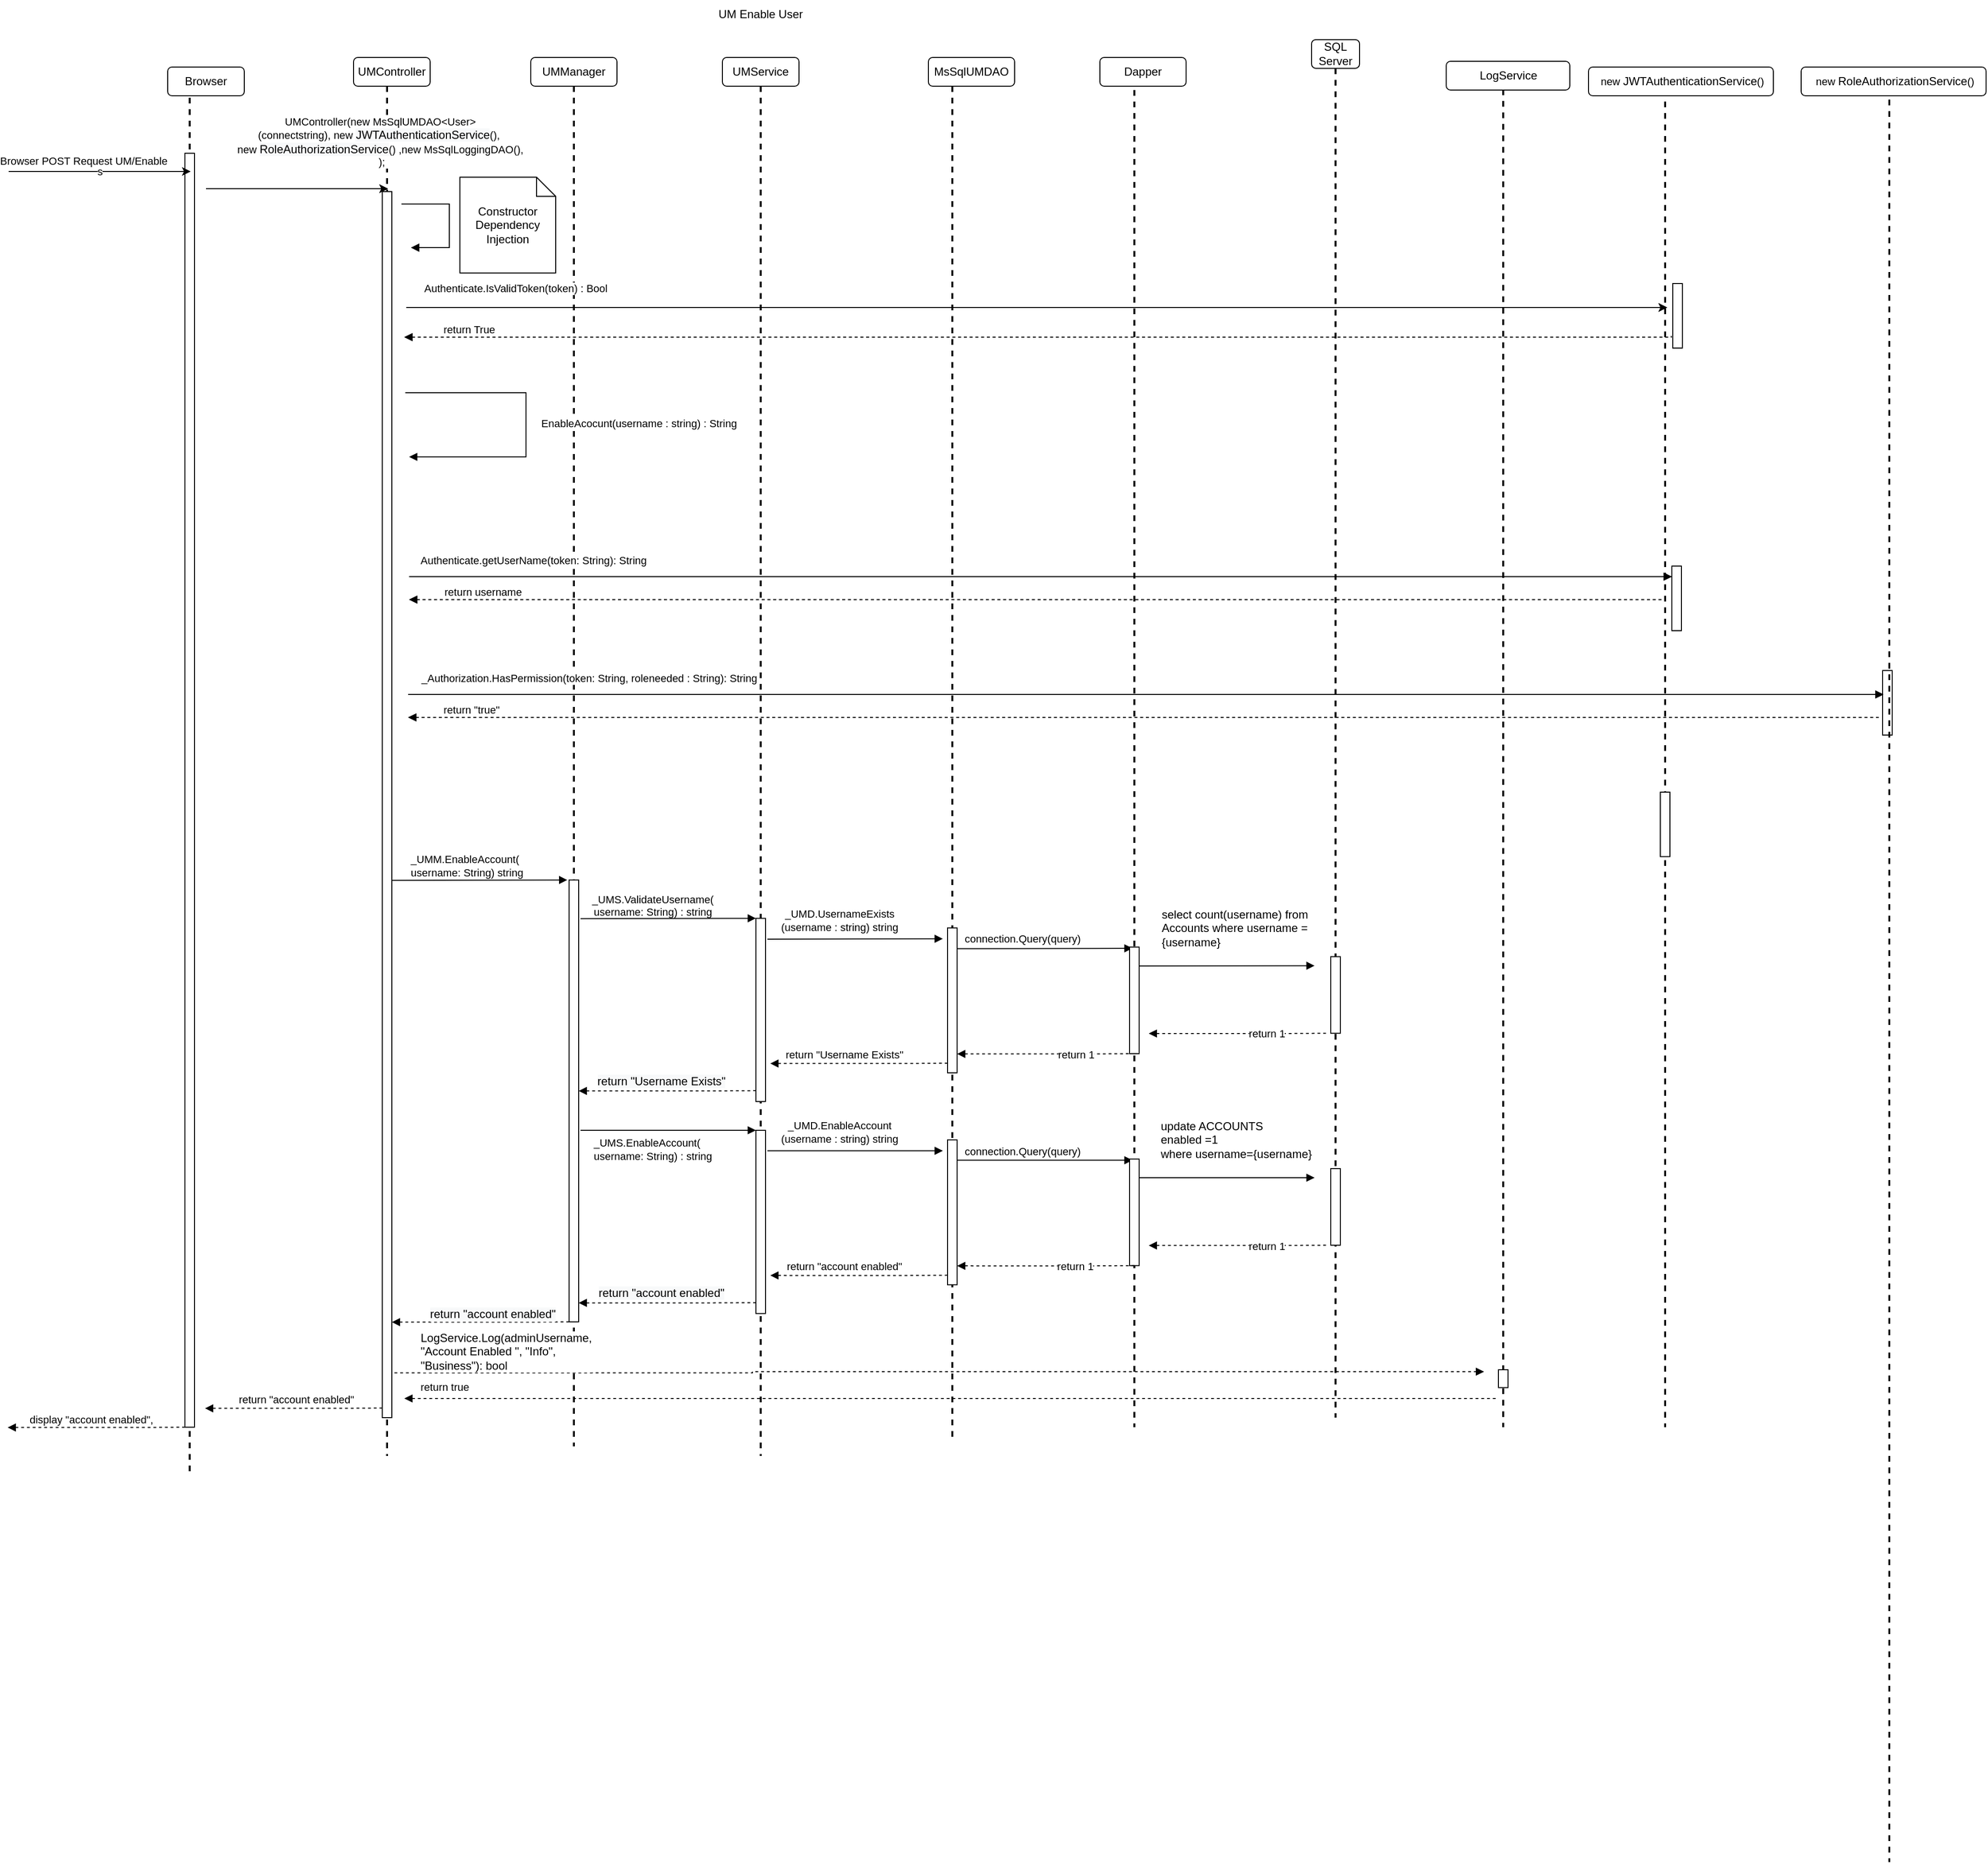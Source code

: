 <mxfile version="16.6.3" type="google" pages="5"><diagram id="zmCflfg8NIrll8px08V0" name="EnableUser"><mxGraphModel dx="2407" dy="1036" grid="1" gridSize="10" guides="1" tooltips="1" connect="1" arrows="1" fold="1" page="1" pageScale="1" pageWidth="850" pageHeight="1100" math="0" shadow="0"><root><mxCell id="0"/><mxCell id="1" parent="0"/><mxCell id="4x50NDlVsZqVak_K0Tqd-1" value="UMController" style="rounded=1;whiteSpace=wrap;html=1;" parent="1" vertex="1"><mxGeometry x="420" y="90" width="80" height="30" as="geometry"/></mxCell><mxCell id="4x50NDlVsZqVak_K0Tqd-5" value="UMService" style="rounded=1;whiteSpace=wrap;html=1;" parent="1" vertex="1"><mxGeometry x="805" y="90" width="80" height="30" as="geometry"/></mxCell><mxCell id="4x50NDlVsZqVak_K0Tqd-6" value="SQL Server" style="rounded=1;whiteSpace=wrap;html=1;" parent="1" vertex="1"><mxGeometry x="1420" y="71.33" width="50" height="30" as="geometry"/></mxCell><mxCell id="4x50NDlVsZqVak_K0Tqd-7" value="UMManager" style="rounded=1;whiteSpace=wrap;html=1;" parent="1" vertex="1"><mxGeometry x="605" y="90" width="90" height="30" as="geometry"/></mxCell><mxCell id="4x50NDlVsZqVak_K0Tqd-8" value="" style="line;strokeWidth=2;direction=south;html=1;dashed=1;" parent="1" vertex="1"><mxGeometry x="450" y="120" width="10" height="1430" as="geometry"/></mxCell><mxCell id="4x50NDlVsZqVak_K0Tqd-9" value="" style="line;strokeWidth=2;direction=south;html=1;dashed=1;" parent="1" vertex="1"><mxGeometry x="645" y="120" width="10" height="1420" as="geometry"/></mxCell><mxCell id="4x50NDlVsZqVak_K0Tqd-10" value="" style="line;strokeWidth=2;direction=south;html=1;dashed=1;" parent="1" vertex="1"><mxGeometry x="840" y="120" width="10" height="1430" as="geometry"/></mxCell><mxCell id="4x50NDlVsZqVak_K0Tqd-11" value="" style="line;strokeWidth=2;direction=south;html=1;dashed=1;" parent="1" vertex="1"><mxGeometry x="1440" y="101.33" width="10" height="1408.67" as="geometry"/></mxCell><mxCell id="4x50NDlVsZqVak_K0Tqd-12" value="UM Enable User" style="text;html=1;strokeColor=none;fillColor=none;align=center;verticalAlign=middle;whiteSpace=wrap;rounded=0;" parent="1" vertex="1"><mxGeometry x="795" y="30" width="100" height="30" as="geometry"/></mxCell><mxCell id="4x50NDlVsZqVak_K0Tqd-13" value="MsSqlUMDAO" style="rounded=1;whiteSpace=wrap;html=1;" parent="1" vertex="1"><mxGeometry x="1020" y="90" width="90" height="30" as="geometry"/></mxCell><mxCell id="4x50NDlVsZqVak_K0Tqd-14" value="" style="line;strokeWidth=2;direction=south;html=1;dashed=1;" parent="1" vertex="1"><mxGeometry x="1040" y="120" width="10" height="1410" as="geometry"/></mxCell><mxCell id="4x50NDlVsZqVak_K0Tqd-15" value="" style="html=1;points=[];perimeter=orthogonalPerimeter;" parent="1" vertex="1"><mxGeometry x="645" y="948.72" width="10" height="461.28" as="geometry"/></mxCell><mxCell id="4x50NDlVsZqVak_K0Tqd-16" value="" style="endArrow=block;endFill=1;html=1;edgeStyle=orthogonalEdgeStyle;align=left;verticalAlign=top;rounded=0;exitX=1.133;exitY=0.18;exitDx=0;exitDy=0;exitPerimeter=0;entryX=-0.055;entryY=0.009;entryDx=0;entryDy=0;entryPerimeter=0;" parent="1" edge="1"><mxGeometry x="-1" relative="1" as="geometry"><mxPoint x="460" y="949.09" as="sourcePoint"/><mxPoint x="643.12" y="948.72" as="targetPoint"/><Array as="points"><mxPoint x="643.67" y="949.09"/></Array></mxGeometry></mxCell><mxCell id="4x50NDlVsZqVak_K0Tqd-17" value="&lt;div style=&quot;text-align: left&quot;&gt;_UMM.EnableAccount(&lt;/div&gt;&lt;span style=&quot;text-align: left&quot;&gt;username: String)&lt;/span&gt;&lt;span style=&quot;text-align: left&quot;&gt; string&lt;br&gt;&lt;/span&gt;" style="edgeLabel;html=1;align=center;verticalAlign=middle;resizable=0;points=[];" parent="4x50NDlVsZqVak_K0Tqd-16" vertex="1" connectable="0"><mxGeometry x="-0.323" relative="1" as="geometry"><mxPoint x="16" y="-15" as="offset"/></mxGeometry></mxCell><mxCell id="4x50NDlVsZqVak_K0Tqd-18" value="" style="endArrow=block;endFill=1;html=1;edgeStyle=orthogonalEdgeStyle;align=left;verticalAlign=top;rounded=0;exitX=1.133;exitY=0.18;exitDx=0;exitDy=0;exitPerimeter=0;entryX=-0.055;entryY=0.009;entryDx=0;entryDy=0;entryPerimeter=0;" parent="1" edge="1"><mxGeometry x="-1" relative="1" as="geometry"><mxPoint x="656.88" y="989.11" as="sourcePoint"/><mxPoint x="840" y="988.74" as="targetPoint"/><Array as="points"><mxPoint x="840.55" y="989.11"/></Array></mxGeometry></mxCell><mxCell id="4x50NDlVsZqVak_K0Tqd-19" value="&lt;br&gt;&lt;div style=&quot;text-align: left&quot;&gt;_UMS.ValidateUsername(&lt;/div&gt;&lt;span style=&quot;text-align: left&quot;&gt;username: String) : string&lt;/span&gt;" style="edgeLabel;html=1;align=center;verticalAlign=middle;resizable=0;points=[];labelBackgroundColor=none;" parent="4x50NDlVsZqVak_K0Tqd-18" vertex="1" connectable="0"><mxGeometry x="-0.323" relative="1" as="geometry"><mxPoint x="13" y="-20" as="offset"/></mxGeometry></mxCell><mxCell id="4x50NDlVsZqVak_K0Tqd-20" value="" style="html=1;points=[];perimeter=orthogonalPerimeter;" parent="1" vertex="1"><mxGeometry x="840" y="988.74" width="10" height="191.26" as="geometry"/></mxCell><mxCell id="4x50NDlVsZqVak_K0Tqd-21" value="" style="endArrow=none;endFill=0;html=1;edgeStyle=orthogonalEdgeStyle;align=left;verticalAlign=top;rounded=0;startArrow=block;startFill=1;dashed=1;" parent="1" edge="1"><mxGeometry x="-1" relative="1" as="geometry"><mxPoint x="655" y="1168.93" as="sourcePoint"/><mxPoint x="840" y="1168.67" as="targetPoint"/><Array as="points"><mxPoint x="795" y="1168.62"/><mxPoint x="795" y="1168.62"/></Array></mxGeometry></mxCell><mxCell id="4x50NDlVsZqVak_K0Tqd-22" value="&lt;span style=&quot;font-size: 12px ; background-color: rgb(248 , 249 , 250)&quot;&gt;return &quot;Username Exists&quot;&lt;/span&gt;" style="edgeLabel;html=1;align=center;verticalAlign=middle;resizable=0;points=[];" parent="4x50NDlVsZqVak_K0Tqd-21" vertex="1" connectable="0"><mxGeometry x="-0.196" y="-1" relative="1" as="geometry"><mxPoint x="11" y="-11" as="offset"/></mxGeometry></mxCell><mxCell id="4x50NDlVsZqVak_K0Tqd-23" value="" style="endArrow=none;endFill=0;html=1;edgeStyle=orthogonalEdgeStyle;align=left;verticalAlign=top;rounded=0;startArrow=block;startFill=1;dashed=1;labelBackgroundColor=none;" parent="1" edge="1"><mxGeometry x="-1" relative="1" as="geometry"><mxPoint x="265" y="1500.26" as="sourcePoint"/><mxPoint x="450" y="1500.0" as="targetPoint"/><Array as="points"><mxPoint x="405" y="1499.95"/><mxPoint x="405" y="1499.95"/></Array></mxGeometry></mxCell><mxCell id="4x50NDlVsZqVak_K0Tqd-125" value="return &quot;account enabled&quot;" style="edgeLabel;html=1;align=center;verticalAlign=middle;resizable=0;points=[];" parent="4x50NDlVsZqVak_K0Tqd-23" vertex="1" connectable="0"><mxGeometry x="0.027" y="-3" relative="1" as="geometry"><mxPoint y="-13" as="offset"/></mxGeometry></mxCell><mxCell id="4x50NDlVsZqVak_K0Tqd-25" value="" style="endArrow=none;endFill=0;html=1;edgeStyle=orthogonalEdgeStyle;align=left;verticalAlign=top;rounded=0;startArrow=block;startFill=1;dashed=1;" parent="1" edge="1"><mxGeometry x="-1" relative="1" as="geometry"><mxPoint x="460" y="1410.26" as="sourcePoint"/><mxPoint x="645" y="1410" as="targetPoint"/><Array as="points"><mxPoint x="600" y="1409.95"/><mxPoint x="600" y="1409.95"/></Array></mxGeometry></mxCell><mxCell id="4x50NDlVsZqVak_K0Tqd-26" value="&lt;span style=&quot;font-size: 12px ; background-color: rgb(248 , 249 , 250)&quot;&gt;return &quot;account enabled&quot;&lt;/span&gt;" style="edgeLabel;html=1;align=center;verticalAlign=middle;resizable=0;points=[];" parent="4x50NDlVsZqVak_K0Tqd-25" vertex="1" connectable="0"><mxGeometry x="0.131" y="3" relative="1" as="geometry"><mxPoint y="-6" as="offset"/></mxGeometry></mxCell><mxCell id="4x50NDlVsZqVak_K0Tqd-27" value="" style="line;strokeWidth=2;direction=south;html=1;dashed=1;" parent="1" vertex="1"><mxGeometry x="1615" y="111.33" width="10" height="1408.67" as="geometry"/></mxCell><mxCell id="4x50NDlVsZqVak_K0Tqd-29" value="" style="html=1;points=[];perimeter=orthogonalPerimeter;" parent="1" vertex="1"><mxGeometry x="1615" y="1460.0" width="10" height="18.67" as="geometry"/></mxCell><mxCell id="4x50NDlVsZqVak_K0Tqd-32" value="" style="line;strokeWidth=2;direction=south;html=1;dashed=1;" parent="1" vertex="1"><mxGeometry x="244" y="120" width="10" height="1450" as="geometry"/></mxCell><mxCell id="4x50NDlVsZqVak_K0Tqd-33" value="" style="html=1;points=[];perimeter=orthogonalPerimeter;" parent="1" vertex="1"><mxGeometry x="244" y="190" width="10" height="1330" as="geometry"/></mxCell><mxCell id="4x50NDlVsZqVak_K0Tqd-69" value="" style="line;strokeWidth=2;direction=south;html=1;dashed=1;" parent="1" vertex="1"><mxGeometry x="1784" y="100" width="10" height="1420" as="geometry"/></mxCell><mxCell id="4x50NDlVsZqVak_K0Tqd-74" value="" style="html=1;points=[];perimeter=orthogonalPerimeter;" parent="1" vertex="1"><mxGeometry x="1784" y="857" width="10" height="67.34" as="geometry"/></mxCell><mxCell id="4x50NDlVsZqVak_K0Tqd-75" value="" style="html=1;points=[];perimeter=orthogonalPerimeter;" parent="1" vertex="1"><mxGeometry x="450" y="230" width="10" height="1280" as="geometry"/></mxCell><mxCell id="4x50NDlVsZqVak_K0Tqd-82" value="" style="line;strokeWidth=2;direction=south;html=1;dashed=1;" parent="1" vertex="1"><mxGeometry x="1230" y="124" width="10" height="1396" as="geometry"/></mxCell><mxCell id="4x50NDlVsZqVak_K0Tqd-83" value="Dapper" style="rounded=1;whiteSpace=wrap;html=1;" parent="1" vertex="1"><mxGeometry x="1199" y="90" width="90" height="30" as="geometry"/></mxCell><mxCell id="4x50NDlVsZqVak_K0Tqd-86" value="" style="endArrow=none;endFill=0;html=1;edgeStyle=orthogonalEdgeStyle;align=left;verticalAlign=top;rounded=0;startArrow=block;startFill=1;dashed=1;labelBackgroundColor=none;" parent="1" edge="1"><mxGeometry x="-1" relative="1" as="geometry"><mxPoint x="59.0" y="1520.26" as="sourcePoint"/><mxPoint x="244.0" y="1520.0" as="targetPoint"/><Array as="points"><mxPoint x="199" y="1519.95"/><mxPoint x="199" y="1519.95"/></Array></mxGeometry></mxCell><mxCell id="4x50NDlVsZqVak_K0Tqd-87" value="display &quot;account enabled&quot;,&lt;br&gt;" style="edgeLabel;resizable=0;html=1;align=left;verticalAlign=bottom;labelBackgroundColor=none;" parent="4x50NDlVsZqVak_K0Tqd-86" connectable="0" vertex="1"><mxGeometry x="-1" relative="1" as="geometry"><mxPoint x="21" as="offset"/></mxGeometry></mxCell><mxCell id="4x50NDlVsZqVak_K0Tqd-88" value="" style="html=1;points=[];perimeter=orthogonalPerimeter;" parent="1" vertex="1"><mxGeometry x="1040" y="998.74" width="10" height="151.26" as="geometry"/></mxCell><mxCell id="4x50NDlVsZqVak_K0Tqd-89" value="" style="endArrow=block;endFill=1;html=1;edgeStyle=orthogonalEdgeStyle;align=left;verticalAlign=top;rounded=0;exitX=1.133;exitY=0.18;exitDx=0;exitDy=0;exitPerimeter=0;entryX=-0.055;entryY=0.009;entryDx=0;entryDy=0;entryPerimeter=0;" parent="1" edge="1"><mxGeometry x="-1" relative="1" as="geometry"><mxPoint x="852.0" y="1010.46" as="sourcePoint"/><mxPoint x="1035.12" y="1010.09" as="targetPoint"/><Array as="points"><mxPoint x="1035.67" y="1010.46"/></Array></mxGeometry></mxCell><mxCell id="4x50NDlVsZqVak_K0Tqd-90" value="&lt;div style=&quot;text-align: left&quot;&gt;&lt;div style=&quot;text-align: center&quot;&gt;_UMD.UsernameExists&lt;/div&gt;&lt;div style=&quot;text-align: center&quot;&gt;(username : string) string&lt;/div&gt;&lt;/div&gt;" style="edgeLabel;html=1;align=center;verticalAlign=middle;resizable=0;points=[];labelBackgroundColor=none;" parent="4x50NDlVsZqVak_K0Tqd-89" vertex="1" connectable="0"><mxGeometry x="-0.323" relative="1" as="geometry"><mxPoint x="13" y="-20" as="offset"/></mxGeometry></mxCell><mxCell id="4x50NDlVsZqVak_K0Tqd-91" value="" style="endArrow=block;endFill=1;html=1;edgeStyle=orthogonalEdgeStyle;align=left;verticalAlign=top;rounded=0;exitX=1.133;exitY=0.18;exitDx=0;exitDy=0;exitPerimeter=0;entryX=-0.055;entryY=0.009;entryDx=0;entryDy=0;entryPerimeter=0;" parent="1" edge="1"><mxGeometry x="-1" relative="1" as="geometry"><mxPoint x="1050.0" y="1020.37" as="sourcePoint"/><mxPoint x="1233.12" y="1020" as="targetPoint"/><Array as="points"><mxPoint x="1233.67" y="1020.37"/></Array></mxGeometry></mxCell><mxCell id="4x50NDlVsZqVak_K0Tqd-92" value="connection.Query(query)" style="edgeLabel;html=1;align=center;verticalAlign=middle;resizable=0;points=[];" parent="4x50NDlVsZqVak_K0Tqd-91" vertex="1" connectable="0"><mxGeometry x="-0.275" y="-1" relative="1" as="geometry"><mxPoint x="1" y="-11" as="offset"/></mxGeometry></mxCell><mxCell id="4x50NDlVsZqVak_K0Tqd-93" value="" style="html=1;points=[];perimeter=orthogonalPerimeter;" parent="1" vertex="1"><mxGeometry x="1230" y="1018.74" width="10" height="111.26" as="geometry"/></mxCell><mxCell id="4x50NDlVsZqVak_K0Tqd-94" value="" style="endArrow=block;endFill=1;html=1;edgeStyle=orthogonalEdgeStyle;align=left;verticalAlign=top;rounded=0;exitX=1.133;exitY=0.18;exitDx=0;exitDy=0;exitPerimeter=0;entryX=-0.055;entryY=0.009;entryDx=0;entryDy=0;entryPerimeter=0;" parent="1" edge="1"><mxGeometry x="-1" relative="1" as="geometry"><mxPoint x="1240.0" y="1038.52" as="sourcePoint"/><mxPoint x="1423.12" y="1038.15" as="targetPoint"/><Array as="points"><mxPoint x="1423.67" y="1038.52"/></Array></mxGeometry></mxCell><mxCell id="4x50NDlVsZqVak_K0Tqd-95" value="&lt;div style=&quot;font-size: 12px ; text-align: left&quot;&gt;select count(username) from&lt;/div&gt;&lt;div style=&quot;font-size: 12px ; text-align: left&quot;&gt;Accounts where username =&amp;nbsp;&lt;br&gt;&lt;/div&gt;&lt;div style=&quot;font-size: 12px ; text-align: left&quot;&gt;{username}&lt;/div&gt;" style="edgeLabel;html=1;align=center;verticalAlign=middle;resizable=0;points=[];" parent="4x50NDlVsZqVak_K0Tqd-94" vertex="1" connectable="0"><mxGeometry x="-0.275" y="-1" relative="1" as="geometry"><mxPoint x="34" y="-41" as="offset"/></mxGeometry></mxCell><mxCell id="4x50NDlVsZqVak_K0Tqd-96" value="" style="html=1;points=[];perimeter=orthogonalPerimeter;" parent="1" vertex="1"><mxGeometry x="1440" y="1028.74" width="10" height="80" as="geometry"/></mxCell><mxCell id="4x50NDlVsZqVak_K0Tqd-97" value="" style="endArrow=none;endFill=0;html=1;edgeStyle=orthogonalEdgeStyle;align=left;verticalAlign=top;rounded=0;startArrow=block;startFill=1;dashed=1;" parent="1" edge="1"><mxGeometry x="-1" relative="1" as="geometry"><mxPoint x="1250" y="1109.0" as="sourcePoint"/><mxPoint x="1435.0" y="1108.74" as="targetPoint"/><Array as="points"><mxPoint x="1390" y="1108.69"/><mxPoint x="1390" y="1108.69"/></Array></mxGeometry></mxCell><mxCell id="4x50NDlVsZqVak_K0Tqd-98" value="return 1" style="edgeLabel;html=1;align=center;verticalAlign=middle;resizable=0;points=[];" parent="4x50NDlVsZqVak_K0Tqd-97" vertex="1" connectable="0"><mxGeometry x="0.316" relative="1" as="geometry"><mxPoint x="1" as="offset"/></mxGeometry></mxCell><mxCell id="4x50NDlVsZqVak_K0Tqd-99" value="" style="endArrow=none;endFill=0;html=1;edgeStyle=orthogonalEdgeStyle;align=left;verticalAlign=top;rounded=0;startArrow=block;startFill=1;dashed=1;" parent="1" edge="1"><mxGeometry x="-1" relative="1" as="geometry"><mxPoint x="1050" y="1130.26" as="sourcePoint"/><mxPoint x="1235.0" y="1130.0" as="targetPoint"/><Array as="points"><mxPoint x="1190" y="1129.95"/><mxPoint x="1190" y="1129.95"/></Array></mxGeometry></mxCell><mxCell id="4x50NDlVsZqVak_K0Tqd-100" value="return 1" style="edgeLabel;html=1;align=center;verticalAlign=middle;resizable=0;points=[];" parent="4x50NDlVsZqVak_K0Tqd-99" vertex="1" connectable="0"><mxGeometry x="0.316" relative="1" as="geometry"><mxPoint x="2" as="offset"/></mxGeometry></mxCell><mxCell id="4x50NDlVsZqVak_K0Tqd-101" value="" style="endArrow=none;endFill=0;html=1;edgeStyle=orthogonalEdgeStyle;align=left;verticalAlign=top;rounded=0;startArrow=block;startFill=1;dashed=1;" parent="1" edge="1"><mxGeometry x="-1" relative="1" as="geometry"><mxPoint x="855" y="1140.26" as="sourcePoint"/><mxPoint x="1040" y="1140.0" as="targetPoint"/><Array as="points"><mxPoint x="995" y="1139.95"/><mxPoint x="995" y="1139.95"/></Array></mxGeometry></mxCell><mxCell id="4x50NDlVsZqVak_K0Tqd-102" value="return &quot;Username Exists&quot;" style="edgeLabel;html=1;align=center;verticalAlign=middle;resizable=0;points=[];" parent="4x50NDlVsZqVak_K0Tqd-101" vertex="1" connectable="0"><mxGeometry x="-0.171" y="-1" relative="1" as="geometry"><mxPoint y="-11" as="offset"/></mxGeometry></mxCell><mxCell id="4x50NDlVsZqVak_K0Tqd-105" value="" style="endArrow=block;endFill=1;html=1;edgeStyle=orthogonalEdgeStyle;align=left;verticalAlign=top;rounded=0;exitX=1.133;exitY=0.18;exitDx=0;exitDy=0;exitPerimeter=0;entryX=-0.055;entryY=0.009;entryDx=0;entryDy=0;entryPerimeter=0;" parent="1" edge="1"><mxGeometry x="-1" relative="1" as="geometry"><mxPoint x="656.88" y="1210" as="sourcePoint"/><mxPoint x="840" y="1210.04" as="targetPoint"/><Array as="points"><mxPoint x="840.55" y="1210.41"/></Array></mxGeometry></mxCell><mxCell id="4x50NDlVsZqVak_K0Tqd-106" value="&lt;div style=&quot;text-align: left&quot;&gt;_UMS.EnableAccount(&lt;/div&gt;&lt;span style=&quot;text-align: left&quot;&gt;username: String) : string&lt;/span&gt;" style="edgeLabel;html=1;align=center;verticalAlign=middle;resizable=0;points=[];labelBackgroundColor=none;" parent="4x50NDlVsZqVak_K0Tqd-105" vertex="1" connectable="0"><mxGeometry x="-0.323" relative="1" as="geometry"><mxPoint x="13" y="20" as="offset"/></mxGeometry></mxCell><mxCell id="4x50NDlVsZqVak_K0Tqd-107" value="" style="html=1;points=[];perimeter=orthogonalPerimeter;" parent="1" vertex="1"><mxGeometry x="840" y="1210.04" width="10" height="191.26" as="geometry"/></mxCell><mxCell id="4x50NDlVsZqVak_K0Tqd-108" value="" style="endArrow=none;endFill=0;html=1;edgeStyle=orthogonalEdgeStyle;align=left;verticalAlign=top;rounded=0;startArrow=block;startFill=1;dashed=1;" parent="1" edge="1"><mxGeometry x="-1" relative="1" as="geometry"><mxPoint x="655" y="1390.23" as="sourcePoint"/><mxPoint x="840" y="1389.97" as="targetPoint"/><Array as="points"><mxPoint x="795" y="1389.92"/><mxPoint x="795" y="1389.92"/></Array></mxGeometry></mxCell><mxCell id="4x50NDlVsZqVak_K0Tqd-109" value="&lt;span style=&quot;font-size: 12px ; background-color: rgb(248 , 249 , 250)&quot;&gt;return &quot;account enabled&quot;&lt;/span&gt;" style="edgeLabel;html=1;align=center;verticalAlign=middle;resizable=0;points=[];" parent="4x50NDlVsZqVak_K0Tqd-108" vertex="1" connectable="0"><mxGeometry x="-0.196" y="-1" relative="1" as="geometry"><mxPoint x="11" y="-11" as="offset"/></mxGeometry></mxCell><mxCell id="4x50NDlVsZqVak_K0Tqd-110" value="" style="html=1;points=[];perimeter=orthogonalPerimeter;" parent="1" vertex="1"><mxGeometry x="1040" y="1220.04" width="10" height="151.26" as="geometry"/></mxCell><mxCell id="4x50NDlVsZqVak_K0Tqd-111" value="" style="endArrow=block;endFill=1;html=1;edgeStyle=orthogonalEdgeStyle;align=left;verticalAlign=top;rounded=0;exitX=1.133;exitY=0.18;exitDx=0;exitDy=0;exitPerimeter=0;entryX=-0.055;entryY=0.009;entryDx=0;entryDy=0;entryPerimeter=0;" parent="1" edge="1"><mxGeometry x="-1" relative="1" as="geometry"><mxPoint x="852.0" y="1231.4" as="sourcePoint"/><mxPoint x="1035.12" y="1231.39" as="targetPoint"/><Array as="points"><mxPoint x="1035.67" y="1231.76"/></Array></mxGeometry></mxCell><mxCell id="4x50NDlVsZqVak_K0Tqd-112" value="&lt;div style=&quot;text-align: left&quot;&gt;&lt;div style=&quot;text-align: center&quot;&gt;_UMD.EnableAccount&lt;/div&gt;&lt;div style=&quot;text-align: center&quot;&gt;(username : string) string&lt;/div&gt;&lt;/div&gt;" style="edgeLabel;html=1;align=center;verticalAlign=middle;resizable=0;points=[];labelBackgroundColor=none;" parent="4x50NDlVsZqVak_K0Tqd-111" vertex="1" connectable="0"><mxGeometry x="-0.323" relative="1" as="geometry"><mxPoint x="13" y="-20" as="offset"/></mxGeometry></mxCell><mxCell id="4x50NDlVsZqVak_K0Tqd-113" value="" style="endArrow=block;endFill=1;html=1;edgeStyle=orthogonalEdgeStyle;align=left;verticalAlign=top;rounded=0;exitX=1.133;exitY=0.18;exitDx=0;exitDy=0;exitPerimeter=0;entryX=-0.055;entryY=0.009;entryDx=0;entryDy=0;entryPerimeter=0;" parent="1" edge="1"><mxGeometry x="-1" relative="1" as="geometry"><mxPoint x="1050.0" y="1241.3" as="sourcePoint"/><mxPoint x="1233.12" y="1241.3" as="targetPoint"/><Array as="points"><mxPoint x="1233.67" y="1241.67"/></Array></mxGeometry></mxCell><mxCell id="4x50NDlVsZqVak_K0Tqd-114" value="connection.Query(query)" style="edgeLabel;html=1;align=center;verticalAlign=middle;resizable=0;points=[];" parent="4x50NDlVsZqVak_K0Tqd-113" vertex="1" connectable="0"><mxGeometry x="-0.275" y="-1" relative="1" as="geometry"><mxPoint x="1" y="-11" as="offset"/></mxGeometry></mxCell><mxCell id="4x50NDlVsZqVak_K0Tqd-115" value="" style="html=1;points=[];perimeter=orthogonalPerimeter;" parent="1" vertex="1"><mxGeometry x="1230" y="1240.04" width="10" height="111.26" as="geometry"/></mxCell><mxCell id="4x50NDlVsZqVak_K0Tqd-116" value="" style="endArrow=block;endFill=1;html=1;edgeStyle=orthogonalEdgeStyle;align=left;verticalAlign=top;rounded=0;exitX=1.133;exitY=0.18;exitDx=0;exitDy=0;exitPerimeter=0;entryX=-0.055;entryY=0.009;entryDx=0;entryDy=0;entryPerimeter=0;" parent="1" edge="1"><mxGeometry x="-1" relative="1" as="geometry"><mxPoint x="1240.0" y="1259.5" as="sourcePoint"/><mxPoint x="1423.12" y="1259.45" as="targetPoint"/><Array as="points"><mxPoint x="1423.67" y="1259.82"/></Array></mxGeometry></mxCell><mxCell id="4x50NDlVsZqVak_K0Tqd-117" value="&lt;div style=&quot;font-size: 12px ; text-align: left&quot;&gt;&lt;div&gt;update ACCOUNTS&amp;nbsp;&lt;br&gt;&lt;/div&gt;&lt;div&gt;enabled =1&lt;br&gt;&lt;/div&gt;&lt;div&gt;where username={username}&lt;/div&gt;&lt;/div&gt;" style="edgeLabel;html=1;align=center;verticalAlign=middle;resizable=0;points=[];" parent="4x50NDlVsZqVak_K0Tqd-116" vertex="1" connectable="0"><mxGeometry x="-0.275" y="-1" relative="1" as="geometry"><mxPoint x="34" y="-41" as="offset"/></mxGeometry></mxCell><mxCell id="4x50NDlVsZqVak_K0Tqd-118" value="" style="html=1;points=[];perimeter=orthogonalPerimeter;" parent="1" vertex="1"><mxGeometry x="1440" y="1250.04" width="10" height="80" as="geometry"/></mxCell><mxCell id="4x50NDlVsZqVak_K0Tqd-119" value="" style="endArrow=none;endFill=0;html=1;edgeStyle=orthogonalEdgeStyle;align=left;verticalAlign=top;rounded=0;startArrow=block;startFill=1;dashed=1;" parent="1" edge="1"><mxGeometry x="-1" relative="1" as="geometry"><mxPoint x="1250" y="1330.3" as="sourcePoint"/><mxPoint x="1435.0" y="1330.04" as="targetPoint"/><Array as="points"><mxPoint x="1390" y="1329.99"/><mxPoint x="1390" y="1329.99"/></Array></mxGeometry></mxCell><mxCell id="4x50NDlVsZqVak_K0Tqd-120" value="return 1" style="edgeLabel;html=1;align=center;verticalAlign=middle;resizable=0;points=[];" parent="4x50NDlVsZqVak_K0Tqd-119" vertex="1" connectable="0"><mxGeometry x="0.316" relative="1" as="geometry"><mxPoint x="1" as="offset"/></mxGeometry></mxCell><mxCell id="4x50NDlVsZqVak_K0Tqd-121" value="" style="endArrow=none;endFill=0;html=1;edgeStyle=orthogonalEdgeStyle;align=left;verticalAlign=top;rounded=0;startArrow=block;startFill=1;dashed=1;" parent="1" edge="1"><mxGeometry x="-1" relative="1" as="geometry"><mxPoint x="1050" y="1351.56" as="sourcePoint"/><mxPoint x="1235.0" y="1351.3" as="targetPoint"/><Array as="points"><mxPoint x="1190" y="1351.25"/><mxPoint x="1190" y="1351.25"/></Array></mxGeometry></mxCell><mxCell id="4x50NDlVsZqVak_K0Tqd-122" value="return 1" style="edgeLabel;html=1;align=center;verticalAlign=middle;resizable=0;points=[];" parent="4x50NDlVsZqVak_K0Tqd-121" vertex="1" connectable="0"><mxGeometry x="0.316" relative="1" as="geometry"><mxPoint x="1" as="offset"/></mxGeometry></mxCell><mxCell id="4x50NDlVsZqVak_K0Tqd-123" value="" style="endArrow=none;endFill=0;html=1;edgeStyle=orthogonalEdgeStyle;align=left;verticalAlign=top;rounded=0;startArrow=block;startFill=1;dashed=1;" parent="1" edge="1"><mxGeometry x="-1" relative="1" as="geometry"><mxPoint x="855" y="1361.56" as="sourcePoint"/><mxPoint x="1040" y="1361.3" as="targetPoint"/><Array as="points"><mxPoint x="995" y="1361.25"/><mxPoint x="995" y="1361.25"/></Array></mxGeometry></mxCell><mxCell id="4x50NDlVsZqVak_K0Tqd-124" value="return &quot;account enabled&quot;" style="edgeLabel;html=1;align=center;verticalAlign=middle;resizable=0;points=[];" parent="4x50NDlVsZqVak_K0Tqd-123" vertex="1" connectable="0"><mxGeometry x="-0.171" y="-1" relative="1" as="geometry"><mxPoint y="-11" as="offset"/></mxGeometry></mxCell><mxCell id="FFj3H5JVK5lSRi4tvvFP-1" value="" style="endArrow=block;endFill=1;html=1;edgeStyle=orthogonalEdgeStyle;align=left;verticalAlign=top;rounded=0;exitX=1.262;exitY=0.912;exitDx=0;exitDy=0;exitPerimeter=0;dashed=1;" parent="1" edge="1"><mxGeometry x="-1" relative="1" as="geometry"><mxPoint x="460" y="1460.0" as="sourcePoint"/><mxPoint x="1600.0" y="1462" as="targetPoint"/><Array as="points"><mxPoint x="460.38" y="1463.32"/><mxPoint x="836.38" y="1463.32"/><mxPoint x="836.38" y="1462.32"/></Array></mxGeometry></mxCell><mxCell id="FFj3H5JVK5lSRi4tvvFP-2" value="&lt;div style=&quot;font-size: 12px ; text-align: left&quot;&gt;LogService.Log(adminUsername,&lt;/div&gt;&lt;div style=&quot;font-size: 12px ; text-align: left&quot;&gt;&quot;Account Enabled &quot;, &quot;Info&quot;, &lt;br&gt;&lt;/div&gt;&lt;div style=&quot;font-size: 12px ; text-align: left&quot;&gt;&quot;Business&quot;): bool&lt;/div&gt;" style="edgeLabel;html=1;align=center;verticalAlign=middle;resizable=0;points=[];" parent="FFj3H5JVK5lSRi4tvvFP-1" vertex="1" connectable="0"><mxGeometry x="-0.536" y="3" relative="1" as="geometry"><mxPoint x="-143" y="-20" as="offset"/></mxGeometry></mxCell><mxCell id="B3CFwCuuEbHRVlvyMaF6-4" value="LogService" style="rounded=1;whiteSpace=wrap;html=1;" parent="1" vertex="1"><mxGeometry x="1560.5" y="94" width="129" height="30" as="geometry"/></mxCell><mxCell id="B3CFwCuuEbHRVlvyMaF6-45" value="" style="endArrow=none;endFill=0;html=1;edgeStyle=orthogonalEdgeStyle;align=left;verticalAlign=top;rounded=0;startArrow=block;startFill=1;dashed=1;" parent="1" edge="1"><mxGeometry x="-1" relative="1" as="geometry"><mxPoint x="473" y="1490" as="sourcePoint"/><mxPoint x="1613" y="1490" as="targetPoint"/><Array as="points"><mxPoint x="503" y="1490"/></Array></mxGeometry></mxCell><mxCell id="B3CFwCuuEbHRVlvyMaF6-46" value="return true" style="edgeLabel;resizable=0;html=1;align=left;verticalAlign=bottom;" parent="B3CFwCuuEbHRVlvyMaF6-45" connectable="0" vertex="1"><mxGeometry x="-1" relative="1" as="geometry"><mxPoint x="15" y="-4" as="offset"/></mxGeometry></mxCell><mxCell id="P65weWegjiFUmtDXCXc4-1" value="Browser" style="rounded=1;whiteSpace=wrap;html=1;" vertex="1" parent="1"><mxGeometry x="226" y="100" width="80" height="30" as="geometry"/></mxCell><mxCell id="P65weWegjiFUmtDXCXc4-2" value="&lt;span style=&quot;font-size: 11px ; background-color: rgb(255 , 255 , 255)&quot;&gt;&amp;nbsp;new&amp;nbsp;&lt;/span&gt;&lt;span&gt;JWTAuthenticationService&lt;/span&gt;&lt;span style=&quot;font-size: 11px ; background-color: rgb(255 , 255 , 255)&quot;&gt;()&lt;/span&gt;" style="rounded=1;whiteSpace=wrap;html=1;" vertex="1" parent="1"><mxGeometry x="1709" y="100" width="193" height="30" as="geometry"/></mxCell><mxCell id="P65weWegjiFUmtDXCXc4-3" value="" style="html=1;points=[];perimeter=orthogonalPerimeter;" vertex="1" parent="1"><mxGeometry x="1797" y="326" width="10" height="67.34" as="geometry"/></mxCell><mxCell id="P65weWegjiFUmtDXCXc4-6" value="" style="endArrow=classic;html=1;rounded=0;" edge="1" parent="1"><mxGeometry width="50" height="50" relative="1" as="geometry"><mxPoint x="266.0" y="227.0" as="sourcePoint"/><mxPoint x="456.0" y="227.0" as="targetPoint"/></mxGeometry></mxCell><mxCell id="P65weWegjiFUmtDXCXc4-7" value="&lt;div style=&quot;text-align: left&quot;&gt;&lt;div style=&quot;text-align: center&quot;&gt;&lt;div&gt;&amp;nbsp;&lt;span style=&quot;text-align: left&quot;&gt;UMController&lt;/span&gt;(new MsSqlUMDAO&amp;lt;User&amp;gt;&lt;br&gt;&lt;/div&gt;&lt;div&gt;(connectstring), new&amp;nbsp;&lt;span style=&quot;font-size: 12px ; background-color: rgb(248 , 249 , 250)&quot;&gt;JWTAuthenticationService&lt;/span&gt;(),&lt;span style=&quot;text-align: left&quot;&gt;&lt;br&gt;&lt;/span&gt;&lt;/div&gt;&lt;div&gt;&amp;nbsp;new&amp;nbsp;&lt;span style=&quot;font-size: 12px ; background-color: rgb(248 , 249 , 250)&quot;&gt;RoleAuthorizationService&lt;/span&gt;()&lt;span style=&quot;text-align: left&quot;&gt;&amp;nbsp;,new MsSqlLoggingDAO(),&lt;/span&gt;&lt;/div&gt;&lt;div&gt;&lt;span style=&quot;text-align: left&quot;&gt;&amp;nbsp;&lt;/span&gt;&amp;nbsp;);&lt;/div&gt;&lt;/div&gt;&lt;/div&gt;" style="edgeLabel;html=1;align=center;verticalAlign=middle;resizable=0;points=[];" vertex="1" connectable="0" parent="P65weWegjiFUmtDXCXc4-6"><mxGeometry x="0.567" y="-1" relative="1" as="geometry"><mxPoint x="31" y="-50" as="offset"/></mxGeometry></mxCell><mxCell id="P65weWegjiFUmtDXCXc4-8" value="" style="endArrow=block;endFill=1;html=1;edgeStyle=orthogonalEdgeStyle;align=left;verticalAlign=top;rounded=0;" edge="1" parent="1"><mxGeometry x="-1" relative="1" as="geometry"><mxPoint x="470.0" y="243.03" as="sourcePoint"/><mxPoint x="480.0" y="288.53" as="targetPoint"/><Array as="points"><mxPoint x="520" y="243.03"/><mxPoint x="520" y="288.03"/></Array></mxGeometry></mxCell><mxCell id="P65weWegjiFUmtDXCXc4-9" value="Constructor Dependency Injection" style="shape=note;size=20;whiteSpace=wrap;html=1;" vertex="1" parent="1"><mxGeometry x="531" y="215" width="100" height="100" as="geometry"/></mxCell><mxCell id="P65weWegjiFUmtDXCXc4-11" value="" style="endArrow=classic;html=1;rounded=0;edgeStyle=orthogonalEdgeStyle;" edge="1" parent="1"><mxGeometry relative="1" as="geometry"><mxPoint x="475.0" y="351" as="sourcePoint"/><mxPoint x="1791.154" y="351" as="targetPoint"/></mxGeometry></mxCell><mxCell id="P65weWegjiFUmtDXCXc4-12" value="Authenticate.IsValidToken(token) : Bool" style="edgeLabel;resizable=0;html=1;align=center;verticalAlign=middle;" connectable="0" vertex="1" parent="P65weWegjiFUmtDXCXc4-11"><mxGeometry relative="1" as="geometry"><mxPoint x="-544" y="-20" as="offset"/></mxGeometry></mxCell><mxCell id="P65weWegjiFUmtDXCXc4-13" value="" style="endArrow=none;endFill=0;html=1;edgeStyle=orthogonalEdgeStyle;align=left;verticalAlign=top;rounded=0;startArrow=block;startFill=1;dashed=1;entryX=0.462;entryY=-29.044;entryDx=0;entryDy=0;entryPerimeter=0;" edge="1" parent="1"><mxGeometry x="-1" relative="1" as="geometry"><mxPoint x="473.0" y="382.0" as="sourcePoint"/><mxPoint x="1795.44" y="380.806" as="targetPoint"/><Array as="points"><mxPoint x="1795" y="382"/></Array></mxGeometry></mxCell><mxCell id="P65weWegjiFUmtDXCXc4-14" value="return True" style="edgeLabel;resizable=0;html=1;align=left;verticalAlign=bottom;" connectable="0" vertex="1" parent="P65weWegjiFUmtDXCXc4-13"><mxGeometry x="-1" relative="1" as="geometry"><mxPoint x="39" as="offset"/></mxGeometry></mxCell><mxCell id="P65weWegjiFUmtDXCXc4-15" value="Authenticate.getUserName(token: String): String" style="endArrow=block;endFill=1;html=1;edgeStyle=orthogonalEdgeStyle;align=left;verticalAlign=top;rounded=0;" edge="1" parent="1"><mxGeometry x="-0.985" y="30" relative="1" as="geometry"><mxPoint x="478.0" y="632" as="sourcePoint"/><mxPoint x="1796" y="632.0" as="targetPoint"/><mxPoint as="offset"/><Array as="points"><mxPoint x="1796" y="632"/></Array></mxGeometry></mxCell><mxCell id="P65weWegjiFUmtDXCXc4-16" value="" style="endArrow=none;endFill=0;html=1;edgeStyle=orthogonalEdgeStyle;align=left;verticalAlign=top;rounded=0;startArrow=block;startFill=1;dashed=1;" edge="1" parent="1"><mxGeometry x="-1" relative="1" as="geometry"><mxPoint x="478.0" y="656" as="sourcePoint"/><mxPoint x="1788" y="656" as="targetPoint"/><Array as="points"><mxPoint x="617" y="655.91"/><mxPoint x="617" y="655.91"/></Array></mxGeometry></mxCell><mxCell id="P65weWegjiFUmtDXCXc4-17" value="return username" style="edgeLabel;resizable=0;html=1;align=left;verticalAlign=bottom;" connectable="0" vertex="1" parent="P65weWegjiFUmtDXCXc4-16"><mxGeometry x="-1" relative="1" as="geometry"><mxPoint x="35" as="offset"/></mxGeometry></mxCell><mxCell id="P65weWegjiFUmtDXCXc4-18" value="" style="html=1;points=[];perimeter=orthogonalPerimeter;" vertex="1" parent="1"><mxGeometry x="1796" y="621" width="10" height="67.34" as="geometry"/></mxCell><mxCell id="P65weWegjiFUmtDXCXc4-19" value="" style="html=1;points=[];perimeter=orthogonalPerimeter;" vertex="1" parent="1"><mxGeometry x="2016" y="730" width="10" height="67.34" as="geometry"/></mxCell><mxCell id="P65weWegjiFUmtDXCXc4-20" value="_Authorization.HasPermission(token: String, roleneeded : String): String" style="endArrow=block;endFill=1;html=1;edgeStyle=orthogonalEdgeStyle;align=left;verticalAlign=top;rounded=0;" edge="1" parent="1"><mxGeometry x="-0.985" y="30" relative="1" as="geometry"><mxPoint x="477" y="755" as="sourcePoint"/><mxPoint x="2017" y="755" as="targetPoint"/><mxPoint as="offset"/><Array as="points"><mxPoint x="1795" y="755"/></Array></mxGeometry></mxCell><mxCell id="P65weWegjiFUmtDXCXc4-21" value="" style="endArrow=none;endFill=0;html=1;edgeStyle=orthogonalEdgeStyle;align=left;verticalAlign=top;rounded=0;startArrow=block;startFill=1;dashed=1;" edge="1" parent="1"><mxGeometry x="-1" relative="1" as="geometry"><mxPoint x="477" y="779" as="sourcePoint"/><mxPoint x="2012" y="779" as="targetPoint"/><Array as="points"><mxPoint x="616" y="778.91"/><mxPoint x="616" y="778.91"/></Array></mxGeometry></mxCell><mxCell id="P65weWegjiFUmtDXCXc4-22" value="return &quot;true&quot;" style="edgeLabel;resizable=0;html=1;align=left;verticalAlign=bottom;" connectable="0" vertex="1" parent="P65weWegjiFUmtDXCXc4-21"><mxGeometry x="-1" relative="1" as="geometry"><mxPoint x="35" as="offset"/></mxGeometry></mxCell><mxCell id="P65weWegjiFUmtDXCXc4-23" value="" style="html=1;points=[];perimeter=orthogonalPerimeter;" vertex="1" parent="1"><mxGeometry x="1797" y="326" width="10" height="67.34" as="geometry"/></mxCell><mxCell id="P65weWegjiFUmtDXCXc4-26" value="" style="endArrow=classic;html=1;rounded=0;" edge="1" parent="1"><mxGeometry width="50" height="50" relative="1" as="geometry"><mxPoint x="266.0" y="227.0" as="sourcePoint"/><mxPoint x="456.0" y="227.0" as="targetPoint"/></mxGeometry></mxCell><mxCell id="P65weWegjiFUmtDXCXc4-27" value="&lt;div style=&quot;text-align: left&quot;&gt;&lt;div style=&quot;text-align: center&quot;&gt;&lt;div&gt;&amp;nbsp;&lt;span style=&quot;text-align: left&quot;&gt;UMController&lt;/span&gt;(new MsSqlUMDAO&amp;lt;User&amp;gt;&lt;br&gt;&lt;/div&gt;&lt;div&gt;(connectstring), new&amp;nbsp;&lt;span style=&quot;font-size: 12px ; background-color: rgb(248 , 249 , 250)&quot;&gt;JWTAuthenticationService&lt;/span&gt;(),&lt;span style=&quot;text-align: left&quot;&gt;&lt;br&gt;&lt;/span&gt;&lt;/div&gt;&lt;div&gt;&amp;nbsp;new&amp;nbsp;&lt;span style=&quot;font-size: 12px ; background-color: rgb(248 , 249 , 250)&quot;&gt;RoleAuthorizationService&lt;/span&gt;()&lt;span style=&quot;text-align: left&quot;&gt;&amp;nbsp;,new MsSqlLoggingDAO(),&lt;/span&gt;&lt;/div&gt;&lt;div&gt;&lt;span style=&quot;text-align: left&quot;&gt;&amp;nbsp;&lt;/span&gt;&amp;nbsp;);&lt;/div&gt;&lt;/div&gt;&lt;/div&gt;" style="edgeLabel;html=1;align=center;verticalAlign=middle;resizable=0;points=[];" vertex="1" connectable="0" parent="P65weWegjiFUmtDXCXc4-26"><mxGeometry x="0.567" y="-1" relative="1" as="geometry"><mxPoint x="31" y="-50" as="offset"/></mxGeometry></mxCell><mxCell id="P65weWegjiFUmtDXCXc4-28" value="" style="endArrow=block;endFill=1;html=1;edgeStyle=orthogonalEdgeStyle;align=left;verticalAlign=top;rounded=0;" edge="1" parent="1"><mxGeometry x="-1" relative="1" as="geometry"><mxPoint x="470.0" y="243.03" as="sourcePoint"/><mxPoint x="480.0" y="288.53" as="targetPoint"/><Array as="points"><mxPoint x="520" y="243.03"/><mxPoint x="520" y="288.03"/></Array></mxGeometry></mxCell><mxCell id="P65weWegjiFUmtDXCXc4-29" value="Constructor Dependency Injection" style="shape=note;size=20;whiteSpace=wrap;html=1;" vertex="1" parent="1"><mxGeometry x="531" y="215" width="100" height="100" as="geometry"/></mxCell><mxCell id="P65weWegjiFUmtDXCXc4-31" value="" style="endArrow=classic;html=1;rounded=0;edgeStyle=orthogonalEdgeStyle;" edge="1" parent="1"><mxGeometry relative="1" as="geometry"><mxPoint x="475.0" y="351" as="sourcePoint"/><mxPoint x="1791.154" y="351" as="targetPoint"/></mxGeometry></mxCell><mxCell id="P65weWegjiFUmtDXCXc4-32" value="Authenticate.IsValidToken(token) : Bool" style="edgeLabel;resizable=0;html=1;align=center;verticalAlign=middle;" connectable="0" vertex="1" parent="P65weWegjiFUmtDXCXc4-31"><mxGeometry relative="1" as="geometry"><mxPoint x="-544" y="-20" as="offset"/></mxGeometry></mxCell><mxCell id="P65weWegjiFUmtDXCXc4-33" value="" style="endArrow=none;endFill=0;html=1;edgeStyle=orthogonalEdgeStyle;align=left;verticalAlign=top;rounded=0;startArrow=block;startFill=1;dashed=1;entryX=0.462;entryY=-29.044;entryDx=0;entryDy=0;entryPerimeter=0;" edge="1" parent="1"><mxGeometry x="-1" relative="1" as="geometry"><mxPoint x="473.0" y="382.0" as="sourcePoint"/><mxPoint x="1795.44" y="380.806" as="targetPoint"/><Array as="points"><mxPoint x="1795" y="382"/></Array></mxGeometry></mxCell><mxCell id="P65weWegjiFUmtDXCXc4-34" value="return True" style="edgeLabel;resizable=0;html=1;align=left;verticalAlign=bottom;" connectable="0" vertex="1" parent="P65weWegjiFUmtDXCXc4-33"><mxGeometry x="-1" relative="1" as="geometry"><mxPoint x="39" as="offset"/></mxGeometry></mxCell><mxCell id="P65weWegjiFUmtDXCXc4-35" value="Authenticate.getUserName(token: String): String" style="endArrow=block;endFill=1;html=1;edgeStyle=orthogonalEdgeStyle;align=left;verticalAlign=top;rounded=0;" edge="1" parent="1"><mxGeometry x="-0.985" y="30" relative="1" as="geometry"><mxPoint x="478.0" y="632" as="sourcePoint"/><mxPoint x="1796" y="632.0" as="targetPoint"/><mxPoint as="offset"/><Array as="points"><mxPoint x="1796" y="632"/></Array></mxGeometry></mxCell><mxCell id="P65weWegjiFUmtDXCXc4-36" value="" style="endArrow=none;endFill=0;html=1;edgeStyle=orthogonalEdgeStyle;align=left;verticalAlign=top;rounded=0;startArrow=block;startFill=1;dashed=1;" edge="1" parent="1"><mxGeometry x="-1" relative="1" as="geometry"><mxPoint x="478.0" y="656" as="sourcePoint"/><mxPoint x="1788" y="656" as="targetPoint"/><Array as="points"><mxPoint x="617" y="655.91"/><mxPoint x="617" y="655.91"/></Array></mxGeometry></mxCell><mxCell id="P65weWegjiFUmtDXCXc4-37" value="return username" style="edgeLabel;resizable=0;html=1;align=left;verticalAlign=bottom;" connectable="0" vertex="1" parent="P65weWegjiFUmtDXCXc4-36"><mxGeometry x="-1" relative="1" as="geometry"><mxPoint x="35" as="offset"/></mxGeometry></mxCell><mxCell id="P65weWegjiFUmtDXCXc4-38" value="" style="html=1;points=[];perimeter=orthogonalPerimeter;" vertex="1" parent="1"><mxGeometry x="1796" y="621" width="10" height="67.34" as="geometry"/></mxCell><mxCell id="P65weWegjiFUmtDXCXc4-39" value="" style="html=1;points=[];perimeter=orthogonalPerimeter;" vertex="1" parent="1"><mxGeometry x="2016" y="730" width="10" height="67.34" as="geometry"/></mxCell><mxCell id="P65weWegjiFUmtDXCXc4-40" value="_Authorization.HasPermission(token: String, roleneeded : String): String" style="endArrow=block;endFill=1;html=1;edgeStyle=orthogonalEdgeStyle;align=left;verticalAlign=top;rounded=0;" edge="1" parent="1"><mxGeometry x="-0.985" y="30" relative="1" as="geometry"><mxPoint x="477" y="755" as="sourcePoint"/><mxPoint x="2017" y="755" as="targetPoint"/><mxPoint as="offset"/><Array as="points"><mxPoint x="1795" y="755"/></Array></mxGeometry></mxCell><mxCell id="P65weWegjiFUmtDXCXc4-41" value="" style="endArrow=none;endFill=0;html=1;edgeStyle=orthogonalEdgeStyle;align=left;verticalAlign=top;rounded=0;startArrow=block;startFill=1;dashed=1;" edge="1" parent="1"><mxGeometry x="-1" relative="1" as="geometry"><mxPoint x="477" y="779" as="sourcePoint"/><mxPoint x="2012" y="779" as="targetPoint"/><Array as="points"><mxPoint x="616" y="778.91"/><mxPoint x="616" y="778.91"/></Array></mxGeometry></mxCell><mxCell id="P65weWegjiFUmtDXCXc4-42" value="return &quot;true&quot;" style="edgeLabel;resizable=0;html=1;align=left;verticalAlign=bottom;" connectable="0" vertex="1" parent="P65weWegjiFUmtDXCXc4-41"><mxGeometry x="-1" relative="1" as="geometry"><mxPoint x="35" as="offset"/></mxGeometry></mxCell><mxCell id="P65weWegjiFUmtDXCXc4-43" value="&lt;span style=&quot;font-size: 11px ; background-color: rgb(255 , 255 , 255)&quot;&gt;&amp;nbsp;new&amp;nbsp;&lt;/span&gt;&lt;span&gt;RoleAuthorizationService&lt;/span&gt;&lt;span style=&quot;font-size: 11px ; background-color: rgb(255 , 255 , 255)&quot;&gt;()&lt;/span&gt;" style="rounded=1;whiteSpace=wrap;html=1;" vertex="1" parent="1"><mxGeometry x="1931" y="100" width="193" height="30" as="geometry"/></mxCell><mxCell id="P65weWegjiFUmtDXCXc4-44" value="" style="line;strokeWidth=2;direction=south;html=1;dashed=1;" vertex="1" parent="1"><mxGeometry x="2018" y="134" width="10" height="1840" as="geometry"/></mxCell><mxCell id="4LYk9piMecKdpfLgniy1-1" value="s" style="endArrow=classic;html=1;rounded=0;" edge="1" parent="1"><mxGeometry width="50" height="50" relative="1" as="geometry"><mxPoint x="60.0" y="209" as="sourcePoint"/><mxPoint x="250.0" y="209" as="targetPoint"/></mxGeometry></mxCell><mxCell id="4LYk9piMecKdpfLgniy1-2" value="&lt;div style=&quot;text-align: left&quot;&gt;Browser POST Request UM/Enable&lt;/div&gt;" style="edgeLabel;html=1;align=center;verticalAlign=middle;resizable=0;points=[];" vertex="1" connectable="0" parent="4LYk9piMecKdpfLgniy1-1"><mxGeometry x="0.567" y="-1" relative="1" as="geometry"><mxPoint x="-71" y="-12" as="offset"/></mxGeometry></mxCell><mxCell id="4LYk9piMecKdpfLgniy1-3" value="EnableAcocunt(username : string) : String" style="endArrow=block;endFill=1;html=1;edgeStyle=orthogonalEdgeStyle;align=left;verticalAlign=top;rounded=0;" edge="1" parent="1"><mxGeometry x="-0.082" y="14" relative="1" as="geometry"><mxPoint x="474" y="440" as="sourcePoint"/><mxPoint x="478.0" y="507.0" as="targetPoint"/><Array as="points"><mxPoint x="600" y="440"/><mxPoint x="600" y="507"/></Array><mxPoint as="offset"/></mxGeometry></mxCell></root></mxGraphModel></diagram><diagram id="NQQ4NrSHdR0pmk0yi7jx" name="EnableUser-UsernameNotFound"><mxGraphModel dx="3720" dy="1602" grid="1" gridSize="10" guides="1" tooltips="1" connect="1" arrows="1" fold="1" page="1" pageScale="1" pageWidth="850" pageHeight="1100" math="0" shadow="0"><root><mxCell id="Ub5ERpuSpggYUca691qP-0"/><mxCell id="Ub5ERpuSpggYUca691qP-1" parent="Ub5ERpuSpggYUca691qP-0"/><mxCell id="Wmg0H56GIU7ZbP5zQwh0-0" value="UMController" style="rounded=1;whiteSpace=wrap;html=1;" parent="Ub5ERpuSpggYUca691qP-1" vertex="1"><mxGeometry x="420" y="90" width="80" height="30" as="geometry"/></mxCell><mxCell id="Wmg0H56GIU7ZbP5zQwh0-4" value="UMService" style="rounded=1;whiteSpace=wrap;html=1;" parent="Ub5ERpuSpggYUca691qP-1" vertex="1"><mxGeometry x="805" y="90" width="80" height="30" as="geometry"/></mxCell><mxCell id="Wmg0H56GIU7ZbP5zQwh0-5" value="SQL Server" style="rounded=1;whiteSpace=wrap;html=1;" parent="Ub5ERpuSpggYUca691qP-1" vertex="1"><mxGeometry x="1420" y="71.33" width="50" height="30" as="geometry"/></mxCell><mxCell id="Wmg0H56GIU7ZbP5zQwh0-6" value="UMManager" style="rounded=1;whiteSpace=wrap;html=1;" parent="Ub5ERpuSpggYUca691qP-1" vertex="1"><mxGeometry x="605" y="90" width="90" height="30" as="geometry"/></mxCell><mxCell id="Wmg0H56GIU7ZbP5zQwh0-7" value="" style="line;strokeWidth=2;direction=south;html=1;dashed=1;" parent="Ub5ERpuSpggYUca691qP-1" vertex="1"><mxGeometry x="450" y="120" width="10" height="1250" as="geometry"/></mxCell><mxCell id="Wmg0H56GIU7ZbP5zQwh0-8" value="" style="line;strokeWidth=2;direction=south;html=1;dashed=1;" parent="Ub5ERpuSpggYUca691qP-1" vertex="1"><mxGeometry x="645" y="120" width="10" height="1230" as="geometry"/></mxCell><mxCell id="Wmg0H56GIU7ZbP5zQwh0-9" value="" style="line;strokeWidth=2;direction=south;html=1;dashed=1;" parent="Ub5ERpuSpggYUca691qP-1" vertex="1"><mxGeometry x="840" y="120" width="10" height="1240" as="geometry"/></mxCell><mxCell id="Wmg0H56GIU7ZbP5zQwh0-10" value="" style="line;strokeWidth=2;direction=south;html=1;dashed=1;" parent="Ub5ERpuSpggYUca691qP-1" vertex="1"><mxGeometry x="1440" y="101.33" width="10" height="1248.67" as="geometry"/></mxCell><mxCell id="Wmg0H56GIU7ZbP5zQwh0-11" value="UM Enable -invalid username" style="text;html=1;strokeColor=none;fillColor=none;align=center;verticalAlign=middle;whiteSpace=wrap;rounded=0;" parent="Ub5ERpuSpggYUca691qP-1" vertex="1"><mxGeometry x="795" y="30" width="100" height="30" as="geometry"/></mxCell><mxCell id="Wmg0H56GIU7ZbP5zQwh0-12" value="MsSqlUMDAO" style="rounded=1;whiteSpace=wrap;html=1;" parent="Ub5ERpuSpggYUca691qP-1" vertex="1"><mxGeometry x="1020" y="90" width="90" height="30" as="geometry"/></mxCell><mxCell id="Wmg0H56GIU7ZbP5zQwh0-13" value="" style="line;strokeWidth=2;direction=south;html=1;dashed=1;" parent="Ub5ERpuSpggYUca691qP-1" vertex="1"><mxGeometry x="1040" y="120" width="10" height="1240" as="geometry"/></mxCell><mxCell id="Wmg0H56GIU7ZbP5zQwh0-14" value="" style="html=1;points=[];perimeter=orthogonalPerimeter;" parent="Ub5ERpuSpggYUca691qP-1" vertex="1"><mxGeometry x="645" y="948.72" width="10" height="251.28" as="geometry"/></mxCell><mxCell id="Wmg0H56GIU7ZbP5zQwh0-15" value="" style="endArrow=block;endFill=1;html=1;edgeStyle=orthogonalEdgeStyle;align=left;verticalAlign=top;rounded=0;exitX=1.133;exitY=0.18;exitDx=0;exitDy=0;exitPerimeter=0;entryX=-0.055;entryY=0.009;entryDx=0;entryDy=0;entryPerimeter=0;" parent="Ub5ERpuSpggYUca691qP-1" edge="1"><mxGeometry x="-1" relative="1" as="geometry"><mxPoint x="460" y="949.09" as="sourcePoint"/><mxPoint x="643.12" y="948.72" as="targetPoint"/><Array as="points"><mxPoint x="643.67" y="949.09"/></Array></mxGeometry></mxCell><mxCell id="Wmg0H56GIU7ZbP5zQwh0-16" value="&lt;div style=&quot;text-align: left&quot;&gt;_UMM.EnableAccount(&lt;/div&gt;&lt;span style=&quot;text-align: left&quot;&gt;username: String)&lt;/span&gt;&lt;span style=&quot;text-align: left&quot;&gt; string&lt;br&gt;&lt;/span&gt;" style="edgeLabel;html=1;align=center;verticalAlign=middle;resizable=0;points=[];" parent="Wmg0H56GIU7ZbP5zQwh0-15" vertex="1" connectable="0"><mxGeometry x="-0.323" relative="1" as="geometry"><mxPoint x="16" y="-15" as="offset"/></mxGeometry></mxCell><mxCell id="Wmg0H56GIU7ZbP5zQwh0-17" value="" style="endArrow=block;endFill=1;html=1;edgeStyle=orthogonalEdgeStyle;align=left;verticalAlign=top;rounded=0;exitX=1.133;exitY=0.18;exitDx=0;exitDy=0;exitPerimeter=0;entryX=-0.055;entryY=0.009;entryDx=0;entryDy=0;entryPerimeter=0;" parent="Ub5ERpuSpggYUca691qP-1" edge="1"><mxGeometry x="-1" relative="1" as="geometry"><mxPoint x="656.88" y="989.11" as="sourcePoint"/><mxPoint x="840" y="988.74" as="targetPoint"/><Array as="points"><mxPoint x="840.55" y="989.11"/></Array></mxGeometry></mxCell><mxCell id="Wmg0H56GIU7ZbP5zQwh0-18" value="&lt;div style=&quot;text-align: left&quot;&gt;_UMS.ValidateUsername(&lt;/div&gt;&lt;span style=&quot;text-align: left&quot;&gt;username: String) : string&lt;/span&gt;" style="edgeLabel;html=1;align=center;verticalAlign=middle;resizable=0;points=[];labelBackgroundColor=none;" parent="Wmg0H56GIU7ZbP5zQwh0-17" vertex="1" connectable="0"><mxGeometry x="-0.323" relative="1" as="geometry"><mxPoint x="13" y="-20" as="offset"/></mxGeometry></mxCell><mxCell id="Wmg0H56GIU7ZbP5zQwh0-19" value="" style="html=1;points=[];perimeter=orthogonalPerimeter;" parent="Ub5ERpuSpggYUca691qP-1" vertex="1"><mxGeometry x="840" y="988.74" width="10" height="191.26" as="geometry"/></mxCell><mxCell id="Wmg0H56GIU7ZbP5zQwh0-20" value="" style="endArrow=none;endFill=0;html=1;edgeStyle=orthogonalEdgeStyle;align=left;verticalAlign=top;rounded=0;startArrow=block;startFill=1;dashed=1;" parent="Ub5ERpuSpggYUca691qP-1" edge="1"><mxGeometry x="-1" relative="1" as="geometry"><mxPoint x="655" y="1168.93" as="sourcePoint"/><mxPoint x="840" y="1168.67" as="targetPoint"/><Array as="points"><mxPoint x="795" y="1168.62"/><mxPoint x="795" y="1168.62"/></Array></mxGeometry></mxCell><mxCell id="iK14Y3dXJmQjP8_edbeL-15" value="&lt;span style=&quot;font-size: 12px ; background-color: rgb(248 , 249 , 250)&quot;&gt;return &quot;new username&quot;&lt;/span&gt;" style="edgeLabel;html=1;align=center;verticalAlign=middle;resizable=0;points=[];" parent="Wmg0H56GIU7ZbP5zQwh0-20" vertex="1" connectable="0"><mxGeometry x="-0.196" y="-1" relative="1" as="geometry"><mxPoint x="11" y="-11" as="offset"/></mxGeometry></mxCell><mxCell id="Wmg0H56GIU7ZbP5zQwh0-21" value="" style="endArrow=none;endFill=0;html=1;edgeStyle=orthogonalEdgeStyle;align=left;verticalAlign=top;rounded=0;startArrow=block;startFill=1;dashed=1;labelBackgroundColor=none;" parent="Ub5ERpuSpggYUca691qP-1" edge="1"><mxGeometry x="-1" relative="1" as="geometry"><mxPoint x="265" y="1280.26" as="sourcePoint"/><mxPoint x="450" y="1280.0" as="targetPoint"/><Array as="points"><mxPoint x="405" y="1279.95"/><mxPoint x="405" y="1279.95"/></Array></mxGeometry></mxCell><mxCell id="Wmg0H56GIU7ZbP5zQwh0-22" value="&lt;br&gt;return &quot;&lt;span style=&quot;font-size: 12px ; background-color: rgb(248 , 249 , 250)&quot;&gt;new username&lt;/span&gt;&quot;" style="edgeLabel;resizable=0;html=1;align=left;verticalAlign=bottom;labelBackgroundColor=none;" parent="Wmg0H56GIU7ZbP5zQwh0-21" connectable="0" vertex="1"><mxGeometry x="-1" relative="1" as="geometry"><mxPoint x="15" as="offset"/></mxGeometry></mxCell><mxCell id="Wmg0H56GIU7ZbP5zQwh0-24" value="" style="endArrow=none;endFill=0;html=1;edgeStyle=orthogonalEdgeStyle;align=left;verticalAlign=top;rounded=0;startArrow=block;startFill=1;dashed=1;" parent="Ub5ERpuSpggYUca691qP-1" edge="1"><mxGeometry x="-1" relative="1" as="geometry"><mxPoint x="470" y="1199.08" as="sourcePoint"/><mxPoint x="655" y="1198.82" as="targetPoint"/><Array as="points"><mxPoint x="610" y="1198.77"/><mxPoint x="610" y="1198.77"/></Array></mxGeometry></mxCell><mxCell id="iK14Y3dXJmQjP8_edbeL-14" value="&lt;span style=&quot;font-size: 12px ; background-color: rgb(248 , 249 , 250)&quot;&gt;return &quot;new username&quot;&lt;/span&gt;" style="edgeLabel;html=1;align=center;verticalAlign=middle;resizable=0;points=[];" parent="Wmg0H56GIU7ZbP5zQwh0-24" vertex="1" connectable="0"><mxGeometry x="0.131" y="3" relative="1" as="geometry"><mxPoint as="offset"/></mxGeometry></mxCell><mxCell id="Wmg0H56GIU7ZbP5zQwh0-26" value="" style="line;strokeWidth=2;direction=south;html=1;dashed=1;" parent="Ub5ERpuSpggYUca691qP-1" vertex="1"><mxGeometry x="1615" y="111.33" width="10" height="1248.67" as="geometry"/></mxCell><mxCell id="Wmg0H56GIU7ZbP5zQwh0-28" value="" style="html=1;points=[];perimeter=orthogonalPerimeter;" parent="Ub5ERpuSpggYUca691qP-1" vertex="1"><mxGeometry x="1615" y="1261.33" width="10" height="18.67" as="geometry"/></mxCell><mxCell id="Wmg0H56GIU7ZbP5zQwh0-33" value="" style="line;strokeWidth=2;direction=south;html=1;dashed=1;" parent="Ub5ERpuSpggYUca691qP-1" vertex="1"><mxGeometry x="244" y="120" width="10" height="1230" as="geometry"/></mxCell><mxCell id="Wmg0H56GIU7ZbP5zQwh0-34" value="" style="html=1;points=[];perimeter=orthogonalPerimeter;" parent="Ub5ERpuSpggYUca691qP-1" vertex="1"><mxGeometry x="244" y="190" width="10" height="1100" as="geometry"/></mxCell><mxCell id="Wmg0H56GIU7ZbP5zQwh0-70" value="" style="line;strokeWidth=2;direction=south;html=1;dashed=1;" parent="Ub5ERpuSpggYUca691qP-1" vertex="1"><mxGeometry x="1784" y="124" width="10" height="1226" as="geometry"/></mxCell><mxCell id="Wmg0H56GIU7ZbP5zQwh0-76" value="" style="html=1;points=[];perimeter=orthogonalPerimeter;" parent="Ub5ERpuSpggYUca691qP-1" vertex="1"><mxGeometry x="450" y="240" width="10" height="1040" as="geometry"/></mxCell><mxCell id="Wmg0H56GIU7ZbP5zQwh0-83" value="" style="line;strokeWidth=2;direction=south;html=1;dashed=1;" parent="Ub5ERpuSpggYUca691qP-1" vertex="1"><mxGeometry x="1230" y="124" width="10" height="1226" as="geometry"/></mxCell><mxCell id="Wmg0H56GIU7ZbP5zQwh0-84" value="Dapper" style="rounded=1;whiteSpace=wrap;html=1;" parent="Ub5ERpuSpggYUca691qP-1" vertex="1"><mxGeometry x="1199" y="90" width="90" height="30" as="geometry"/></mxCell><mxCell id="Wmg0H56GIU7ZbP5zQwh0-87" value="" style="endArrow=none;endFill=0;html=1;edgeStyle=orthogonalEdgeStyle;align=left;verticalAlign=top;rounded=0;startArrow=block;startFill=1;dashed=1;labelBackgroundColor=none;" parent="Ub5ERpuSpggYUca691qP-1" edge="1"><mxGeometry x="-1" relative="1" as="geometry"><mxPoint x="59.0" y="1290.26" as="sourcePoint"/><mxPoint x="244.0" y="1290.0" as="targetPoint"/><Array as="points"><mxPoint x="199" y="1289.95"/><mxPoint x="199" y="1289.95"/></Array></mxGeometry></mxCell><mxCell id="Wmg0H56GIU7ZbP5zQwh0-88" value="display &quot;Username Doesn't Exist&quot;," style="edgeLabel;resizable=0;html=1;align=left;verticalAlign=bottom;labelBackgroundColor=none;" parent="Wmg0H56GIU7ZbP5zQwh0-87" connectable="0" vertex="1"><mxGeometry x="-1" relative="1" as="geometry"><mxPoint x="21" as="offset"/></mxGeometry></mxCell><mxCell id="Wmg0H56GIU7ZbP5zQwh0-89" value="" style="html=1;points=[];perimeter=orthogonalPerimeter;" parent="Ub5ERpuSpggYUca691qP-1" vertex="1"><mxGeometry x="1040" y="998.74" width="10" height="151.26" as="geometry"/></mxCell><mxCell id="Wmg0H56GIU7ZbP5zQwh0-90" value="" style="endArrow=block;endFill=1;html=1;edgeStyle=orthogonalEdgeStyle;align=left;verticalAlign=top;rounded=0;exitX=1.133;exitY=0.18;exitDx=0;exitDy=0;exitPerimeter=0;entryX=-0.055;entryY=0.009;entryDx=0;entryDy=0;entryPerimeter=0;" parent="Ub5ERpuSpggYUca691qP-1" edge="1"><mxGeometry x="-1" relative="1" as="geometry"><mxPoint x="852.0" y="1010.46" as="sourcePoint"/><mxPoint x="1035.12" y="1010.09" as="targetPoint"/><Array as="points"><mxPoint x="1035.67" y="1010.46"/></Array></mxGeometry></mxCell><mxCell id="Wmg0H56GIU7ZbP5zQwh0-91" value="&lt;div style=&quot;text-align: left&quot;&gt;&lt;div style=&quot;text-align: center&quot;&gt;_UMD.UsernameExists&lt;/div&gt;&lt;div style=&quot;text-align: center&quot;&gt;(username : string) string&lt;/div&gt;&lt;/div&gt;" style="edgeLabel;html=1;align=center;verticalAlign=middle;resizable=0;points=[];labelBackgroundColor=none;" parent="Wmg0H56GIU7ZbP5zQwh0-90" vertex="1" connectable="0"><mxGeometry x="-0.323" relative="1" as="geometry"><mxPoint x="13" y="-20" as="offset"/></mxGeometry></mxCell><mxCell id="L6FTrpPhYNb-UIweeg-2-0" value="" style="endArrow=block;endFill=1;html=1;edgeStyle=orthogonalEdgeStyle;align=left;verticalAlign=top;rounded=0;exitX=1.133;exitY=0.18;exitDx=0;exitDy=0;exitPerimeter=0;entryX=-0.055;entryY=0.009;entryDx=0;entryDy=0;entryPerimeter=0;" parent="Ub5ERpuSpggYUca691qP-1" edge="1"><mxGeometry x="-1" relative="1" as="geometry"><mxPoint x="1050.0" y="1020.37" as="sourcePoint"/><mxPoint x="1233.12" y="1020.0" as="targetPoint"/><Array as="points"><mxPoint x="1233.67" y="1020.37"/></Array></mxGeometry></mxCell><mxCell id="iK14Y3dXJmQjP8_edbeL-0" value="connection.Query(query)" style="edgeLabel;html=1;align=center;verticalAlign=middle;resizable=0;points=[];" parent="L6FTrpPhYNb-UIweeg-2-0" vertex="1" connectable="0"><mxGeometry x="-0.275" y="-1" relative="1" as="geometry"><mxPoint x="1" y="-11" as="offset"/></mxGeometry></mxCell><mxCell id="iK14Y3dXJmQjP8_edbeL-3" value="" style="html=1;points=[];perimeter=orthogonalPerimeter;" parent="Ub5ERpuSpggYUca691qP-1" vertex="1"><mxGeometry x="1230" y="1018.74" width="10" height="111.26" as="geometry"/></mxCell><mxCell id="iK14Y3dXJmQjP8_edbeL-4" value="" style="endArrow=block;endFill=1;html=1;edgeStyle=orthogonalEdgeStyle;align=left;verticalAlign=top;rounded=0;exitX=1.133;exitY=0.18;exitDx=0;exitDy=0;exitPerimeter=0;entryX=-0.055;entryY=0.009;entryDx=0;entryDy=0;entryPerimeter=0;" parent="Ub5ERpuSpggYUca691qP-1" edge="1"><mxGeometry x="-1" relative="1" as="geometry"><mxPoint x="1240.0" y="1038.52" as="sourcePoint"/><mxPoint x="1423.12" y="1038.15" as="targetPoint"/><Array as="points"><mxPoint x="1423.67" y="1038.52"/></Array></mxGeometry></mxCell><mxCell id="iK14Y3dXJmQjP8_edbeL-5" value="&lt;div style=&quot;font-size: 12px ; text-align: left&quot;&gt;select count(username) from&lt;/div&gt;&lt;div style=&quot;font-size: 12px ; text-align: left&quot;&gt;Accounts where username =&amp;nbsp;&lt;br&gt;&lt;/div&gt;&lt;div style=&quot;font-size: 12px ; text-align: left&quot;&gt;{username}&lt;/div&gt;" style="edgeLabel;html=1;align=center;verticalAlign=middle;resizable=0;points=[];" parent="iK14Y3dXJmQjP8_edbeL-4" vertex="1" connectable="0"><mxGeometry x="-0.275" y="-1" relative="1" as="geometry"><mxPoint x="34" y="-41" as="offset"/></mxGeometry></mxCell><mxCell id="iK14Y3dXJmQjP8_edbeL-6" value="" style="html=1;points=[];perimeter=orthogonalPerimeter;" parent="Ub5ERpuSpggYUca691qP-1" vertex="1"><mxGeometry x="1440" y="1028.74" width="10" height="80" as="geometry"/></mxCell><mxCell id="iK14Y3dXJmQjP8_edbeL-7" value="" style="endArrow=none;endFill=0;html=1;edgeStyle=orthogonalEdgeStyle;align=left;verticalAlign=top;rounded=0;startArrow=block;startFill=1;dashed=1;" parent="Ub5ERpuSpggYUca691qP-1" edge="1"><mxGeometry x="-1" relative="1" as="geometry"><mxPoint x="1250" y="1109.0" as="sourcePoint"/><mxPoint x="1435" y="1108.74" as="targetPoint"/><Array as="points"><mxPoint x="1390" y="1108.69"/><mxPoint x="1390" y="1108.69"/></Array></mxGeometry></mxCell><mxCell id="iK14Y3dXJmQjP8_edbeL-8" value="return 0" style="edgeLabel;html=1;align=center;verticalAlign=middle;resizable=0;points=[];" parent="iK14Y3dXJmQjP8_edbeL-7" vertex="1" connectable="0"><mxGeometry x="0.316" relative="1" as="geometry"><mxPoint x="1" as="offset"/></mxGeometry></mxCell><mxCell id="iK14Y3dXJmQjP8_edbeL-9" value="" style="endArrow=none;endFill=0;html=1;edgeStyle=orthogonalEdgeStyle;align=left;verticalAlign=top;rounded=0;startArrow=block;startFill=1;dashed=1;" parent="Ub5ERpuSpggYUca691qP-1" edge="1"><mxGeometry x="-1" relative="1" as="geometry"><mxPoint x="1050" y="1130.26" as="sourcePoint"/><mxPoint x="1235.0" y="1130.0" as="targetPoint"/><Array as="points"><mxPoint x="1190" y="1129.95"/><mxPoint x="1190" y="1129.95"/></Array></mxGeometry></mxCell><mxCell id="iK14Y3dXJmQjP8_edbeL-10" value="return 0" style="edgeLabel;html=1;align=center;verticalAlign=middle;resizable=0;points=[];" parent="iK14Y3dXJmQjP8_edbeL-9" vertex="1" connectable="0"><mxGeometry x="0.316" relative="1" as="geometry"><mxPoint x="1" as="offset"/></mxGeometry></mxCell><mxCell id="iK14Y3dXJmQjP8_edbeL-11" value="" style="endArrow=none;endFill=0;html=1;edgeStyle=orthogonalEdgeStyle;align=left;verticalAlign=top;rounded=0;startArrow=block;startFill=1;dashed=1;" parent="Ub5ERpuSpggYUca691qP-1" edge="1"><mxGeometry x="-1" relative="1" as="geometry"><mxPoint x="855" y="1140.26" as="sourcePoint"/><mxPoint x="1040" y="1140.0" as="targetPoint"/><Array as="points"><mxPoint x="995" y="1139.95"/><mxPoint x="995" y="1139.95"/></Array></mxGeometry></mxCell><mxCell id="iK14Y3dXJmQjP8_edbeL-13" value="return &quot;new username&quot;" style="edgeLabel;html=1;align=center;verticalAlign=middle;resizable=0;points=[];" parent="iK14Y3dXJmQjP8_edbeL-11" vertex="1" connectable="0"><mxGeometry x="-0.171" y="-1" relative="1" as="geometry"><mxPoint y="-11" as="offset"/></mxGeometry></mxCell><mxCell id="1dqxQID88_RaZFP0YxLr-0" value="" style="endArrow=block;endFill=1;html=1;edgeStyle=orthogonalEdgeStyle;align=left;verticalAlign=top;rounded=0;exitX=1.262;exitY=0.912;exitDx=0;exitDy=0;exitPerimeter=0;dashed=1;" parent="Ub5ERpuSpggYUca691qP-1" edge="1"><mxGeometry x="-1" relative="1" as="geometry"><mxPoint x="460" y="1260.0" as="sourcePoint"/><mxPoint x="1600" y="1262" as="targetPoint"/><Array as="points"><mxPoint x="460.38" y="1263.32"/><mxPoint x="836.38" y="1263.32"/><mxPoint x="836.38" y="1262.32"/></Array></mxGeometry></mxCell><mxCell id="1dqxQID88_RaZFP0YxLr-1" value="LogService.Log(adminUsername,&lt;div style=&quot;font-size: 12px ; text-align: left&quot;&gt;&quot;Enable Account-new username &quot;, &quot;Info&quot;, &lt;br&gt;&lt;/div&gt;&lt;div style=&quot;font-size: 12px ; text-align: left&quot;&gt;&quot;Business&quot;): bool&lt;/div&gt;" style="edgeLabel;html=1;align=center;verticalAlign=middle;resizable=0;points=[];" parent="1dqxQID88_RaZFP0YxLr-0" vertex="1" connectable="0"><mxGeometry x="-0.536" y="3" relative="1" as="geometry"><mxPoint x="-142" y="-20" as="offset"/></mxGeometry></mxCell><mxCell id="88_i-M5NDwFReyIOYgvs-3" value="LogService" style="rounded=1;whiteSpace=wrap;html=1;" parent="Ub5ERpuSpggYUca691qP-1" vertex="1"><mxGeometry x="1560.5" y="94" width="129" height="30" as="geometry"/></mxCell><mxCell id="UNRAlmcjIKfXIySkd2hP-0" value="" style="endArrow=none;endFill=0;html=1;edgeStyle=orthogonalEdgeStyle;align=left;verticalAlign=top;rounded=0;startArrow=block;startFill=1;dashed=1;" parent="Ub5ERpuSpggYUca691qP-1" edge="1"><mxGeometry x="-1" relative="1" as="geometry"><mxPoint x="473" y="1280" as="sourcePoint"/><mxPoint x="1613" y="1280" as="targetPoint"/><Array as="points"><mxPoint x="503" y="1280"/></Array></mxGeometry></mxCell><mxCell id="UNRAlmcjIKfXIySkd2hP-1" value="return true" style="edgeLabel;resizable=0;html=1;align=left;verticalAlign=bottom;" parent="UNRAlmcjIKfXIySkd2hP-0" connectable="0" vertex="1"><mxGeometry x="-1" relative="1" as="geometry"><mxPoint x="15" y="20" as="offset"/></mxGeometry></mxCell><mxCell id="NoaL-pqf2bufkdo0iTJC-0" value="Browser" style="rounded=1;whiteSpace=wrap;html=1;" vertex="1" parent="Ub5ERpuSpggYUca691qP-1"><mxGeometry x="226" y="100" width="80" height="30" as="geometry"/></mxCell><mxCell id="NoaL-pqf2bufkdo0iTJC-1" value="&lt;span style=&quot;font-size: 11px ; background-color: rgb(255 , 255 , 255)&quot;&gt;&amp;nbsp;new&amp;nbsp;&lt;/span&gt;&lt;span&gt;JWTAuthenticationService&lt;/span&gt;&lt;span style=&quot;font-size: 11px ; background-color: rgb(255 , 255 , 255)&quot;&gt;()&lt;/span&gt;" style="rounded=1;whiteSpace=wrap;html=1;" vertex="1" parent="Ub5ERpuSpggYUca691qP-1"><mxGeometry x="1709" y="100" width="193" height="30" as="geometry"/></mxCell><mxCell id="NoaL-pqf2bufkdo0iTJC-2" value="" style="html=1;points=[];perimeter=orthogonalPerimeter;" vertex="1" parent="Ub5ERpuSpggYUca691qP-1"><mxGeometry x="1797" y="326" width="10" height="67.34" as="geometry"/></mxCell><mxCell id="NoaL-pqf2bufkdo0iTJC-5" value="" style="endArrow=classic;html=1;rounded=0;" edge="1" parent="Ub5ERpuSpggYUca691qP-1"><mxGeometry width="50" height="50" relative="1" as="geometry"><mxPoint x="266.0" y="227.0" as="sourcePoint"/><mxPoint x="456.0" y="227.0" as="targetPoint"/></mxGeometry></mxCell><mxCell id="NoaL-pqf2bufkdo0iTJC-6" value="&lt;div style=&quot;text-align: left&quot;&gt;&lt;div style=&quot;text-align: center&quot;&gt;&lt;div&gt;&amp;nbsp;&lt;span style=&quot;text-align: left&quot;&gt;UMController&lt;/span&gt;(new MsSqlUMDAO&amp;lt;User&amp;gt;&lt;br&gt;&lt;/div&gt;&lt;div&gt;(connectstring), new&amp;nbsp;&lt;span style=&quot;font-size: 12px ; background-color: rgb(248 , 249 , 250)&quot;&gt;JWTAuthenticationService&lt;/span&gt;(),&lt;span style=&quot;text-align: left&quot;&gt;&lt;br&gt;&lt;/span&gt;&lt;/div&gt;&lt;div&gt;&amp;nbsp;new&amp;nbsp;&lt;span style=&quot;font-size: 12px ; background-color: rgb(248 , 249 , 250)&quot;&gt;RoleAuthorizationService&lt;/span&gt;()&lt;span style=&quot;text-align: left&quot;&gt;&amp;nbsp;,new MsSqlLoggingDAO(),&lt;/span&gt;&lt;/div&gt;&lt;div&gt;&lt;span style=&quot;text-align: left&quot;&gt;&amp;nbsp;&lt;/span&gt;&amp;nbsp;);&lt;/div&gt;&lt;/div&gt;&lt;/div&gt;" style="edgeLabel;html=1;align=center;verticalAlign=middle;resizable=0;points=[];" vertex="1" connectable="0" parent="NoaL-pqf2bufkdo0iTJC-5"><mxGeometry x="0.567" y="-1" relative="1" as="geometry"><mxPoint x="31" y="-50" as="offset"/></mxGeometry></mxCell><mxCell id="NoaL-pqf2bufkdo0iTJC-7" value="" style="endArrow=block;endFill=1;html=1;edgeStyle=orthogonalEdgeStyle;align=left;verticalAlign=top;rounded=0;" edge="1" parent="Ub5ERpuSpggYUca691qP-1"><mxGeometry x="-1" relative="1" as="geometry"><mxPoint x="470.0" y="243.03" as="sourcePoint"/><mxPoint x="480.0" y="288.53" as="targetPoint"/><Array as="points"><mxPoint x="520" y="243.03"/><mxPoint x="520" y="288.03"/></Array></mxGeometry></mxCell><mxCell id="NoaL-pqf2bufkdo0iTJC-8" value="Constructor Dependency Injection" style="shape=note;size=20;whiteSpace=wrap;html=1;" vertex="1" parent="Ub5ERpuSpggYUca691qP-1"><mxGeometry x="531" y="215" width="100" height="100" as="geometry"/></mxCell><mxCell id="NoaL-pqf2bufkdo0iTJC-10" value="" style="endArrow=classic;html=1;rounded=0;edgeStyle=orthogonalEdgeStyle;" edge="1" parent="Ub5ERpuSpggYUca691qP-1"><mxGeometry relative="1" as="geometry"><mxPoint x="475.0" y="351" as="sourcePoint"/><mxPoint x="1791.154" y="351" as="targetPoint"/></mxGeometry></mxCell><mxCell id="NoaL-pqf2bufkdo0iTJC-11" value="Authenticate.IsValidToken(token) : Bool" style="edgeLabel;resizable=0;html=1;align=center;verticalAlign=middle;" connectable="0" vertex="1" parent="NoaL-pqf2bufkdo0iTJC-10"><mxGeometry relative="1" as="geometry"><mxPoint x="-544" y="-20" as="offset"/></mxGeometry></mxCell><mxCell id="NoaL-pqf2bufkdo0iTJC-12" value="" style="endArrow=none;endFill=0;html=1;edgeStyle=orthogonalEdgeStyle;align=left;verticalAlign=top;rounded=0;startArrow=block;startFill=1;dashed=1;entryX=0.462;entryY=-29.044;entryDx=0;entryDy=0;entryPerimeter=0;" edge="1" parent="Ub5ERpuSpggYUca691qP-1"><mxGeometry x="-1" relative="1" as="geometry"><mxPoint x="473.0" y="382.0" as="sourcePoint"/><mxPoint x="1795.44" y="380.806" as="targetPoint"/><Array as="points"><mxPoint x="1795" y="382"/></Array></mxGeometry></mxCell><mxCell id="NoaL-pqf2bufkdo0iTJC-13" value="return True" style="edgeLabel;resizable=0;html=1;align=left;verticalAlign=bottom;" connectable="0" vertex="1" parent="NoaL-pqf2bufkdo0iTJC-12"><mxGeometry x="-1" relative="1" as="geometry"><mxPoint x="39" as="offset"/></mxGeometry></mxCell><mxCell id="NoaL-pqf2bufkdo0iTJC-14" value="Authenticate.getUserName(token: String): String" style="endArrow=block;endFill=1;html=1;edgeStyle=orthogonalEdgeStyle;align=left;verticalAlign=top;rounded=0;" edge="1" parent="Ub5ERpuSpggYUca691qP-1"><mxGeometry x="-0.985" y="30" relative="1" as="geometry"><mxPoint x="478.0" y="632" as="sourcePoint"/><mxPoint x="1796" y="632.0" as="targetPoint"/><mxPoint as="offset"/><Array as="points"><mxPoint x="1796" y="632"/></Array></mxGeometry></mxCell><mxCell id="NoaL-pqf2bufkdo0iTJC-15" value="" style="endArrow=none;endFill=0;html=1;edgeStyle=orthogonalEdgeStyle;align=left;verticalAlign=top;rounded=0;startArrow=block;startFill=1;dashed=1;" edge="1" parent="Ub5ERpuSpggYUca691qP-1"><mxGeometry x="-1" relative="1" as="geometry"><mxPoint x="478.0" y="656" as="sourcePoint"/><mxPoint x="1788" y="656" as="targetPoint"/><Array as="points"><mxPoint x="617" y="655.91"/><mxPoint x="617" y="655.91"/></Array></mxGeometry></mxCell><mxCell id="NoaL-pqf2bufkdo0iTJC-16" value="return username" style="edgeLabel;resizable=0;html=1;align=left;verticalAlign=bottom;" connectable="0" vertex="1" parent="NoaL-pqf2bufkdo0iTJC-15"><mxGeometry x="-1" relative="1" as="geometry"><mxPoint x="35" as="offset"/></mxGeometry></mxCell><mxCell id="NoaL-pqf2bufkdo0iTJC-17" value="" style="html=1;points=[];perimeter=orthogonalPerimeter;" vertex="1" parent="Ub5ERpuSpggYUca691qP-1"><mxGeometry x="1796" y="621" width="10" height="67.34" as="geometry"/></mxCell><mxCell id="NoaL-pqf2bufkdo0iTJC-18" value="" style="html=1;points=[];perimeter=orthogonalPerimeter;" vertex="1" parent="Ub5ERpuSpggYUca691qP-1"><mxGeometry x="2016" y="730" width="10" height="67.34" as="geometry"/></mxCell><mxCell id="NoaL-pqf2bufkdo0iTJC-19" value="_Authorization.HasPermission(token: String, roleneeded : String): String" style="endArrow=block;endFill=1;html=1;edgeStyle=orthogonalEdgeStyle;align=left;verticalAlign=top;rounded=0;" edge="1" parent="Ub5ERpuSpggYUca691qP-1"><mxGeometry x="-0.985" y="30" relative="1" as="geometry"><mxPoint x="477" y="755" as="sourcePoint"/><mxPoint x="2017" y="755" as="targetPoint"/><mxPoint as="offset"/><Array as="points"><mxPoint x="1795" y="755"/></Array></mxGeometry></mxCell><mxCell id="NoaL-pqf2bufkdo0iTJC-20" value="" style="endArrow=none;endFill=0;html=1;edgeStyle=orthogonalEdgeStyle;align=left;verticalAlign=top;rounded=0;startArrow=block;startFill=1;dashed=1;" edge="1" parent="Ub5ERpuSpggYUca691qP-1"><mxGeometry x="-1" relative="1" as="geometry"><mxPoint x="477" y="779" as="sourcePoint"/><mxPoint x="2012" y="779" as="targetPoint"/><Array as="points"><mxPoint x="616" y="778.91"/><mxPoint x="616" y="778.91"/></Array></mxGeometry></mxCell><mxCell id="NoaL-pqf2bufkdo0iTJC-21" value="return &quot;true&quot;" style="edgeLabel;resizable=0;html=1;align=left;verticalAlign=bottom;" connectable="0" vertex="1" parent="NoaL-pqf2bufkdo0iTJC-20"><mxGeometry x="-1" relative="1" as="geometry"><mxPoint x="35" as="offset"/></mxGeometry></mxCell><mxCell id="NoaL-pqf2bufkdo0iTJC-22" value="" style="html=1;points=[];perimeter=orthogonalPerimeter;" vertex="1" parent="Ub5ERpuSpggYUca691qP-1"><mxGeometry x="1797" y="326" width="10" height="67.34" as="geometry"/></mxCell><mxCell id="NoaL-pqf2bufkdo0iTJC-25" value="" style="endArrow=classic;html=1;rounded=0;" edge="1" parent="Ub5ERpuSpggYUca691qP-1"><mxGeometry width="50" height="50" relative="1" as="geometry"><mxPoint x="266.0" y="227.0" as="sourcePoint"/><mxPoint x="456.0" y="227.0" as="targetPoint"/></mxGeometry></mxCell><mxCell id="NoaL-pqf2bufkdo0iTJC-26" value="&lt;div style=&quot;text-align: left&quot;&gt;&lt;div style=&quot;text-align: center&quot;&gt;&lt;div&gt;&amp;nbsp;&lt;span style=&quot;text-align: left&quot;&gt;UMController&lt;/span&gt;(new MsSqlUMDAO&amp;lt;User&amp;gt;&lt;br&gt;&lt;/div&gt;&lt;div&gt;(connectstring), new&amp;nbsp;&lt;span style=&quot;font-size: 12px ; background-color: rgb(248 , 249 , 250)&quot;&gt;JWTAuthenticationService&lt;/span&gt;(),&lt;span style=&quot;text-align: left&quot;&gt;&lt;br&gt;&lt;/span&gt;&lt;/div&gt;&lt;div&gt;&amp;nbsp;new&amp;nbsp;&lt;span style=&quot;font-size: 12px ; background-color: rgb(248 , 249 , 250)&quot;&gt;RoleAuthorizationService&lt;/span&gt;()&lt;span style=&quot;text-align: left&quot;&gt;&amp;nbsp;,new MsSqlLoggingDAO(),&lt;/span&gt;&lt;/div&gt;&lt;div&gt;&lt;span style=&quot;text-align: left&quot;&gt;&amp;nbsp;&lt;/span&gt;&amp;nbsp;);&lt;/div&gt;&lt;/div&gt;&lt;/div&gt;" style="edgeLabel;html=1;align=center;verticalAlign=middle;resizable=0;points=[];" vertex="1" connectable="0" parent="NoaL-pqf2bufkdo0iTJC-25"><mxGeometry x="0.567" y="-1" relative="1" as="geometry"><mxPoint x="31" y="-50" as="offset"/></mxGeometry></mxCell><mxCell id="NoaL-pqf2bufkdo0iTJC-27" value="" style="endArrow=block;endFill=1;html=1;edgeStyle=orthogonalEdgeStyle;align=left;verticalAlign=top;rounded=0;" edge="1" parent="Ub5ERpuSpggYUca691qP-1"><mxGeometry x="-1" relative="1" as="geometry"><mxPoint x="470.0" y="243.03" as="sourcePoint"/><mxPoint x="480.0" y="288.53" as="targetPoint"/><Array as="points"><mxPoint x="520" y="243.03"/><mxPoint x="520" y="288.03"/></Array></mxGeometry></mxCell><mxCell id="NoaL-pqf2bufkdo0iTJC-28" value="Constructor Dependency Injection" style="shape=note;size=20;whiteSpace=wrap;html=1;" vertex="1" parent="Ub5ERpuSpggYUca691qP-1"><mxGeometry x="531" y="215" width="100" height="100" as="geometry"/></mxCell><mxCell id="NoaL-pqf2bufkdo0iTJC-30" value="" style="endArrow=classic;html=1;rounded=0;edgeStyle=orthogonalEdgeStyle;" edge="1" parent="Ub5ERpuSpggYUca691qP-1"><mxGeometry relative="1" as="geometry"><mxPoint x="475.0" y="351" as="sourcePoint"/><mxPoint x="1791.154" y="351" as="targetPoint"/></mxGeometry></mxCell><mxCell id="NoaL-pqf2bufkdo0iTJC-31" value="Authenticate.IsValidToken(token) : Bool" style="edgeLabel;resizable=0;html=1;align=center;verticalAlign=middle;" connectable="0" vertex="1" parent="NoaL-pqf2bufkdo0iTJC-30"><mxGeometry relative="1" as="geometry"><mxPoint x="-544" y="-20" as="offset"/></mxGeometry></mxCell><mxCell id="NoaL-pqf2bufkdo0iTJC-32" value="" style="endArrow=none;endFill=0;html=1;edgeStyle=orthogonalEdgeStyle;align=left;verticalAlign=top;rounded=0;startArrow=block;startFill=1;dashed=1;entryX=0.462;entryY=-29.044;entryDx=0;entryDy=0;entryPerimeter=0;" edge="1" parent="Ub5ERpuSpggYUca691qP-1"><mxGeometry x="-1" relative="1" as="geometry"><mxPoint x="473.0" y="382.0" as="sourcePoint"/><mxPoint x="1795.44" y="380.806" as="targetPoint"/><Array as="points"><mxPoint x="1795" y="382"/></Array></mxGeometry></mxCell><mxCell id="NoaL-pqf2bufkdo0iTJC-33" value="return True" style="edgeLabel;resizable=0;html=1;align=left;verticalAlign=bottom;" connectable="0" vertex="1" parent="NoaL-pqf2bufkdo0iTJC-32"><mxGeometry x="-1" relative="1" as="geometry"><mxPoint x="39" as="offset"/></mxGeometry></mxCell><mxCell id="NoaL-pqf2bufkdo0iTJC-34" value="Authenticate.getUserName(token: String): String" style="endArrow=block;endFill=1;html=1;edgeStyle=orthogonalEdgeStyle;align=left;verticalAlign=top;rounded=0;" edge="1" parent="Ub5ERpuSpggYUca691qP-1"><mxGeometry x="-0.985" y="30" relative="1" as="geometry"><mxPoint x="478.0" y="632" as="sourcePoint"/><mxPoint x="1796" y="632.0" as="targetPoint"/><mxPoint as="offset"/><Array as="points"><mxPoint x="1796" y="632"/></Array></mxGeometry></mxCell><mxCell id="NoaL-pqf2bufkdo0iTJC-35" value="" style="endArrow=none;endFill=0;html=1;edgeStyle=orthogonalEdgeStyle;align=left;verticalAlign=top;rounded=0;startArrow=block;startFill=1;dashed=1;" edge="1" parent="Ub5ERpuSpggYUca691qP-1"><mxGeometry x="-1" relative="1" as="geometry"><mxPoint x="478.0" y="656" as="sourcePoint"/><mxPoint x="1788" y="656" as="targetPoint"/><Array as="points"><mxPoint x="617" y="655.91"/><mxPoint x="617" y="655.91"/></Array></mxGeometry></mxCell><mxCell id="NoaL-pqf2bufkdo0iTJC-36" value="return username" style="edgeLabel;resizable=0;html=1;align=left;verticalAlign=bottom;" connectable="0" vertex="1" parent="NoaL-pqf2bufkdo0iTJC-35"><mxGeometry x="-1" relative="1" as="geometry"><mxPoint x="35" as="offset"/></mxGeometry></mxCell><mxCell id="NoaL-pqf2bufkdo0iTJC-37" value="" style="html=1;points=[];perimeter=orthogonalPerimeter;" vertex="1" parent="Ub5ERpuSpggYUca691qP-1"><mxGeometry x="1796" y="621" width="10" height="67.34" as="geometry"/></mxCell><mxCell id="NoaL-pqf2bufkdo0iTJC-38" value="" style="html=1;points=[];perimeter=orthogonalPerimeter;" vertex="1" parent="Ub5ERpuSpggYUca691qP-1"><mxGeometry x="2016" y="730" width="10" height="67.34" as="geometry"/></mxCell><mxCell id="NoaL-pqf2bufkdo0iTJC-39" value="_Authorization.HasPermission(token: String, roleneeded : String): String" style="endArrow=block;endFill=1;html=1;edgeStyle=orthogonalEdgeStyle;align=left;verticalAlign=top;rounded=0;" edge="1" parent="Ub5ERpuSpggYUca691qP-1"><mxGeometry x="-0.985" y="30" relative="1" as="geometry"><mxPoint x="477" y="755" as="sourcePoint"/><mxPoint x="2017" y="755" as="targetPoint"/><mxPoint as="offset"/><Array as="points"><mxPoint x="1795" y="755"/></Array></mxGeometry></mxCell><mxCell id="NoaL-pqf2bufkdo0iTJC-40" value="" style="endArrow=none;endFill=0;html=1;edgeStyle=orthogonalEdgeStyle;align=left;verticalAlign=top;rounded=0;startArrow=block;startFill=1;dashed=1;" edge="1" parent="Ub5ERpuSpggYUca691qP-1"><mxGeometry x="-1" relative="1" as="geometry"><mxPoint x="477" y="779" as="sourcePoint"/><mxPoint x="2012" y="779" as="targetPoint"/><Array as="points"><mxPoint x="616" y="778.91"/><mxPoint x="616" y="778.91"/></Array></mxGeometry></mxCell><mxCell id="NoaL-pqf2bufkdo0iTJC-41" value="return &quot;true&quot;" style="edgeLabel;resizable=0;html=1;align=left;verticalAlign=bottom;" connectable="0" vertex="1" parent="NoaL-pqf2bufkdo0iTJC-40"><mxGeometry x="-1" relative="1" as="geometry"><mxPoint x="35" as="offset"/></mxGeometry></mxCell><mxCell id="NoaL-pqf2bufkdo0iTJC-42" value="&lt;span style=&quot;font-size: 11px ; background-color: rgb(255 , 255 , 255)&quot;&gt;&amp;nbsp;new&amp;nbsp;&lt;/span&gt;&lt;span&gt;RoleAuthorizationService&lt;/span&gt;&lt;span style=&quot;font-size: 11px ; background-color: rgb(255 , 255 , 255)&quot;&gt;()&lt;/span&gt;" style="rounded=1;whiteSpace=wrap;html=1;" vertex="1" parent="Ub5ERpuSpggYUca691qP-1"><mxGeometry x="1931" y="100" width="193" height="30" as="geometry"/></mxCell><mxCell id="NoaL-pqf2bufkdo0iTJC-43" value="" style="line;strokeWidth=2;direction=south;html=1;dashed=1;" vertex="1" parent="Ub5ERpuSpggYUca691qP-1"><mxGeometry x="2018" y="134" width="10" height="1840" as="geometry"/></mxCell><mxCell id="T43yY5J7rLl63cuPAe2b-0" value="s" style="endArrow=classic;html=1;rounded=0;" edge="1" parent="Ub5ERpuSpggYUca691qP-1"><mxGeometry width="50" height="50" relative="1" as="geometry"><mxPoint x="60.0" y="209" as="sourcePoint"/><mxPoint x="250.0" y="209" as="targetPoint"/></mxGeometry></mxCell><mxCell id="T43yY5J7rLl63cuPAe2b-1" value="&lt;div style=&quot;text-align: left&quot;&gt;Browser POST Request UM/Enable&lt;/div&gt;" style="edgeLabel;html=1;align=center;verticalAlign=middle;resizable=0;points=[];" vertex="1" connectable="0" parent="T43yY5J7rLl63cuPAe2b-0"><mxGeometry x="0.567" y="-1" relative="1" as="geometry"><mxPoint x="-71" y="-12" as="offset"/></mxGeometry></mxCell><mxCell id="T43yY5J7rLl63cuPAe2b-2" value="EnableAcocunt(username : string) : String" style="endArrow=block;endFill=1;html=1;edgeStyle=orthogonalEdgeStyle;align=left;verticalAlign=top;rounded=0;" edge="1" parent="Ub5ERpuSpggYUca691qP-1"><mxGeometry x="-0.082" y="14" relative="1" as="geometry"><mxPoint x="474" y="440" as="sourcePoint"/><mxPoint x="478.0" y="507.0" as="targetPoint"/><Array as="points"><mxPoint x="600" y="440"/><mxPoint x="600" y="507"/></Array><mxPoint as="offset"/></mxGeometry></mxCell></root></mxGraphModel></diagram><diagram id="_jHXQas2AFF3AjyHIvPs" name="EnableUser- DatabaseError"><mxGraphModel dx="2923" dy="1259" grid="1" gridSize="10" guides="1" tooltips="1" connect="1" arrows="1" fold="1" page="1" pageScale="1" pageWidth="850" pageHeight="1100" math="0" shadow="0"><root><mxCell id="-6jHqrq-SIwDGZwaxLuZ-0"/><mxCell id="-6jHqrq-SIwDGZwaxLuZ-1" parent="-6jHqrq-SIwDGZwaxLuZ-0"/><mxCell id="-6jHqrq-SIwDGZwaxLuZ-48" value="" style="endArrow=block;endFill=1;html=1;edgeStyle=orthogonalEdgeStyle;align=left;verticalAlign=top;rounded=0;exitX=1.133;exitY=0.18;exitDx=0;exitDy=0;exitPerimeter=0;" parent="-6jHqrq-SIwDGZwaxLuZ-1" edge="1"><mxGeometry x="-1" relative="1" as="geometry"><mxPoint x="882" y="1029.5" as="sourcePoint"/><mxPoint x="1072" y="1029.5" as="targetPoint"/><Array as="points"><mxPoint x="1015.12" y="1029.5"/><mxPoint x="1015.12" y="1029.5"/></Array></mxGeometry></mxCell><mxCell id="-6jHqrq-SIwDGZwaxLuZ-49" value="&lt;div&gt;_UMD.UsernameExists&lt;/div&gt;&lt;div&gt;(username : string) string &lt;span style=&quot;text-align: left&quot;&gt;&lt;/span&gt;&lt;/div&gt;" style="edgeLabel;html=1;align=center;verticalAlign=middle;resizable=0;points=[];labelBackgroundColor=none;" parent="-6jHqrq-SIwDGZwaxLuZ-48" vertex="1" connectable="0"><mxGeometry x="-0.323" relative="1" as="geometry"><mxPoint x="36" y="-20" as="offset"/></mxGeometry></mxCell><mxCell id="-6jHqrq-SIwDGZwaxLuZ-57" value="" style="endArrow=none;endFill=0;html=1;edgeStyle=orthogonalEdgeStyle;align=left;verticalAlign=top;rounded=0;startArrow=block;startFill=1;dashed=1;" parent="-6jHqrq-SIwDGZwaxLuZ-1" edge="1"><mxGeometry x="-1" relative="1" as="geometry"><mxPoint x="490" y="1220" as="sourcePoint"/><mxPoint x="675" y="1220.41" as="targetPoint"/><Array as="points"><mxPoint x="660" y="1220"/><mxPoint x="660" y="1220"/></Array></mxGeometry></mxCell><mxCell id="-6jHqrq-SIwDGZwaxLuZ-58" value="return &quot;Database Error&quot;" style="edgeLabel;html=1;align=center;verticalAlign=middle;resizable=0;points=[];" parent="-6jHqrq-SIwDGZwaxLuZ-57" vertex="1" connectable="0"><mxGeometry x="-0.148" y="1" relative="1" as="geometry"><mxPoint x="6" y="-9" as="offset"/></mxGeometry></mxCell><mxCell id="-6jHqrq-SIwDGZwaxLuZ-60" value="" style="endArrow=none;endFill=0;html=1;edgeStyle=orthogonalEdgeStyle;align=left;verticalAlign=top;rounded=0;startArrow=block;startFill=1;dashed=1;" parent="-6jHqrq-SIwDGZwaxLuZ-1" edge="1"><mxGeometry x="-1" relative="1" as="geometry"><mxPoint x="284" y="1310" as="sourcePoint"/><mxPoint x="469" y="1310.41" as="targetPoint"/><Array as="points"><mxPoint x="454" y="1310"/><mxPoint x="454" y="1310"/></Array></mxGeometry></mxCell><mxCell id="-6jHqrq-SIwDGZwaxLuZ-61" value="return &quot;DatabaseError&quot;" style="edgeLabel;html=1;align=center;verticalAlign=middle;resizable=0;points=[];" parent="-6jHqrq-SIwDGZwaxLuZ-60" vertex="1" connectable="0"><mxGeometry x="-0.148" y="1" relative="1" as="geometry"><mxPoint x="16" y="-9" as="offset"/></mxGeometry></mxCell><mxCell id="GhHLQdrL4Ve3LAfnfs0t-267" value="UMController" style="rounded=1;whiteSpace=wrap;html=1;" parent="-6jHqrq-SIwDGZwaxLuZ-1" vertex="1"><mxGeometry x="450" y="120" width="80" height="30" as="geometry"/></mxCell><mxCell id="GhHLQdrL4Ve3LAfnfs0t-271" value="UMService" style="rounded=1;whiteSpace=wrap;html=1;" parent="-6jHqrq-SIwDGZwaxLuZ-1" vertex="1"><mxGeometry x="835" y="120" width="80" height="30" as="geometry"/></mxCell><mxCell id="GhHLQdrL4Ve3LAfnfs0t-272" value="SQL Server" style="rounded=1;whiteSpace=wrap;html=1;" parent="-6jHqrq-SIwDGZwaxLuZ-1" vertex="1"><mxGeometry x="1450" y="101.33" width="50" height="30" as="geometry"/></mxCell><mxCell id="GhHLQdrL4Ve3LAfnfs0t-273" value="UMManager" style="rounded=1;whiteSpace=wrap;html=1;" parent="-6jHqrq-SIwDGZwaxLuZ-1" vertex="1"><mxGeometry x="635" y="120" width="90" height="30" as="geometry"/></mxCell><mxCell id="GhHLQdrL4Ve3LAfnfs0t-274" value="" style="line;strokeWidth=2;direction=south;html=1;dashed=1;" parent="-6jHqrq-SIwDGZwaxLuZ-1" vertex="1"><mxGeometry x="480" y="150" width="10" height="1250" as="geometry"/></mxCell><mxCell id="GhHLQdrL4Ve3LAfnfs0t-275" value="" style="line;strokeWidth=2;direction=south;html=1;dashed=1;" parent="-6jHqrq-SIwDGZwaxLuZ-1" vertex="1"><mxGeometry x="675" y="150" width="10" height="1230" as="geometry"/></mxCell><mxCell id="GhHLQdrL4Ve3LAfnfs0t-276" value="" style="line;strokeWidth=2;direction=south;html=1;dashed=1;" parent="-6jHqrq-SIwDGZwaxLuZ-1" vertex="1"><mxGeometry x="870" y="150" width="10" height="1240" as="geometry"/></mxCell><mxCell id="GhHLQdrL4Ve3LAfnfs0t-277" value="" style="line;strokeWidth=2;direction=south;html=1;dashed=1;" parent="-6jHqrq-SIwDGZwaxLuZ-1" vertex="1"><mxGeometry x="1470" y="131.33" width="10" height="1248.67" as="geometry"/></mxCell><mxCell id="GhHLQdrL4Ve3LAfnfs0t-278" value="UM Enable -invalid username" style="text;html=1;strokeColor=none;fillColor=none;align=center;verticalAlign=middle;whiteSpace=wrap;rounded=0;" parent="-6jHqrq-SIwDGZwaxLuZ-1" vertex="1"><mxGeometry x="825" y="60" width="100" height="30" as="geometry"/></mxCell><mxCell id="GhHLQdrL4Ve3LAfnfs0t-279" value="SqlUMDAO" style="rounded=1;whiteSpace=wrap;html=1;" parent="-6jHqrq-SIwDGZwaxLuZ-1" vertex="1"><mxGeometry x="1050" y="120" width="70" height="30" as="geometry"/></mxCell><mxCell id="GhHLQdrL4Ve3LAfnfs0t-280" value="" style="line;strokeWidth=2;direction=south;html=1;dashed=1;" parent="-6jHqrq-SIwDGZwaxLuZ-1" vertex="1"><mxGeometry x="1070" y="150" width="10" height="1240" as="geometry"/></mxCell><mxCell id="GhHLQdrL4Ve3LAfnfs0t-281" value="" style="html=1;points=[];perimeter=orthogonalPerimeter;" parent="-6jHqrq-SIwDGZwaxLuZ-1" vertex="1"><mxGeometry x="675" y="978.72" width="10" height="251.28" as="geometry"/></mxCell><mxCell id="GhHLQdrL4Ve3LAfnfs0t-282" value="" style="endArrow=block;endFill=1;html=1;edgeStyle=orthogonalEdgeStyle;align=left;verticalAlign=top;rounded=0;exitX=1.133;exitY=0.18;exitDx=0;exitDy=0;exitPerimeter=0;entryX=-0.055;entryY=0.009;entryDx=0;entryDy=0;entryPerimeter=0;" parent="-6jHqrq-SIwDGZwaxLuZ-1" edge="1"><mxGeometry x="-1" relative="1" as="geometry"><mxPoint x="490.0" y="979.09" as="sourcePoint"/><mxPoint x="673.12" y="978.72" as="targetPoint"/><Array as="points"><mxPoint x="673.67" y="979.09"/></Array></mxGeometry></mxCell><mxCell id="GhHLQdrL4Ve3LAfnfs0t-283" value="&lt;div style=&quot;text-align: left&quot;&gt;_UMM.EnableAccount(&lt;/div&gt;&lt;span style=&quot;text-align: left&quot;&gt;username: String)&lt;/span&gt;&lt;span style=&quot;text-align: left&quot;&gt; string&lt;br&gt;&lt;/span&gt;" style="edgeLabel;html=1;align=center;verticalAlign=middle;resizable=0;points=[];" parent="GhHLQdrL4Ve3LAfnfs0t-282" vertex="1" connectable="0"><mxGeometry x="-0.323" relative="1" as="geometry"><mxPoint x="16" y="-15" as="offset"/></mxGeometry></mxCell><mxCell id="GhHLQdrL4Ve3LAfnfs0t-284" value="" style="endArrow=block;endFill=1;html=1;edgeStyle=orthogonalEdgeStyle;align=left;verticalAlign=top;rounded=0;exitX=1.133;exitY=0.18;exitDx=0;exitDy=0;exitPerimeter=0;entryX=-0.055;entryY=0.009;entryDx=0;entryDy=0;entryPerimeter=0;" parent="-6jHqrq-SIwDGZwaxLuZ-1" edge="1"><mxGeometry x="-1" relative="1" as="geometry"><mxPoint x="686.88" y="1019.11" as="sourcePoint"/><mxPoint x="870" y="1018.74" as="targetPoint"/><Array as="points"><mxPoint x="870.55" y="1019.11"/></Array></mxGeometry></mxCell><mxCell id="GhHLQdrL4Ve3LAfnfs0t-285" value="&lt;div style=&quot;text-align: left&quot;&gt;_UMM.ValidateUsername(&lt;/div&gt;&lt;span style=&quot;text-align: left&quot;&gt;username: String) : string&lt;/span&gt;" style="edgeLabel;html=1;align=center;verticalAlign=middle;resizable=0;points=[];labelBackgroundColor=none;" parent="GhHLQdrL4Ve3LAfnfs0t-284" vertex="1" connectable="0"><mxGeometry x="-0.323" relative="1" as="geometry"><mxPoint x="13" y="-20" as="offset"/></mxGeometry></mxCell><mxCell id="GhHLQdrL4Ve3LAfnfs0t-286" value="" style="html=1;points=[];perimeter=orthogonalPerimeter;" parent="-6jHqrq-SIwDGZwaxLuZ-1" vertex="1"><mxGeometry x="870" y="1018.74" width="10" height="191.26" as="geometry"/></mxCell><mxCell id="GhHLQdrL4Ve3LAfnfs0t-293" value="" style="line;strokeWidth=2;direction=south;html=1;dashed=1;" parent="-6jHqrq-SIwDGZwaxLuZ-1" vertex="1"><mxGeometry x="1645" y="141.33" width="10" height="1248.67" as="geometry"/></mxCell><mxCell id="GhHLQdrL4Ve3LAfnfs0t-295" value="" style="html=1;points=[];perimeter=orthogonalPerimeter;" parent="-6jHqrq-SIwDGZwaxLuZ-1" vertex="1"><mxGeometry x="1645" y="1270.0" width="10" height="18.67" as="geometry"/></mxCell><mxCell id="GhHLQdrL4Ve3LAfnfs0t-296" value="&lt;div&gt;LogService.Log(adminUsername,&lt;/div&gt;&lt;div&gt;&quot;Enable Account-Database Error&quot;, &quot;Error&quot;,&lt;/div&gt;&lt;div&gt; &quot;Data Store&quot;): bool&lt;/div&gt;" style="text;whiteSpace=wrap;html=1;fillColor=default;" parent="-6jHqrq-SIwDGZwaxLuZ-1" vertex="1"><mxGeometry x="685" y="1220" width="350" height="30" as="geometry"/></mxCell><mxCell id="GhHLQdrL4Ve3LAfnfs0t-300" value="" style="line;strokeWidth=2;direction=south;html=1;dashed=1;" parent="-6jHqrq-SIwDGZwaxLuZ-1" vertex="1"><mxGeometry x="274" y="150" width="10" height="1230" as="geometry"/></mxCell><mxCell id="GhHLQdrL4Ve3LAfnfs0t-301" value="" style="html=1;points=[];perimeter=orthogonalPerimeter;" parent="-6jHqrq-SIwDGZwaxLuZ-1" vertex="1"><mxGeometry x="274" y="220" width="10" height="1150" as="geometry"/></mxCell><mxCell id="GhHLQdrL4Ve3LAfnfs0t-337" value="" style="line;strokeWidth=2;direction=south;html=1;dashed=1;" parent="-6jHqrq-SIwDGZwaxLuZ-1" vertex="1"><mxGeometry x="1814" y="154" width="10" height="1226" as="geometry"/></mxCell><mxCell id="GhHLQdrL4Ve3LAfnfs0t-343" value="" style="html=1;points=[];perimeter=orthogonalPerimeter;" parent="-6jHqrq-SIwDGZwaxLuZ-1" vertex="1"><mxGeometry x="480" y="240" width="10" height="1070" as="geometry"/></mxCell><mxCell id="GhHLQdrL4Ve3LAfnfs0t-350" value="" style="line;strokeWidth=2;direction=south;html=1;dashed=1;" parent="-6jHqrq-SIwDGZwaxLuZ-1" vertex="1"><mxGeometry x="1260" y="154" width="10" height="1226" as="geometry"/></mxCell><mxCell id="GhHLQdrL4Ve3LAfnfs0t-351" value="Dapper" style="rounded=1;whiteSpace=wrap;html=1;" parent="-6jHqrq-SIwDGZwaxLuZ-1" vertex="1"><mxGeometry x="1229" y="120" width="90" height="30" as="geometry"/></mxCell><mxCell id="GhHLQdrL4Ve3LAfnfs0t-354" value="" style="endArrow=none;endFill=0;html=1;edgeStyle=orthogonalEdgeStyle;align=left;verticalAlign=top;rounded=0;startArrow=block;startFill=1;dashed=1;labelBackgroundColor=none;" parent="-6jHqrq-SIwDGZwaxLuZ-1" edge="1"><mxGeometry x="-1" relative="1" as="geometry"><mxPoint x="89.0" y="1340.26" as="sourcePoint"/><mxPoint x="274.0" y="1340.0" as="targetPoint"/><Array as="points"><mxPoint x="229" y="1339.95"/><mxPoint x="229" y="1339.95"/></Array></mxGeometry></mxCell><mxCell id="GhHLQdrL4Ve3LAfnfs0t-355" value="display &quot;Error try again later&quot;" style="edgeLabel;resizable=0;html=1;align=left;verticalAlign=bottom;labelBackgroundColor=none;" parent="GhHLQdrL4Ve3LAfnfs0t-354" connectable="0" vertex="1"><mxGeometry x="-1" relative="1" as="geometry"><mxPoint x="21" as="offset"/></mxGeometry></mxCell><mxCell id="GhHLQdrL4Ve3LAfnfs0t-361" value="" style="html=1;points=[];perimeter=orthogonalPerimeter;" parent="-6jHqrq-SIwDGZwaxLuZ-1" vertex="1"><mxGeometry x="1070" y="1028.74" width="10" height="151.26" as="geometry"/></mxCell><mxCell id="AZTxPDeTtvgE8Rfd6Js7-5" value="" style="endArrow=none;endFill=0;html=1;edgeStyle=orthogonalEdgeStyle;align=left;verticalAlign=top;rounded=0;startArrow=block;startFill=1;dashed=1;" parent="-6jHqrq-SIwDGZwaxLuZ-1" edge="1"><mxGeometry x="-1" relative="1" as="geometry"><mxPoint x="885" y="1179" as="sourcePoint"/><mxPoint x="1070" y="1179.41" as="targetPoint"/><Array as="points"><mxPoint x="1055" y="1179"/><mxPoint x="1055" y="1179"/></Array></mxGeometry></mxCell><mxCell id="AZTxPDeTtvgE8Rfd6Js7-6" value="return &quot;Database Error&quot;" style="edgeLabel;html=1;align=center;verticalAlign=middle;resizable=0;points=[];" parent="AZTxPDeTtvgE8Rfd6Js7-5" vertex="1" connectable="0"><mxGeometry x="-0.148" y="1" relative="1" as="geometry"><mxPoint x="6" y="-9" as="offset"/></mxGeometry></mxCell><mxCell id="AZTxPDeTtvgE8Rfd6Js7-7" value="" style="endArrow=none;endFill=0;html=1;edgeStyle=orthogonalEdgeStyle;align=left;verticalAlign=top;rounded=0;startArrow=block;startFill=1;dashed=1;" parent="-6jHqrq-SIwDGZwaxLuZ-1" edge="1"><mxGeometry x="-1" relative="1" as="geometry"><mxPoint x="697" y="1210" as="sourcePoint"/><mxPoint x="882" y="1210.41" as="targetPoint"/><Array as="points"><mxPoint x="867" y="1210"/><mxPoint x="867" y="1210"/></Array></mxGeometry></mxCell><mxCell id="AZTxPDeTtvgE8Rfd6Js7-8" value="return &quot;Database Error&quot;" style="edgeLabel;html=1;align=center;verticalAlign=middle;resizable=0;points=[];" parent="AZTxPDeTtvgE8Rfd6Js7-7" vertex="1" connectable="0"><mxGeometry x="-0.148" y="1" relative="1" as="geometry"><mxPoint x="6" y="-9" as="offset"/></mxGeometry></mxCell><mxCell id="7iCDqXSh9_kmOhrQ8oPc-0" value="" style="endArrow=block;endFill=1;html=1;edgeStyle=orthogonalEdgeStyle;align=left;verticalAlign=top;rounded=0;exitX=1.262;exitY=0.912;exitDx=0;exitDy=0;exitPerimeter=0;dashed=1;" parent="-6jHqrq-SIwDGZwaxLuZ-1" edge="1"><mxGeometry x="-1" relative="1" as="geometry"><mxPoint x="490" y="1270.0" as="sourcePoint"/><mxPoint x="1630" y="1272" as="targetPoint"/><Array as="points"><mxPoint x="490.38" y="1273.32"/><mxPoint x="866.38" y="1273.32"/><mxPoint x="866.38" y="1272.32"/></Array></mxGeometry></mxCell><mxCell id="g5VSLndEmAas-yEVQ8i--3" value="LogService" style="rounded=1;whiteSpace=wrap;html=1;" parent="-6jHqrq-SIwDGZwaxLuZ-1" vertex="1"><mxGeometry x="1590.5" y="114" width="129" height="30" as="geometry"/></mxCell><mxCell id="y2Dg1ztGv_pTEs5bj2KF-0" value="" style="endArrow=none;endFill=0;html=1;edgeStyle=orthogonalEdgeStyle;align=left;verticalAlign=top;rounded=0;startArrow=block;startFill=1;dashed=1;" parent="-6jHqrq-SIwDGZwaxLuZ-1" edge="1"><mxGeometry x="-1" relative="1" as="geometry"><mxPoint x="490" y="1290" as="sourcePoint"/><mxPoint x="1630" y="1290" as="targetPoint"/><Array as="points"><mxPoint x="520" y="1290"/></Array></mxGeometry></mxCell><mxCell id="y2Dg1ztGv_pTEs5bj2KF-1" value="return true" style="edgeLabel;resizable=0;html=1;align=left;verticalAlign=bottom;" parent="y2Dg1ztGv_pTEs5bj2KF-0" connectable="0" vertex="1"><mxGeometry x="-1" relative="1" as="geometry"><mxPoint x="15" y="-4" as="offset"/></mxGeometry></mxCell><mxCell id="HEXScM4sXfrZo76E8dve-0" value="Browser" style="rounded=1;whiteSpace=wrap;html=1;" vertex="1" parent="-6jHqrq-SIwDGZwaxLuZ-1"><mxGeometry x="226" y="100" width="80" height="30" as="geometry"/></mxCell><mxCell id="HEXScM4sXfrZo76E8dve-1" value="&lt;span style=&quot;font-size: 11px ; background-color: rgb(255 , 255 , 255)&quot;&gt;&amp;nbsp;new&amp;nbsp;&lt;/span&gt;&lt;span&gt;JWTAuthenticationService&lt;/span&gt;&lt;span style=&quot;font-size: 11px ; background-color: rgb(255 , 255 , 255)&quot;&gt;()&lt;/span&gt;" style="rounded=1;whiteSpace=wrap;html=1;" vertex="1" parent="-6jHqrq-SIwDGZwaxLuZ-1"><mxGeometry x="1709" y="100" width="193" height="30" as="geometry"/></mxCell><mxCell id="HEXScM4sXfrZo76E8dve-2" value="" style="html=1;points=[];perimeter=orthogonalPerimeter;" vertex="1" parent="-6jHqrq-SIwDGZwaxLuZ-1"><mxGeometry x="1797" y="326" width="10" height="67.34" as="geometry"/></mxCell><mxCell id="HEXScM4sXfrZo76E8dve-5" value="" style="endArrow=classic;html=1;rounded=0;" edge="1" parent="-6jHqrq-SIwDGZwaxLuZ-1"><mxGeometry width="50" height="50" relative="1" as="geometry"><mxPoint x="266.0" y="227.0" as="sourcePoint"/><mxPoint x="456.0" y="227.0" as="targetPoint"/></mxGeometry></mxCell><mxCell id="HEXScM4sXfrZo76E8dve-6" value="&lt;div style=&quot;text-align: left&quot;&gt;&lt;div style=&quot;text-align: center&quot;&gt;&lt;div&gt;&amp;nbsp;&lt;span style=&quot;text-align: left&quot;&gt;UMController&lt;/span&gt;(new MsSqlUMDAO&amp;lt;User&amp;gt;&lt;br&gt;&lt;/div&gt;&lt;div&gt;(connectstring), new&amp;nbsp;&lt;span style=&quot;font-size: 12px ; background-color: rgb(248 , 249 , 250)&quot;&gt;JWTAuthenticationService&lt;/span&gt;(),&lt;span style=&quot;text-align: left&quot;&gt;&lt;br&gt;&lt;/span&gt;&lt;/div&gt;&lt;div&gt;&amp;nbsp;new&amp;nbsp;&lt;span style=&quot;font-size: 12px ; background-color: rgb(248 , 249 , 250)&quot;&gt;RoleAuthorizationService&lt;/span&gt;()&lt;span style=&quot;text-align: left&quot;&gt;&amp;nbsp;,new MsSqlLoggingDAO(),&lt;/span&gt;&lt;/div&gt;&lt;div&gt;&lt;span style=&quot;text-align: left&quot;&gt;&amp;nbsp;&lt;/span&gt;&amp;nbsp;);&lt;/div&gt;&lt;/div&gt;&lt;/div&gt;" style="edgeLabel;html=1;align=center;verticalAlign=middle;resizable=0;points=[];" vertex="1" connectable="0" parent="HEXScM4sXfrZo76E8dve-5"><mxGeometry x="0.567" y="-1" relative="1" as="geometry"><mxPoint x="31" y="-50" as="offset"/></mxGeometry></mxCell><mxCell id="HEXScM4sXfrZo76E8dve-7" value="" style="endArrow=block;endFill=1;html=1;edgeStyle=orthogonalEdgeStyle;align=left;verticalAlign=top;rounded=0;" edge="1" parent="-6jHqrq-SIwDGZwaxLuZ-1"><mxGeometry x="-1" relative="1" as="geometry"><mxPoint x="470.0" y="243.03" as="sourcePoint"/><mxPoint x="480.0" y="288.53" as="targetPoint"/><Array as="points"><mxPoint x="520" y="243.03"/><mxPoint x="520" y="288.03"/></Array></mxGeometry></mxCell><mxCell id="HEXScM4sXfrZo76E8dve-8" value="Constructor Dependency Injection" style="shape=note;size=20;whiteSpace=wrap;html=1;" vertex="1" parent="-6jHqrq-SIwDGZwaxLuZ-1"><mxGeometry x="531" y="215" width="100" height="100" as="geometry"/></mxCell><mxCell id="HEXScM4sXfrZo76E8dve-10" value="" style="endArrow=classic;html=1;rounded=0;edgeStyle=orthogonalEdgeStyle;" edge="1" parent="-6jHqrq-SIwDGZwaxLuZ-1"><mxGeometry relative="1" as="geometry"><mxPoint x="475.0" y="351" as="sourcePoint"/><mxPoint x="1791.154" y="351" as="targetPoint"/></mxGeometry></mxCell><mxCell id="HEXScM4sXfrZo76E8dve-11" value="Authenticate.IsValidToken(token) : Bool" style="edgeLabel;resizable=0;html=1;align=center;verticalAlign=middle;" connectable="0" vertex="1" parent="HEXScM4sXfrZo76E8dve-10"><mxGeometry relative="1" as="geometry"><mxPoint x="-544" y="-20" as="offset"/></mxGeometry></mxCell><mxCell id="HEXScM4sXfrZo76E8dve-12" value="" style="endArrow=none;endFill=0;html=1;edgeStyle=orthogonalEdgeStyle;align=left;verticalAlign=top;rounded=0;startArrow=block;startFill=1;dashed=1;entryX=0.462;entryY=-29.044;entryDx=0;entryDy=0;entryPerimeter=0;" edge="1" parent="-6jHqrq-SIwDGZwaxLuZ-1"><mxGeometry x="-1" relative="1" as="geometry"><mxPoint x="473.0" y="382.0" as="sourcePoint"/><mxPoint x="1795.44" y="380.806" as="targetPoint"/><Array as="points"><mxPoint x="1795" y="382"/></Array></mxGeometry></mxCell><mxCell id="HEXScM4sXfrZo76E8dve-13" value="return True" style="edgeLabel;resizable=0;html=1;align=left;verticalAlign=bottom;" connectable="0" vertex="1" parent="HEXScM4sXfrZo76E8dve-12"><mxGeometry x="-1" relative="1" as="geometry"><mxPoint x="39" as="offset"/></mxGeometry></mxCell><mxCell id="HEXScM4sXfrZo76E8dve-14" value="Authenticate.getUserName(token: String): String" style="endArrow=block;endFill=1;html=1;edgeStyle=orthogonalEdgeStyle;align=left;verticalAlign=top;rounded=0;" edge="1" parent="-6jHqrq-SIwDGZwaxLuZ-1"><mxGeometry x="-0.985" y="30" relative="1" as="geometry"><mxPoint x="478.0" y="632" as="sourcePoint"/><mxPoint x="1796" y="632.0" as="targetPoint"/><mxPoint as="offset"/><Array as="points"><mxPoint x="1796" y="632"/></Array></mxGeometry></mxCell><mxCell id="HEXScM4sXfrZo76E8dve-15" value="" style="endArrow=none;endFill=0;html=1;edgeStyle=orthogonalEdgeStyle;align=left;verticalAlign=top;rounded=0;startArrow=block;startFill=1;dashed=1;" edge="1" parent="-6jHqrq-SIwDGZwaxLuZ-1"><mxGeometry x="-1" relative="1" as="geometry"><mxPoint x="478.0" y="656" as="sourcePoint"/><mxPoint x="1788" y="656" as="targetPoint"/><Array as="points"><mxPoint x="617" y="655.91"/><mxPoint x="617" y="655.91"/></Array></mxGeometry></mxCell><mxCell id="HEXScM4sXfrZo76E8dve-16" value="return username" style="edgeLabel;resizable=0;html=1;align=left;verticalAlign=bottom;" connectable="0" vertex="1" parent="HEXScM4sXfrZo76E8dve-15"><mxGeometry x="-1" relative="1" as="geometry"><mxPoint x="35" as="offset"/></mxGeometry></mxCell><mxCell id="HEXScM4sXfrZo76E8dve-17" value="" style="html=1;points=[];perimeter=orthogonalPerimeter;" vertex="1" parent="-6jHqrq-SIwDGZwaxLuZ-1"><mxGeometry x="1796" y="621" width="10" height="67.34" as="geometry"/></mxCell><mxCell id="HEXScM4sXfrZo76E8dve-18" value="" style="html=1;points=[];perimeter=orthogonalPerimeter;" vertex="1" parent="-6jHqrq-SIwDGZwaxLuZ-1"><mxGeometry x="2016" y="730" width="10" height="67.34" as="geometry"/></mxCell><mxCell id="HEXScM4sXfrZo76E8dve-19" value="_Authorization.HasPermission(token: String, roleneeded : String): String" style="endArrow=block;endFill=1;html=1;edgeStyle=orthogonalEdgeStyle;align=left;verticalAlign=top;rounded=0;" edge="1" parent="-6jHqrq-SIwDGZwaxLuZ-1"><mxGeometry x="-0.985" y="30" relative="1" as="geometry"><mxPoint x="477" y="755" as="sourcePoint"/><mxPoint x="2017" y="755" as="targetPoint"/><mxPoint as="offset"/><Array as="points"><mxPoint x="1795" y="755"/></Array></mxGeometry></mxCell><mxCell id="HEXScM4sXfrZo76E8dve-20" value="" style="endArrow=none;endFill=0;html=1;edgeStyle=orthogonalEdgeStyle;align=left;verticalAlign=top;rounded=0;startArrow=block;startFill=1;dashed=1;" edge="1" parent="-6jHqrq-SIwDGZwaxLuZ-1"><mxGeometry x="-1" relative="1" as="geometry"><mxPoint x="477" y="779" as="sourcePoint"/><mxPoint x="2012" y="779" as="targetPoint"/><Array as="points"><mxPoint x="616" y="778.91"/><mxPoint x="616" y="778.91"/></Array></mxGeometry></mxCell><mxCell id="HEXScM4sXfrZo76E8dve-21" value="return &quot;true&quot;" style="edgeLabel;resizable=0;html=1;align=left;verticalAlign=bottom;" connectable="0" vertex="1" parent="HEXScM4sXfrZo76E8dve-20"><mxGeometry x="-1" relative="1" as="geometry"><mxPoint x="35" as="offset"/></mxGeometry></mxCell><mxCell id="HEXScM4sXfrZo76E8dve-22" value="" style="html=1;points=[];perimeter=orthogonalPerimeter;" vertex="1" parent="-6jHqrq-SIwDGZwaxLuZ-1"><mxGeometry x="1797" y="326" width="10" height="67.34" as="geometry"/></mxCell><mxCell id="HEXScM4sXfrZo76E8dve-25" value="" style="endArrow=classic;html=1;rounded=0;" edge="1" parent="-6jHqrq-SIwDGZwaxLuZ-1"><mxGeometry width="50" height="50" relative="1" as="geometry"><mxPoint x="266.0" y="227.0" as="sourcePoint"/><mxPoint x="456.0" y="227.0" as="targetPoint"/></mxGeometry></mxCell><mxCell id="HEXScM4sXfrZo76E8dve-26" value="&lt;div style=&quot;text-align: left&quot;&gt;&lt;div style=&quot;text-align: center&quot;&gt;&lt;div&gt;&amp;nbsp;&lt;span style=&quot;text-align: left&quot;&gt;UMController&lt;/span&gt;(new MsSqlUMDAO&amp;lt;User&amp;gt;&lt;br&gt;&lt;/div&gt;&lt;div&gt;(connectstring), new&amp;nbsp;&lt;span style=&quot;font-size: 12px ; background-color: rgb(248 , 249 , 250)&quot;&gt;JWTAuthenticationService&lt;/span&gt;(),&lt;span style=&quot;text-align: left&quot;&gt;&lt;br&gt;&lt;/span&gt;&lt;/div&gt;&lt;div&gt;&amp;nbsp;new&amp;nbsp;&lt;span style=&quot;font-size: 12px ; background-color: rgb(248 , 249 , 250)&quot;&gt;RoleAuthorizationService&lt;/span&gt;()&lt;span style=&quot;text-align: left&quot;&gt;&amp;nbsp;,new MsSqlLoggingDAO(),&lt;/span&gt;&lt;/div&gt;&lt;div&gt;&lt;span style=&quot;text-align: left&quot;&gt;&amp;nbsp;&lt;/span&gt;&amp;nbsp;);&lt;/div&gt;&lt;/div&gt;&lt;/div&gt;" style="edgeLabel;html=1;align=center;verticalAlign=middle;resizable=0;points=[];" vertex="1" connectable="0" parent="HEXScM4sXfrZo76E8dve-25"><mxGeometry x="0.567" y="-1" relative="1" as="geometry"><mxPoint x="31" y="-50" as="offset"/></mxGeometry></mxCell><mxCell id="HEXScM4sXfrZo76E8dve-27" value="" style="endArrow=block;endFill=1;html=1;edgeStyle=orthogonalEdgeStyle;align=left;verticalAlign=top;rounded=0;" edge="1" parent="-6jHqrq-SIwDGZwaxLuZ-1"><mxGeometry x="-1" relative="1" as="geometry"><mxPoint x="470.0" y="243.03" as="sourcePoint"/><mxPoint x="480.0" y="288.53" as="targetPoint"/><Array as="points"><mxPoint x="520" y="243.03"/><mxPoint x="520" y="288.03"/></Array></mxGeometry></mxCell><mxCell id="HEXScM4sXfrZo76E8dve-28" value="Constructor Dependency Injection" style="shape=note;size=20;whiteSpace=wrap;html=1;" vertex="1" parent="-6jHqrq-SIwDGZwaxLuZ-1"><mxGeometry x="531" y="215" width="100" height="100" as="geometry"/></mxCell><mxCell id="HEXScM4sXfrZo76E8dve-30" value="" style="endArrow=classic;html=1;rounded=0;edgeStyle=orthogonalEdgeStyle;" edge="1" parent="-6jHqrq-SIwDGZwaxLuZ-1"><mxGeometry relative="1" as="geometry"><mxPoint x="475.0" y="351" as="sourcePoint"/><mxPoint x="1791.154" y="351" as="targetPoint"/></mxGeometry></mxCell><mxCell id="HEXScM4sXfrZo76E8dve-31" value="Authenticate.IsValidToken(token) : Bool" style="edgeLabel;resizable=0;html=1;align=center;verticalAlign=middle;" connectable="0" vertex="1" parent="HEXScM4sXfrZo76E8dve-30"><mxGeometry relative="1" as="geometry"><mxPoint x="-544" y="-20" as="offset"/></mxGeometry></mxCell><mxCell id="HEXScM4sXfrZo76E8dve-32" value="" style="endArrow=none;endFill=0;html=1;edgeStyle=orthogonalEdgeStyle;align=left;verticalAlign=top;rounded=0;startArrow=block;startFill=1;dashed=1;entryX=0.462;entryY=-29.044;entryDx=0;entryDy=0;entryPerimeter=0;" edge="1" parent="-6jHqrq-SIwDGZwaxLuZ-1"><mxGeometry x="-1" relative="1" as="geometry"><mxPoint x="473.0" y="382.0" as="sourcePoint"/><mxPoint x="1795.44" y="380.806" as="targetPoint"/><Array as="points"><mxPoint x="1795" y="382"/></Array></mxGeometry></mxCell><mxCell id="HEXScM4sXfrZo76E8dve-33" value="return True" style="edgeLabel;resizable=0;html=1;align=left;verticalAlign=bottom;" connectable="0" vertex="1" parent="HEXScM4sXfrZo76E8dve-32"><mxGeometry x="-1" relative="1" as="geometry"><mxPoint x="39" as="offset"/></mxGeometry></mxCell><mxCell id="HEXScM4sXfrZo76E8dve-34" value="Authenticate.getUserName(token: String): String" style="endArrow=block;endFill=1;html=1;edgeStyle=orthogonalEdgeStyle;align=left;verticalAlign=top;rounded=0;" edge="1" parent="-6jHqrq-SIwDGZwaxLuZ-1"><mxGeometry x="-0.985" y="30" relative="1" as="geometry"><mxPoint x="478.0" y="632" as="sourcePoint"/><mxPoint x="1796" y="632.0" as="targetPoint"/><mxPoint as="offset"/><Array as="points"><mxPoint x="1796" y="632"/></Array></mxGeometry></mxCell><mxCell id="HEXScM4sXfrZo76E8dve-35" value="" style="endArrow=none;endFill=0;html=1;edgeStyle=orthogonalEdgeStyle;align=left;verticalAlign=top;rounded=0;startArrow=block;startFill=1;dashed=1;" edge="1" parent="-6jHqrq-SIwDGZwaxLuZ-1"><mxGeometry x="-1" relative="1" as="geometry"><mxPoint x="478.0" y="656" as="sourcePoint"/><mxPoint x="1788" y="656" as="targetPoint"/><Array as="points"><mxPoint x="617" y="655.91"/><mxPoint x="617" y="655.91"/></Array></mxGeometry></mxCell><mxCell id="HEXScM4sXfrZo76E8dve-36" value="return username" style="edgeLabel;resizable=0;html=1;align=left;verticalAlign=bottom;" connectable="0" vertex="1" parent="HEXScM4sXfrZo76E8dve-35"><mxGeometry x="-1" relative="1" as="geometry"><mxPoint x="35" as="offset"/></mxGeometry></mxCell><mxCell id="HEXScM4sXfrZo76E8dve-37" value="" style="html=1;points=[];perimeter=orthogonalPerimeter;" vertex="1" parent="-6jHqrq-SIwDGZwaxLuZ-1"><mxGeometry x="1796" y="621" width="10" height="67.34" as="geometry"/></mxCell><mxCell id="HEXScM4sXfrZo76E8dve-38" value="" style="html=1;points=[];perimeter=orthogonalPerimeter;" vertex="1" parent="-6jHqrq-SIwDGZwaxLuZ-1"><mxGeometry x="2016" y="730" width="10" height="67.34" as="geometry"/></mxCell><mxCell id="HEXScM4sXfrZo76E8dve-39" value="_Authorization.HasPermission(token: String, roleneeded : String): String" style="endArrow=block;endFill=1;html=1;edgeStyle=orthogonalEdgeStyle;align=left;verticalAlign=top;rounded=0;" edge="1" parent="-6jHqrq-SIwDGZwaxLuZ-1"><mxGeometry x="-0.985" y="30" relative="1" as="geometry"><mxPoint x="477" y="755" as="sourcePoint"/><mxPoint x="2017" y="755" as="targetPoint"/><mxPoint as="offset"/><Array as="points"><mxPoint x="1795" y="755"/></Array></mxGeometry></mxCell><mxCell id="HEXScM4sXfrZo76E8dve-40" value="" style="endArrow=none;endFill=0;html=1;edgeStyle=orthogonalEdgeStyle;align=left;verticalAlign=top;rounded=0;startArrow=block;startFill=1;dashed=1;" edge="1" parent="-6jHqrq-SIwDGZwaxLuZ-1"><mxGeometry x="-1" relative="1" as="geometry"><mxPoint x="477" y="779" as="sourcePoint"/><mxPoint x="2012" y="779" as="targetPoint"/><Array as="points"><mxPoint x="616" y="778.91"/><mxPoint x="616" y="778.91"/></Array></mxGeometry></mxCell><mxCell id="HEXScM4sXfrZo76E8dve-41" value="return &quot;true&quot;" style="edgeLabel;resizable=0;html=1;align=left;verticalAlign=bottom;" connectable="0" vertex="1" parent="HEXScM4sXfrZo76E8dve-40"><mxGeometry x="-1" relative="1" as="geometry"><mxPoint x="35" as="offset"/></mxGeometry></mxCell><mxCell id="HEXScM4sXfrZo76E8dve-42" value="&lt;span style=&quot;font-size: 11px ; background-color: rgb(255 , 255 , 255)&quot;&gt;&amp;nbsp;new&amp;nbsp;&lt;/span&gt;&lt;span&gt;RoleAuthorizationService&lt;/span&gt;&lt;span style=&quot;font-size: 11px ; background-color: rgb(255 , 255 , 255)&quot;&gt;()&lt;/span&gt;" style="rounded=1;whiteSpace=wrap;html=1;" vertex="1" parent="-6jHqrq-SIwDGZwaxLuZ-1"><mxGeometry x="1931" y="100" width="193" height="30" as="geometry"/></mxCell><mxCell id="HEXScM4sXfrZo76E8dve-43" value="" style="line;strokeWidth=2;direction=south;html=1;dashed=1;" vertex="1" parent="-6jHqrq-SIwDGZwaxLuZ-1"><mxGeometry x="2018" y="134" width="10" height="1840" as="geometry"/></mxCell><mxCell id="tcvZ_aTMlhYta1WTGguq-1" value="s" style="endArrow=classic;html=1;rounded=0;" edge="1" parent="-6jHqrq-SIwDGZwaxLuZ-1"><mxGeometry width="50" height="50" relative="1" as="geometry"><mxPoint x="60.0" y="209" as="sourcePoint"/><mxPoint x="250.0" y="209" as="targetPoint"/></mxGeometry></mxCell><mxCell id="tcvZ_aTMlhYta1WTGguq-2" value="&lt;div style=&quot;text-align: left&quot;&gt;Browser POST Request UM/Enable&lt;/div&gt;" style="edgeLabel;html=1;align=center;verticalAlign=middle;resizable=0;points=[];" vertex="1" connectable="0" parent="tcvZ_aTMlhYta1WTGguq-1"><mxGeometry x="0.567" y="-1" relative="1" as="geometry"><mxPoint x="-71" y="-12" as="offset"/></mxGeometry></mxCell><mxCell id="tcvZ_aTMlhYta1WTGguq-3" value="EnableAcocunt(username : string) : String" style="endArrow=block;endFill=1;html=1;edgeStyle=orthogonalEdgeStyle;align=left;verticalAlign=top;rounded=0;" edge="1" parent="-6jHqrq-SIwDGZwaxLuZ-1"><mxGeometry x="-0.082" y="14" relative="1" as="geometry"><mxPoint x="490" y="440" as="sourcePoint"/><mxPoint x="494.0" y="507.0" as="targetPoint"/><Array as="points"><mxPoint x="616" y="440"/><mxPoint x="616" y="507"/></Array><mxPoint as="offset"/></mxGeometry></mxCell></root></mxGraphModel></diagram><diagram id="RYk0aBgIg1PlbCIdZcvB" name="EnableUser-badusername"><mxGraphModel dx="2923" dy="1259" grid="1" gridSize="10" guides="1" tooltips="1" connect="1" arrows="1" fold="1" page="1" pageScale="1" pageWidth="850" pageHeight="1100" math="0" shadow="0"><root><mxCell id="IWLoDz0RZ-C4HoNu0FSa-0"/><mxCell id="IWLoDz0RZ-C4HoNu0FSa-1" parent="IWLoDz0RZ-C4HoNu0FSa-0"/><mxCell id="IWLoDz0RZ-C4HoNu0FSa-2" value="UMController" style="rounded=1;whiteSpace=wrap;html=1;" parent="IWLoDz0RZ-C4HoNu0FSa-1" vertex="1"><mxGeometry x="420" y="90" width="80" height="30" as="geometry"/></mxCell><mxCell id="IWLoDz0RZ-C4HoNu0FSa-5" value="UMService" style="rounded=1;whiteSpace=wrap;html=1;" parent="IWLoDz0RZ-C4HoNu0FSa-1" vertex="1"><mxGeometry x="805" y="90" width="80" height="30" as="geometry"/></mxCell><mxCell id="IWLoDz0RZ-C4HoNu0FSa-6" value="SQL Server" style="rounded=1;whiteSpace=wrap;html=1;" parent="IWLoDz0RZ-C4HoNu0FSa-1" vertex="1"><mxGeometry x="1420" y="71.33" width="50" height="30" as="geometry"/></mxCell><mxCell id="IWLoDz0RZ-C4HoNu0FSa-7" value="UMManager" style="rounded=1;whiteSpace=wrap;html=1;" parent="IWLoDz0RZ-C4HoNu0FSa-1" vertex="1"><mxGeometry x="605" y="90" width="90" height="30" as="geometry"/></mxCell><mxCell id="IWLoDz0RZ-C4HoNu0FSa-8" value="" style="line;strokeWidth=2;direction=south;html=1;dashed=1;" parent="IWLoDz0RZ-C4HoNu0FSa-1" vertex="1"><mxGeometry x="450" y="120" width="10" height="1250" as="geometry"/></mxCell><mxCell id="IWLoDz0RZ-C4HoNu0FSa-9" value="" style="line;strokeWidth=2;direction=south;html=1;dashed=1;" parent="IWLoDz0RZ-C4HoNu0FSa-1" vertex="1"><mxGeometry x="645" y="120" width="10" height="1230" as="geometry"/></mxCell><mxCell id="IWLoDz0RZ-C4HoNu0FSa-10" value="" style="line;strokeWidth=2;direction=south;html=1;dashed=1;" parent="IWLoDz0RZ-C4HoNu0FSa-1" vertex="1"><mxGeometry x="840" y="120" width="10" height="1240" as="geometry"/></mxCell><mxCell id="IWLoDz0RZ-C4HoNu0FSa-11" value="" style="line;strokeWidth=2;direction=south;html=1;dashed=1;" parent="IWLoDz0RZ-C4HoNu0FSa-1" vertex="1"><mxGeometry x="1440" y="101.33" width="10" height="1248.67" as="geometry"/></mxCell><mxCell id="IWLoDz0RZ-C4HoNu0FSa-14" value="UM Enable -invalid username" style="text;html=1;strokeColor=none;fillColor=none;align=center;verticalAlign=middle;whiteSpace=wrap;rounded=0;" parent="IWLoDz0RZ-C4HoNu0FSa-1" vertex="1"><mxGeometry x="795" y="30" width="100" height="30" as="geometry"/></mxCell><mxCell id="IWLoDz0RZ-C4HoNu0FSa-15" value="SqlUMDAO" style="rounded=1;whiteSpace=wrap;html=1;" parent="IWLoDz0RZ-C4HoNu0FSa-1" vertex="1"><mxGeometry x="1020" y="90" width="70" height="30" as="geometry"/></mxCell><mxCell id="IWLoDz0RZ-C4HoNu0FSa-16" value="" style="line;strokeWidth=2;direction=south;html=1;dashed=1;" parent="IWLoDz0RZ-C4HoNu0FSa-1" vertex="1"><mxGeometry x="1040" y="120" width="10" height="1240" as="geometry"/></mxCell><mxCell id="IWLoDz0RZ-C4HoNu0FSa-23" value="" style="html=1;points=[];perimeter=orthogonalPerimeter;" parent="IWLoDz0RZ-C4HoNu0FSa-1" vertex="1"><mxGeometry x="645" y="948.72" width="10" height="150.02" as="geometry"/></mxCell><mxCell id="IWLoDz0RZ-C4HoNu0FSa-24" value="" style="endArrow=block;endFill=1;html=1;edgeStyle=orthogonalEdgeStyle;align=left;verticalAlign=top;rounded=0;exitX=1.133;exitY=0.18;exitDx=0;exitDy=0;exitPerimeter=0;entryX=-0.055;entryY=0.009;entryDx=0;entryDy=0;entryPerimeter=0;" parent="IWLoDz0RZ-C4HoNu0FSa-1" edge="1"><mxGeometry x="-1" relative="1" as="geometry"><mxPoint x="460.0" y="949.09" as="sourcePoint"/><mxPoint x="643.12" y="948.72" as="targetPoint"/><Array as="points"><mxPoint x="643.67" y="949.09"/></Array></mxGeometry></mxCell><mxCell id="IWLoDz0RZ-C4HoNu0FSa-25" value="&lt;div style=&quot;text-align: left&quot;&gt;_UMM.EnableAccount(&lt;/div&gt;&lt;span style=&quot;text-align: left&quot;&gt;username: String)&lt;/span&gt;&lt;span style=&quot;text-align: left&quot;&gt; string&lt;br&gt;&lt;/span&gt;" style="edgeLabel;html=1;align=center;verticalAlign=middle;resizable=0;points=[];" parent="IWLoDz0RZ-C4HoNu0FSa-24" vertex="1" connectable="0"><mxGeometry x="-0.323" relative="1" as="geometry"><mxPoint x="16" y="-15" as="offset"/></mxGeometry></mxCell><mxCell id="IWLoDz0RZ-C4HoNu0FSa-36" value="" style="endArrow=block;endFill=1;html=1;edgeStyle=orthogonalEdgeStyle;align=left;verticalAlign=top;rounded=0;exitX=1.133;exitY=0.18;exitDx=0;exitDy=0;exitPerimeter=0;entryX=-0.055;entryY=0.009;entryDx=0;entryDy=0;entryPerimeter=0;" parent="IWLoDz0RZ-C4HoNu0FSa-1" edge="1"><mxGeometry x="-1" relative="1" as="geometry"><mxPoint x="656.88" y="989.11" as="sourcePoint"/><mxPoint x="840" y="988.74" as="targetPoint"/><Array as="points"><mxPoint x="840.55" y="989.11"/></Array></mxGeometry></mxCell><mxCell id="IWLoDz0RZ-C4HoNu0FSa-37" value="&lt;div style=&quot;text-align: left&quot;&gt;_UMS.ValidateUsername(&lt;/div&gt;&lt;span style=&quot;text-align: left&quot;&gt;username: String) : string&lt;/span&gt;" style="edgeLabel;html=1;align=center;verticalAlign=middle;resizable=0;points=[];labelBackgroundColor=none;" parent="IWLoDz0RZ-C4HoNu0FSa-36" vertex="1" connectable="0"><mxGeometry x="-0.323" relative="1" as="geometry"><mxPoint x="13" y="-20" as="offset"/></mxGeometry></mxCell><mxCell id="IWLoDz0RZ-C4HoNu0FSa-38" value="" style="html=1;points=[];perimeter=orthogonalPerimeter;" parent="IWLoDz0RZ-C4HoNu0FSa-1" vertex="1"><mxGeometry x="840" y="988.74" width="10" height="80" as="geometry"/></mxCell><mxCell id="IWLoDz0RZ-C4HoNu0FSa-40" value="" style="endArrow=none;endFill=0;html=1;edgeStyle=orthogonalEdgeStyle;align=left;verticalAlign=top;rounded=0;startArrow=block;startFill=1;dashed=1;" parent="IWLoDz0RZ-C4HoNu0FSa-1" edge="1"><mxGeometry x="-1" relative="1" as="geometry"><mxPoint x="655" y="1069.0" as="sourcePoint"/><mxPoint x="840" y="1068.74" as="targetPoint"/><Array as="points"><mxPoint x="795" y="1068.69"/><mxPoint x="795" y="1068.69"/></Array></mxGeometry></mxCell><mxCell id="IWLoDz0RZ-C4HoNu0FSa-41" value="" style="endArrow=none;endFill=0;html=1;edgeStyle=orthogonalEdgeStyle;align=left;verticalAlign=top;rounded=0;startArrow=block;startFill=1;dashed=1;labelBackgroundColor=none;" parent="IWLoDz0RZ-C4HoNu0FSa-1" edge="1"><mxGeometry x="-1" relative="1" as="geometry"><mxPoint x="265" y="1180.26" as="sourcePoint"/><mxPoint x="450" y="1180.0" as="targetPoint"/><Array as="points"><mxPoint x="405" y="1179.95"/><mxPoint x="405" y="1179.95"/></Array></mxGeometry></mxCell><mxCell id="IWLoDz0RZ-C4HoNu0FSa-42" value="&#10;return &quot;Invalid Username&quot;&#10;&#10;" style="edgeLabel;resizable=0;html=1;align=left;verticalAlign=bottom;labelBackgroundColor=none;" parent="IWLoDz0RZ-C4HoNu0FSa-41" connectable="0" vertex="1"><mxGeometry x="-1" relative="1" as="geometry"><mxPoint x="15" y="30" as="offset"/></mxGeometry></mxCell><mxCell id="IWLoDz0RZ-C4HoNu0FSa-52" value="return &quot;Invalid Username&quot;" style="text;html=1;align=center;verticalAlign=middle;resizable=0;points=[];autosize=1;strokeColor=none;fillColor=none;" parent="IWLoDz0RZ-C4HoNu0FSa-1" vertex="1"><mxGeometry x="655" y="1048.74" width="150" height="20" as="geometry"/></mxCell><mxCell id="IWLoDz0RZ-C4HoNu0FSa-53" value="" style="endArrow=none;endFill=0;html=1;edgeStyle=orthogonalEdgeStyle;align=left;verticalAlign=top;rounded=0;startArrow=block;startFill=1;dashed=1;" parent="IWLoDz0RZ-C4HoNu0FSa-1" edge="1"><mxGeometry x="-1" relative="1" as="geometry"><mxPoint x="460" y="1099.0" as="sourcePoint"/><mxPoint x="645" y="1098.74" as="targetPoint"/><Array as="points"><mxPoint x="600" y="1098.69"/><mxPoint x="600" y="1098.69"/></Array></mxGeometry></mxCell><mxCell id="IWLoDz0RZ-C4HoNu0FSa-54" value="return &quot;Invalid Username&quot;" style="text;html=1;align=center;verticalAlign=middle;resizable=0;points=[];autosize=1;strokeColor=none;fillColor=none;" parent="IWLoDz0RZ-C4HoNu0FSa-1" vertex="1"><mxGeometry x="470" y="1078.74" width="150" height="20" as="geometry"/></mxCell><mxCell id="IWLoDz0RZ-C4HoNu0FSa-55" value="" style="line;strokeWidth=2;direction=south;html=1;dashed=1;" parent="IWLoDz0RZ-C4HoNu0FSa-1" vertex="1"><mxGeometry x="1615" y="111.33" width="10" height="1248.67" as="geometry"/></mxCell><mxCell id="IWLoDz0RZ-C4HoNu0FSa-58" value="" style="html=1;points=[];perimeter=orthogonalPerimeter;" parent="IWLoDz0RZ-C4HoNu0FSa-1" vertex="1"><mxGeometry x="1615" y="1150.0" width="10" height="18.67" as="geometry"/></mxCell><mxCell id="IWLoDz0RZ-C4HoNu0FSa-60" value="&lt;div&gt;LogService.Log(adminUsername,&lt;/div&gt;&lt;div&gt;&quot;Enable Account - Invalid Username &quot;, &quot;Info&quot;, &lt;br&gt;&lt;/div&gt;&lt;div&gt;&quot;Business&quot;): bool&lt;/div&gt;" style="text;whiteSpace=wrap;html=1;fillColor=default;" parent="IWLoDz0RZ-C4HoNu0FSa-1" vertex="1"><mxGeometry x="660" y="1078.74" width="350" height="30" as="geometry"/></mxCell><mxCell id="IWLoDz0RZ-C4HoNu0FSa-63" value="" style="endArrow=block;endFill=1;html=1;edgeStyle=orthogonalEdgeStyle;align=left;verticalAlign=top;rounded=0;exitX=1.262;exitY=0.912;exitDx=0;exitDy=0;exitPerimeter=0;dashed=1;" parent="IWLoDz0RZ-C4HoNu0FSa-1" edge="1"><mxGeometry x="-1" relative="1" as="geometry"><mxPoint x="460" y="1130.0" as="sourcePoint"/><mxPoint x="1600" y="1132" as="targetPoint"/><Array as="points"><mxPoint x="460.38" y="1133.32"/><mxPoint x="836.38" y="1133.32"/><mxPoint x="836.38" y="1132.32"/></Array></mxGeometry></mxCell><mxCell id="us-AHQOrsISH41aT86-X-3" value="" style="line;strokeWidth=2;direction=south;html=1;dashed=1;" parent="IWLoDz0RZ-C4HoNu0FSa-1" vertex="1"><mxGeometry x="244" y="120" width="10" height="1230" as="geometry"/></mxCell><mxCell id="us-AHQOrsISH41aT86-X-4" value="" style="html=1;points=[];perimeter=orthogonalPerimeter;" parent="IWLoDz0RZ-C4HoNu0FSa-1" vertex="1"><mxGeometry x="244" y="190" width="10" height="1010" as="geometry"/></mxCell><mxCell id="us-AHQOrsISH41aT86-X-94" value="" style="line;strokeWidth=2;direction=south;html=1;dashed=1;" parent="IWLoDz0RZ-C4HoNu0FSa-1" vertex="1"><mxGeometry x="1784" y="124" width="10" height="1226" as="geometry"/></mxCell><mxCell id="us-AHQOrsISH41aT86-X-100" value="" style="html=1;points=[];perimeter=orthogonalPerimeter;" parent="IWLoDz0RZ-C4HoNu0FSa-1" vertex="1"><mxGeometry x="450" y="230" width="10" height="950" as="geometry"/></mxCell><mxCell id="Zqxyu9HIrikZZHsUbh-p-6" value="" style="line;strokeWidth=2;direction=south;html=1;dashed=1;" parent="IWLoDz0RZ-C4HoNu0FSa-1" vertex="1"><mxGeometry x="1230" y="124" width="10" height="1226" as="geometry"/></mxCell><mxCell id="Zqxyu9HIrikZZHsUbh-p-9" value="Dapper" style="rounded=1;whiteSpace=wrap;html=1;" parent="IWLoDz0RZ-C4HoNu0FSa-1" vertex="1"><mxGeometry x="1199" y="90" width="90" height="30" as="geometry"/></mxCell><mxCell id="MsANF9zwZAtrn9FjtP2X-2" value="" style="endArrow=none;endFill=0;html=1;edgeStyle=orthogonalEdgeStyle;align=left;verticalAlign=top;rounded=0;startArrow=block;startFill=1;dashed=1;labelBackgroundColor=none;" parent="IWLoDz0RZ-C4HoNu0FSa-1" edge="1"><mxGeometry x="-1" relative="1" as="geometry"><mxPoint x="59.0" y="1174.55" as="sourcePoint"/><mxPoint x="244.0" y="1174.29" as="targetPoint"/><Array as="points"><mxPoint x="199" y="1174.24"/><mxPoint x="199" y="1174.24"/></Array></mxGeometry></mxCell><mxCell id="MsANF9zwZAtrn9FjtP2X-3" value="display &quot;invalid username&quot;,&lt;br&gt;prompt again" style="edgeLabel;resizable=0;html=1;align=left;verticalAlign=bottom;labelBackgroundColor=none;" parent="MsANF9zwZAtrn9FjtP2X-2" connectable="0" vertex="1"><mxGeometry x="-1" relative="1" as="geometry"><mxPoint x="15" y="30" as="offset"/></mxGeometry></mxCell><mxCell id="6qESuwZzReMneBuASLA--3" value="LogService" style="rounded=1;whiteSpace=wrap;html=1;" parent="IWLoDz0RZ-C4HoNu0FSa-1" vertex="1"><mxGeometry x="1560.5" y="94" width="129" height="30" as="geometry"/></mxCell><mxCell id="rLwLJKlzIZcwtTgog0oA-0" value="" style="endArrow=none;endFill=0;html=1;edgeStyle=orthogonalEdgeStyle;align=left;verticalAlign=top;rounded=0;startArrow=block;startFill=1;dashed=1;" parent="IWLoDz0RZ-C4HoNu0FSa-1" edge="1"><mxGeometry x="-1" relative="1" as="geometry"><mxPoint x="460" y="1168.67" as="sourcePoint"/><mxPoint x="1600" y="1168.67" as="targetPoint"/><Array as="points"><mxPoint x="490" y="1168.67"/></Array></mxGeometry></mxCell><mxCell id="rLwLJKlzIZcwtTgog0oA-1" value="return true" style="edgeLabel;resizable=0;html=1;align=left;verticalAlign=bottom;" parent="rLwLJKlzIZcwtTgog0oA-0" connectable="0" vertex="1"><mxGeometry x="-1" relative="1" as="geometry"><mxPoint x="15" y="-4" as="offset"/></mxGeometry></mxCell><mxCell id="5B3O5N2srWD05r-680tS-0" value="Browser" style="rounded=1;whiteSpace=wrap;html=1;" vertex="1" parent="IWLoDz0RZ-C4HoNu0FSa-1"><mxGeometry x="226" y="100" width="80" height="30" as="geometry"/></mxCell><mxCell id="5B3O5N2srWD05r-680tS-1" value="&lt;span style=&quot;font-size: 11px ; background-color: rgb(255 , 255 , 255)&quot;&gt;&amp;nbsp;new&amp;nbsp;&lt;/span&gt;&lt;span&gt;JWTAuthenticationService&lt;/span&gt;&lt;span style=&quot;font-size: 11px ; background-color: rgb(255 , 255 , 255)&quot;&gt;()&lt;/span&gt;" style="rounded=1;whiteSpace=wrap;html=1;" vertex="1" parent="IWLoDz0RZ-C4HoNu0FSa-1"><mxGeometry x="1709" y="100" width="193" height="30" as="geometry"/></mxCell><mxCell id="5B3O5N2srWD05r-680tS-2" value="" style="html=1;points=[];perimeter=orthogonalPerimeter;" vertex="1" parent="IWLoDz0RZ-C4HoNu0FSa-1"><mxGeometry x="1797" y="326" width="10" height="67.34" as="geometry"/></mxCell><mxCell id="5B3O5N2srWD05r-680tS-5" value="" style="endArrow=classic;html=1;rounded=0;" edge="1" parent="IWLoDz0RZ-C4HoNu0FSa-1"><mxGeometry width="50" height="50" relative="1" as="geometry"><mxPoint x="266.0" y="227.0" as="sourcePoint"/><mxPoint x="456.0" y="227.0" as="targetPoint"/></mxGeometry></mxCell><mxCell id="5B3O5N2srWD05r-680tS-6" value="&lt;div style=&quot;text-align: left&quot;&gt;&lt;div style=&quot;text-align: center&quot;&gt;&lt;div&gt;&amp;nbsp;&lt;span style=&quot;text-align: left&quot;&gt;UMController&lt;/span&gt;(new MsSqlUMDAO&amp;lt;User&amp;gt;&lt;br&gt;&lt;/div&gt;&lt;div&gt;(connectstring), new&amp;nbsp;&lt;span style=&quot;font-size: 12px ; background-color: rgb(248 , 249 , 250)&quot;&gt;JWTAuthenticationService&lt;/span&gt;(),&lt;span style=&quot;text-align: left&quot;&gt;&lt;br&gt;&lt;/span&gt;&lt;/div&gt;&lt;div&gt;&amp;nbsp;new&amp;nbsp;&lt;span style=&quot;font-size: 12px ; background-color: rgb(248 , 249 , 250)&quot;&gt;RoleAuthorizationService&lt;/span&gt;()&lt;span style=&quot;text-align: left&quot;&gt;&amp;nbsp;,new MsSqlLoggingDAO(),&lt;/span&gt;&lt;/div&gt;&lt;div&gt;&lt;span style=&quot;text-align: left&quot;&gt;&amp;nbsp;&lt;/span&gt;&amp;nbsp;);&lt;/div&gt;&lt;/div&gt;&lt;/div&gt;" style="edgeLabel;html=1;align=center;verticalAlign=middle;resizable=0;points=[];" vertex="1" connectable="0" parent="5B3O5N2srWD05r-680tS-5"><mxGeometry x="0.567" y="-1" relative="1" as="geometry"><mxPoint x="31" y="-50" as="offset"/></mxGeometry></mxCell><mxCell id="5B3O5N2srWD05r-680tS-7" value="" style="endArrow=block;endFill=1;html=1;edgeStyle=orthogonalEdgeStyle;align=left;verticalAlign=top;rounded=0;" edge="1" parent="IWLoDz0RZ-C4HoNu0FSa-1"><mxGeometry x="-1" relative="1" as="geometry"><mxPoint x="470.0" y="243.03" as="sourcePoint"/><mxPoint x="480.0" y="288.53" as="targetPoint"/><Array as="points"><mxPoint x="520" y="243.03"/><mxPoint x="520" y="288.03"/></Array></mxGeometry></mxCell><mxCell id="5B3O5N2srWD05r-680tS-8" value="Constructor Dependency Injection" style="shape=note;size=20;whiteSpace=wrap;html=1;" vertex="1" parent="IWLoDz0RZ-C4HoNu0FSa-1"><mxGeometry x="531" y="215" width="100" height="100" as="geometry"/></mxCell><mxCell id="5B3O5N2srWD05r-680tS-10" value="" style="endArrow=classic;html=1;rounded=0;edgeStyle=orthogonalEdgeStyle;" edge="1" parent="IWLoDz0RZ-C4HoNu0FSa-1"><mxGeometry relative="1" as="geometry"><mxPoint x="475.0" y="351" as="sourcePoint"/><mxPoint x="1791.154" y="351" as="targetPoint"/></mxGeometry></mxCell><mxCell id="5B3O5N2srWD05r-680tS-11" value="Authenticate.IsValidToken(token) : Bool" style="edgeLabel;resizable=0;html=1;align=center;verticalAlign=middle;" connectable="0" vertex="1" parent="5B3O5N2srWD05r-680tS-10"><mxGeometry relative="1" as="geometry"><mxPoint x="-544" y="-20" as="offset"/></mxGeometry></mxCell><mxCell id="5B3O5N2srWD05r-680tS-12" value="" style="endArrow=none;endFill=0;html=1;edgeStyle=orthogonalEdgeStyle;align=left;verticalAlign=top;rounded=0;startArrow=block;startFill=1;dashed=1;entryX=0.462;entryY=-29.044;entryDx=0;entryDy=0;entryPerimeter=0;" edge="1" parent="IWLoDz0RZ-C4HoNu0FSa-1"><mxGeometry x="-1" relative="1" as="geometry"><mxPoint x="473.0" y="382.0" as="sourcePoint"/><mxPoint x="1795.44" y="380.806" as="targetPoint"/><Array as="points"><mxPoint x="1795" y="382"/></Array></mxGeometry></mxCell><mxCell id="5B3O5N2srWD05r-680tS-13" value="return True" style="edgeLabel;resizable=0;html=1;align=left;verticalAlign=bottom;" connectable="0" vertex="1" parent="5B3O5N2srWD05r-680tS-12"><mxGeometry x="-1" relative="1" as="geometry"><mxPoint x="39" as="offset"/></mxGeometry></mxCell><mxCell id="5B3O5N2srWD05r-680tS-14" value="Authenticate.getUserName(token: String): String" style="endArrow=block;endFill=1;html=1;edgeStyle=orthogonalEdgeStyle;align=left;verticalAlign=top;rounded=0;" edge="1" parent="IWLoDz0RZ-C4HoNu0FSa-1"><mxGeometry x="-0.985" y="30" relative="1" as="geometry"><mxPoint x="478.0" y="632" as="sourcePoint"/><mxPoint x="1796" y="632.0" as="targetPoint"/><mxPoint as="offset"/><Array as="points"><mxPoint x="1796" y="632"/></Array></mxGeometry></mxCell><mxCell id="5B3O5N2srWD05r-680tS-15" value="" style="endArrow=none;endFill=0;html=1;edgeStyle=orthogonalEdgeStyle;align=left;verticalAlign=top;rounded=0;startArrow=block;startFill=1;dashed=1;" edge="1" parent="IWLoDz0RZ-C4HoNu0FSa-1"><mxGeometry x="-1" relative="1" as="geometry"><mxPoint x="478.0" y="656" as="sourcePoint"/><mxPoint x="1788" y="656" as="targetPoint"/><Array as="points"><mxPoint x="617" y="655.91"/><mxPoint x="617" y="655.91"/></Array></mxGeometry></mxCell><mxCell id="5B3O5N2srWD05r-680tS-16" value="return username" style="edgeLabel;resizable=0;html=1;align=left;verticalAlign=bottom;" connectable="0" vertex="1" parent="5B3O5N2srWD05r-680tS-15"><mxGeometry x="-1" relative="1" as="geometry"><mxPoint x="35" as="offset"/></mxGeometry></mxCell><mxCell id="5B3O5N2srWD05r-680tS-17" value="" style="html=1;points=[];perimeter=orthogonalPerimeter;" vertex="1" parent="IWLoDz0RZ-C4HoNu0FSa-1"><mxGeometry x="1796" y="621" width="10" height="67.34" as="geometry"/></mxCell><mxCell id="5B3O5N2srWD05r-680tS-18" value="" style="html=1;points=[];perimeter=orthogonalPerimeter;" vertex="1" parent="IWLoDz0RZ-C4HoNu0FSa-1"><mxGeometry x="2016" y="730" width="10" height="67.34" as="geometry"/></mxCell><mxCell id="5B3O5N2srWD05r-680tS-19" value="_Authorization.HasPermission(token: String, roleneeded : String): String" style="endArrow=block;endFill=1;html=1;edgeStyle=orthogonalEdgeStyle;align=left;verticalAlign=top;rounded=0;" edge="1" parent="IWLoDz0RZ-C4HoNu0FSa-1"><mxGeometry x="-0.985" y="30" relative="1" as="geometry"><mxPoint x="477" y="755" as="sourcePoint"/><mxPoint x="2017" y="755" as="targetPoint"/><mxPoint as="offset"/><Array as="points"><mxPoint x="1795" y="755"/></Array></mxGeometry></mxCell><mxCell id="5B3O5N2srWD05r-680tS-20" value="" style="endArrow=none;endFill=0;html=1;edgeStyle=orthogonalEdgeStyle;align=left;verticalAlign=top;rounded=0;startArrow=block;startFill=1;dashed=1;" edge="1" parent="IWLoDz0RZ-C4HoNu0FSa-1"><mxGeometry x="-1" relative="1" as="geometry"><mxPoint x="477" y="779" as="sourcePoint"/><mxPoint x="2012" y="779" as="targetPoint"/><Array as="points"><mxPoint x="616" y="778.91"/><mxPoint x="616" y="778.91"/></Array></mxGeometry></mxCell><mxCell id="5B3O5N2srWD05r-680tS-21" value="return &quot;true&quot;" style="edgeLabel;resizable=0;html=1;align=left;verticalAlign=bottom;" connectable="0" vertex="1" parent="5B3O5N2srWD05r-680tS-20"><mxGeometry x="-1" relative="1" as="geometry"><mxPoint x="35" as="offset"/></mxGeometry></mxCell><mxCell id="5B3O5N2srWD05r-680tS-22" value="" style="html=1;points=[];perimeter=orthogonalPerimeter;" vertex="1" parent="IWLoDz0RZ-C4HoNu0FSa-1"><mxGeometry x="1797" y="326" width="10" height="67.34" as="geometry"/></mxCell><mxCell id="5B3O5N2srWD05r-680tS-25" value="" style="endArrow=classic;html=1;rounded=0;" edge="1" parent="IWLoDz0RZ-C4HoNu0FSa-1"><mxGeometry width="50" height="50" relative="1" as="geometry"><mxPoint x="266.0" y="227.0" as="sourcePoint"/><mxPoint x="456.0" y="227.0" as="targetPoint"/></mxGeometry></mxCell><mxCell id="5B3O5N2srWD05r-680tS-26" value="&lt;div style=&quot;text-align: left&quot;&gt;&lt;div style=&quot;text-align: center&quot;&gt;&lt;div&gt;&amp;nbsp;&lt;span style=&quot;text-align: left&quot;&gt;UMController&lt;/span&gt;(new MsSqlUMDAO&amp;lt;User&amp;gt;&lt;br&gt;&lt;/div&gt;&lt;div&gt;(connectstring), new&amp;nbsp;&lt;span style=&quot;font-size: 12px ; background-color: rgb(248 , 249 , 250)&quot;&gt;JWTAuthenticationService&lt;/span&gt;(),&lt;span style=&quot;text-align: left&quot;&gt;&lt;br&gt;&lt;/span&gt;&lt;/div&gt;&lt;div&gt;&amp;nbsp;new&amp;nbsp;&lt;span style=&quot;font-size: 12px ; background-color: rgb(248 , 249 , 250)&quot;&gt;RoleAuthorizationService&lt;/span&gt;()&lt;span style=&quot;text-align: left&quot;&gt;&amp;nbsp;,new MsSqlLoggingDAO(),&lt;/span&gt;&lt;/div&gt;&lt;div&gt;&lt;span style=&quot;text-align: left&quot;&gt;&amp;nbsp;&lt;/span&gt;&amp;nbsp;);&lt;/div&gt;&lt;/div&gt;&lt;/div&gt;" style="edgeLabel;html=1;align=center;verticalAlign=middle;resizable=0;points=[];" vertex="1" connectable="0" parent="5B3O5N2srWD05r-680tS-25"><mxGeometry x="0.567" y="-1" relative="1" as="geometry"><mxPoint x="31" y="-50" as="offset"/></mxGeometry></mxCell><mxCell id="5B3O5N2srWD05r-680tS-27" value="" style="endArrow=block;endFill=1;html=1;edgeStyle=orthogonalEdgeStyle;align=left;verticalAlign=top;rounded=0;" edge="1" parent="IWLoDz0RZ-C4HoNu0FSa-1"><mxGeometry x="-1" relative="1" as="geometry"><mxPoint x="470.0" y="243.03" as="sourcePoint"/><mxPoint x="480.0" y="288.53" as="targetPoint"/><Array as="points"><mxPoint x="520" y="243.03"/><mxPoint x="520" y="288.03"/></Array></mxGeometry></mxCell><mxCell id="5B3O5N2srWD05r-680tS-28" value="Constructor Dependency Injection" style="shape=note;size=20;whiteSpace=wrap;html=1;" vertex="1" parent="IWLoDz0RZ-C4HoNu0FSa-1"><mxGeometry x="531" y="215" width="100" height="100" as="geometry"/></mxCell><mxCell id="5B3O5N2srWD05r-680tS-30" value="" style="endArrow=classic;html=1;rounded=0;edgeStyle=orthogonalEdgeStyle;" edge="1" parent="IWLoDz0RZ-C4HoNu0FSa-1"><mxGeometry relative="1" as="geometry"><mxPoint x="475.0" y="351" as="sourcePoint"/><mxPoint x="1791.154" y="351" as="targetPoint"/></mxGeometry></mxCell><mxCell id="5B3O5N2srWD05r-680tS-31" value="Authenticate.IsValidToken(token) : Bool" style="edgeLabel;resizable=0;html=1;align=center;verticalAlign=middle;" connectable="0" vertex="1" parent="5B3O5N2srWD05r-680tS-30"><mxGeometry relative="1" as="geometry"><mxPoint x="-544" y="-20" as="offset"/></mxGeometry></mxCell><mxCell id="5B3O5N2srWD05r-680tS-32" value="" style="endArrow=none;endFill=0;html=1;edgeStyle=orthogonalEdgeStyle;align=left;verticalAlign=top;rounded=0;startArrow=block;startFill=1;dashed=1;entryX=0.462;entryY=-29.044;entryDx=0;entryDy=0;entryPerimeter=0;" edge="1" parent="IWLoDz0RZ-C4HoNu0FSa-1"><mxGeometry x="-1" relative="1" as="geometry"><mxPoint x="473.0" y="382.0" as="sourcePoint"/><mxPoint x="1795.44" y="380.806" as="targetPoint"/><Array as="points"><mxPoint x="1795" y="382"/></Array></mxGeometry></mxCell><mxCell id="5B3O5N2srWD05r-680tS-33" value="return True" style="edgeLabel;resizable=0;html=1;align=left;verticalAlign=bottom;" connectable="0" vertex="1" parent="5B3O5N2srWD05r-680tS-32"><mxGeometry x="-1" relative="1" as="geometry"><mxPoint x="39" as="offset"/></mxGeometry></mxCell><mxCell id="5B3O5N2srWD05r-680tS-34" value="Authenticate.getUserName(token: String): String" style="endArrow=block;endFill=1;html=1;edgeStyle=orthogonalEdgeStyle;align=left;verticalAlign=top;rounded=0;" edge="1" parent="IWLoDz0RZ-C4HoNu0FSa-1"><mxGeometry x="-0.985" y="30" relative="1" as="geometry"><mxPoint x="478.0" y="632" as="sourcePoint"/><mxPoint x="1796" y="632.0" as="targetPoint"/><mxPoint as="offset"/><Array as="points"><mxPoint x="1796" y="632"/></Array></mxGeometry></mxCell><mxCell id="5B3O5N2srWD05r-680tS-35" value="" style="endArrow=none;endFill=0;html=1;edgeStyle=orthogonalEdgeStyle;align=left;verticalAlign=top;rounded=0;startArrow=block;startFill=1;dashed=1;" edge="1" parent="IWLoDz0RZ-C4HoNu0FSa-1"><mxGeometry x="-1" relative="1" as="geometry"><mxPoint x="478.0" y="656" as="sourcePoint"/><mxPoint x="1788" y="656" as="targetPoint"/><Array as="points"><mxPoint x="617" y="655.91"/><mxPoint x="617" y="655.91"/></Array></mxGeometry></mxCell><mxCell id="5B3O5N2srWD05r-680tS-36" value="return username" style="edgeLabel;resizable=0;html=1;align=left;verticalAlign=bottom;" connectable="0" vertex="1" parent="5B3O5N2srWD05r-680tS-35"><mxGeometry x="-1" relative="1" as="geometry"><mxPoint x="35" as="offset"/></mxGeometry></mxCell><mxCell id="5B3O5N2srWD05r-680tS-37" value="" style="html=1;points=[];perimeter=orthogonalPerimeter;" vertex="1" parent="IWLoDz0RZ-C4HoNu0FSa-1"><mxGeometry x="1796" y="621" width="10" height="67.34" as="geometry"/></mxCell><mxCell id="5B3O5N2srWD05r-680tS-38" value="" style="html=1;points=[];perimeter=orthogonalPerimeter;" vertex="1" parent="IWLoDz0RZ-C4HoNu0FSa-1"><mxGeometry x="2016" y="730" width="10" height="67.34" as="geometry"/></mxCell><mxCell id="5B3O5N2srWD05r-680tS-39" value="_Authorization.HasPermission(token: String, roleneeded : String): String" style="endArrow=block;endFill=1;html=1;edgeStyle=orthogonalEdgeStyle;align=left;verticalAlign=top;rounded=0;" edge="1" parent="IWLoDz0RZ-C4HoNu0FSa-1"><mxGeometry x="-0.985" y="30" relative="1" as="geometry"><mxPoint x="477" y="755" as="sourcePoint"/><mxPoint x="2017" y="755" as="targetPoint"/><mxPoint as="offset"/><Array as="points"><mxPoint x="1795" y="755"/></Array></mxGeometry></mxCell><mxCell id="5B3O5N2srWD05r-680tS-40" value="" style="endArrow=none;endFill=0;html=1;edgeStyle=orthogonalEdgeStyle;align=left;verticalAlign=top;rounded=0;startArrow=block;startFill=1;dashed=1;" edge="1" parent="IWLoDz0RZ-C4HoNu0FSa-1"><mxGeometry x="-1" relative="1" as="geometry"><mxPoint x="477" y="779" as="sourcePoint"/><mxPoint x="2012" y="779" as="targetPoint"/><Array as="points"><mxPoint x="616" y="778.91"/><mxPoint x="616" y="778.91"/></Array></mxGeometry></mxCell><mxCell id="5B3O5N2srWD05r-680tS-41" value="return &quot;true&quot;" style="edgeLabel;resizable=0;html=1;align=left;verticalAlign=bottom;" connectable="0" vertex="1" parent="5B3O5N2srWD05r-680tS-40"><mxGeometry x="-1" relative="1" as="geometry"><mxPoint x="35" as="offset"/></mxGeometry></mxCell><mxCell id="5B3O5N2srWD05r-680tS-42" value="&lt;span style=&quot;font-size: 11px ; background-color: rgb(255 , 255 , 255)&quot;&gt;&amp;nbsp;new&amp;nbsp;&lt;/span&gt;&lt;span&gt;RoleAuthorizationService&lt;/span&gt;&lt;span style=&quot;font-size: 11px ; background-color: rgb(255 , 255 , 255)&quot;&gt;()&lt;/span&gt;" style="rounded=1;whiteSpace=wrap;html=1;" vertex="1" parent="IWLoDz0RZ-C4HoNu0FSa-1"><mxGeometry x="1931" y="100" width="193" height="30" as="geometry"/></mxCell><mxCell id="5B3O5N2srWD05r-680tS-43" value="" style="line;strokeWidth=2;direction=south;html=1;dashed=1;" vertex="1" parent="IWLoDz0RZ-C4HoNu0FSa-1"><mxGeometry x="2018" y="134" width="10" height="1840" as="geometry"/></mxCell><mxCell id="qQwqEn4CNTD5NHMz7Myb-0" value="s" style="endArrow=classic;html=1;rounded=0;" edge="1" parent="IWLoDz0RZ-C4HoNu0FSa-1"><mxGeometry width="50" height="50" relative="1" as="geometry"><mxPoint x="60.0" y="209" as="sourcePoint"/><mxPoint x="250.0" y="209" as="targetPoint"/></mxGeometry></mxCell><mxCell id="qQwqEn4CNTD5NHMz7Myb-1" value="&lt;div style=&quot;text-align: left&quot;&gt;Browser POST Request UM/Enable&lt;/div&gt;" style="edgeLabel;html=1;align=center;verticalAlign=middle;resizable=0;points=[];" vertex="1" connectable="0" parent="qQwqEn4CNTD5NHMz7Myb-0"><mxGeometry x="0.567" y="-1" relative="1" as="geometry"><mxPoint x="-71" y="-12" as="offset"/></mxGeometry></mxCell><mxCell id="qQwqEn4CNTD5NHMz7Myb-2" value="EnableAcocunt(username : string) : String" style="endArrow=block;endFill=1;html=1;edgeStyle=orthogonalEdgeStyle;align=left;verticalAlign=top;rounded=0;" edge="1" parent="IWLoDz0RZ-C4HoNu0FSa-1"><mxGeometry x="-0.082" y="14" relative="1" as="geometry"><mxPoint x="474" y="440" as="sourcePoint"/><mxPoint x="478.0" y="507.0" as="targetPoint"/><Array as="points"><mxPoint x="600" y="440"/><mxPoint x="600" y="507"/></Array><mxPoint as="offset"/></mxGeometry></mxCell></root></mxGraphModel></diagram><diagram name="EnableUser-InvalidClaims" id="NLceDMbI_mV_HMY5dgR9"><mxGraphModel dx="2154" dy="927" grid="1" gridSize="10" guides="1" tooltips="1" connect="1" arrows="1" fold="1" page="1" pageScale="1" pageWidth="850" pageHeight="1100" math="0" shadow="0"><root><mxCell id="Ypt1XKj9NaNOyPefHtRE-0"/><mxCell id="Ypt1XKj9NaNOyPefHtRE-1" parent="Ypt1XKj9NaNOyPefHtRE-0"/><mxCell id="Ypt1XKj9NaNOyPefHtRE-2" value="UMController" style="rounded=1;whiteSpace=wrap;html=1;" parent="Ypt1XKj9NaNOyPefHtRE-1" vertex="1"><mxGeometry x="420" y="90" width="80" height="30" as="geometry"/></mxCell><mxCell id="Ypt1XKj9NaNOyPefHtRE-6" value="UMService" style="rounded=1;whiteSpace=wrap;html=1;" parent="Ypt1XKj9NaNOyPefHtRE-1" vertex="1"><mxGeometry x="805" y="90" width="80" height="30" as="geometry"/></mxCell><mxCell id="Ypt1XKj9NaNOyPefHtRE-7" value="SQL Server" style="rounded=1;whiteSpace=wrap;html=1;" parent="Ypt1XKj9NaNOyPefHtRE-1" vertex="1"><mxGeometry x="1420" y="71.33" width="50" height="30" as="geometry"/></mxCell><mxCell id="Ypt1XKj9NaNOyPefHtRE-8" value="UMManager" style="rounded=1;whiteSpace=wrap;html=1;" parent="Ypt1XKj9NaNOyPefHtRE-1" vertex="1"><mxGeometry x="605" y="90" width="90" height="30" as="geometry"/></mxCell><mxCell id="Ypt1XKj9NaNOyPefHtRE-9" value="" style="line;strokeWidth=2;direction=south;html=1;dashed=1;" parent="Ypt1XKj9NaNOyPefHtRE-1" vertex="1"><mxGeometry x="450" y="120" width="10" height="1250" as="geometry"/></mxCell><mxCell id="Ypt1XKj9NaNOyPefHtRE-10" value="" style="line;strokeWidth=2;direction=south;html=1;dashed=1;" parent="Ypt1XKj9NaNOyPefHtRE-1" vertex="1"><mxGeometry x="645" y="120" width="10" height="1230" as="geometry"/></mxCell><mxCell id="Ypt1XKj9NaNOyPefHtRE-11" value="" style="line;strokeWidth=2;direction=south;html=1;dashed=1;" parent="Ypt1XKj9NaNOyPefHtRE-1" vertex="1"><mxGeometry x="840" y="120" width="10" height="1240" as="geometry"/></mxCell><mxCell id="Ypt1XKj9NaNOyPefHtRE-12" value="" style="line;strokeWidth=2;direction=south;html=1;dashed=1;" parent="Ypt1XKj9NaNOyPefHtRE-1" vertex="1"><mxGeometry x="1440" y="101.33" width="10" height="1248.67" as="geometry"/></mxCell><mxCell id="Ypt1XKj9NaNOyPefHtRE-13" value="UM Enable -Invalid Claims" style="text;html=1;strokeColor=none;fillColor=none;align=center;verticalAlign=middle;whiteSpace=wrap;rounded=0;" parent="Ypt1XKj9NaNOyPefHtRE-1" vertex="1"><mxGeometry x="795" y="30" width="100" height="30" as="geometry"/></mxCell><mxCell id="Ypt1XKj9NaNOyPefHtRE-14" value="SqlUMDAO" style="rounded=1;whiteSpace=wrap;html=1;" parent="Ypt1XKj9NaNOyPefHtRE-1" vertex="1"><mxGeometry x="1020" y="90" width="70" height="30" as="geometry"/></mxCell><mxCell id="Ypt1XKj9NaNOyPefHtRE-15" value="" style="line;strokeWidth=2;direction=south;html=1;dashed=1;" parent="Ypt1XKj9NaNOyPefHtRE-1" vertex="1"><mxGeometry x="1040" y="120" width="10" height="1240" as="geometry"/></mxCell><mxCell id="Ypt1XKj9NaNOyPefHtRE-23" value="" style="endArrow=none;endFill=0;html=1;edgeStyle=orthogonalEdgeStyle;align=left;verticalAlign=top;rounded=0;startArrow=block;startFill=1;dashed=1;labelBackgroundColor=none;" parent="Ypt1XKj9NaNOyPefHtRE-1" edge="1"><mxGeometry x="-1" relative="1" as="geometry"><mxPoint x="263" y="1050.26" as="sourcePoint"/><mxPoint x="448" y="1050.0" as="targetPoint"/><Array as="points"><mxPoint x="403" y="1049.95"/><mxPoint x="403" y="1049.95"/></Array></mxGeometry></mxCell><mxCell id="Ypt1XKj9NaNOyPefHtRE-24" value="&lt;span style=&quot;background-color: rgb(255 , 255 , 255)&quot;&gt;return &quot;invalid claims/token&quot;&lt;/span&gt;" style="edgeLabel;resizable=0;html=1;align=left;verticalAlign=bottom;labelBackgroundColor=none;" parent="Ypt1XKj9NaNOyPefHtRE-23" connectable="0" vertex="1"><mxGeometry x="-1" relative="1" as="geometry"><mxPoint x="29" y="-7" as="offset"/></mxGeometry></mxCell><mxCell id="Ypt1XKj9NaNOyPefHtRE-28" value="" style="line;strokeWidth=2;direction=south;html=1;dashed=1;" parent="Ypt1XKj9NaNOyPefHtRE-1" vertex="1"><mxGeometry x="1615" y="111.33" width="10" height="1248.67" as="geometry"/></mxCell><mxCell id="Ypt1XKj9NaNOyPefHtRE-30" value="" style="html=1;points=[];perimeter=orthogonalPerimeter;" parent="Ypt1XKj9NaNOyPefHtRE-1" vertex="1"><mxGeometry x="1610" y="990.66" width="10" height="18.67" as="geometry"/></mxCell><mxCell id="Ypt1XKj9NaNOyPefHtRE-31" value="&lt;div&gt;LogService.Log(adminUsername,&lt;/div&gt;&lt;div&gt;&quot;Enable Account - Invalid Username &quot;, &quot;Info&quot;, &lt;br&gt;&lt;/div&gt;&lt;div&gt;&quot;Business&quot;): bool&lt;/div&gt;" style="text;whiteSpace=wrap;html=1;fillColor=default;" parent="Ypt1XKj9NaNOyPefHtRE-1" vertex="1"><mxGeometry x="660" y="937.09" width="350" height="30" as="geometry"/></mxCell><mxCell id="Ypt1XKj9NaNOyPefHtRE-32" value="" style="endArrow=block;endFill=1;html=1;edgeStyle=orthogonalEdgeStyle;align=left;verticalAlign=top;rounded=0;exitX=1.262;exitY=0.912;exitDx=0;exitDy=0;exitPerimeter=0;dashed=1;" parent="Ypt1XKj9NaNOyPefHtRE-1" edge="1"><mxGeometry x="-1" relative="1" as="geometry"><mxPoint x="460" y="988.35" as="sourcePoint"/><mxPoint x="1600" y="990.35" as="targetPoint"/><Array as="points"><mxPoint x="460.38" y="991.67"/><mxPoint x="836.38" y="991.67"/><mxPoint x="836.38" y="990.67"/></Array></mxGeometry></mxCell><mxCell id="Ypt1XKj9NaNOyPefHtRE-35" value="" style="line;strokeWidth=2;direction=south;html=1;dashed=1;" parent="Ypt1XKj9NaNOyPefHtRE-1" vertex="1"><mxGeometry x="244" y="120" width="10" height="1230" as="geometry"/></mxCell><mxCell id="Ypt1XKj9NaNOyPefHtRE-36" value="" style="html=1;points=[];perimeter=orthogonalPerimeter;" parent="Ypt1XKj9NaNOyPefHtRE-1" vertex="1"><mxGeometry x="244" y="190" width="10" height="1010" as="geometry"/></mxCell><mxCell id="Ypt1XKj9NaNOyPefHtRE-72" value="" style="line;strokeWidth=2;direction=south;html=1;dashed=1;" parent="Ypt1XKj9NaNOyPefHtRE-1" vertex="1"><mxGeometry x="1784" y="124" width="10" height="1226" as="geometry"/></mxCell><mxCell id="Ypt1XKj9NaNOyPefHtRE-78" value="" style="html=1;points=[];perimeter=orthogonalPerimeter;" parent="Ypt1XKj9NaNOyPefHtRE-1" vertex="1"><mxGeometry x="450" y="240" width="10" height="920" as="geometry"/></mxCell><mxCell id="Ypt1XKj9NaNOyPefHtRE-85" value="" style="line;strokeWidth=2;direction=south;html=1;dashed=1;" parent="Ypt1XKj9NaNOyPefHtRE-1" vertex="1"><mxGeometry x="1230" y="124" width="10" height="1226" as="geometry"/></mxCell><mxCell id="Ypt1XKj9NaNOyPefHtRE-86" value="Dapper" style="rounded=1;whiteSpace=wrap;html=1;" parent="Ypt1XKj9NaNOyPefHtRE-1" vertex="1"><mxGeometry x="1199" y="90" width="90" height="30" as="geometry"/></mxCell><mxCell id="Ypt1XKj9NaNOyPefHtRE-89" value="" style="endArrow=none;endFill=0;html=1;edgeStyle=orthogonalEdgeStyle;align=left;verticalAlign=top;rounded=0;startArrow=block;startFill=1;dashed=1;labelBackgroundColor=none;" parent="Ypt1XKj9NaNOyPefHtRE-1" edge="1"><mxGeometry x="-1" relative="1" as="geometry"><mxPoint x="59.0" y="1100.26" as="sourcePoint"/><mxPoint x="244.0" y="1100.0" as="targetPoint"/><Array as="points"><mxPoint x="199" y="1099.95"/><mxPoint x="199" y="1099.95"/></Array></mxGeometry></mxCell><mxCell id="Ypt1XKj9NaNOyPefHtRE-90" value="logout user ,&lt;br&gt;take user to login screen" style="edgeLabel;resizable=0;html=1;align=left;verticalAlign=bottom;labelBackgroundColor=none;" parent="Ypt1XKj9NaNOyPefHtRE-89" connectable="0" vertex="1"><mxGeometry x="-1" relative="1" as="geometry"><mxPoint x="15" y="-3" as="offset"/></mxGeometry></mxCell><mxCell id="TODI4WXPlombGtXPWaJq-3" value="LogService" style="rounded=1;whiteSpace=wrap;html=1;" parent="Ypt1XKj9NaNOyPefHtRE-1" vertex="1"><mxGeometry x="1560.5" y="94" width="129" height="30" as="geometry"/></mxCell><mxCell id="4DXkkjiQNwJhKo47231w-0" value="" style="endArrow=none;endFill=0;html=1;edgeStyle=orthogonalEdgeStyle;align=left;verticalAlign=top;rounded=0;startArrow=block;startFill=1;dashed=1;" parent="Ypt1XKj9NaNOyPefHtRE-1" edge="1"><mxGeometry x="-1" relative="1" as="geometry"><mxPoint x="470" y="1020" as="sourcePoint"/><mxPoint x="1610" y="1020" as="targetPoint"/><Array as="points"><mxPoint x="500" y="1020"/></Array></mxGeometry></mxCell><mxCell id="4DXkkjiQNwJhKo47231w-1" value="return true" style="edgeLabel;resizable=0;html=1;align=left;verticalAlign=bottom;" parent="4DXkkjiQNwJhKo47231w-0" connectable="0" vertex="1"><mxGeometry x="-1" relative="1" as="geometry"><mxPoint x="15" y="-4" as="offset"/></mxGeometry></mxCell><mxCell id="8GqrAwEVSWcAnwbXf6VV-0" value="Browser" style="rounded=1;whiteSpace=wrap;html=1;" vertex="1" parent="Ypt1XKj9NaNOyPefHtRE-1"><mxGeometry x="226" y="100" width="80" height="30" as="geometry"/></mxCell><mxCell id="8GqrAwEVSWcAnwbXf6VV-1" value="&lt;span style=&quot;font-size: 11px ; background-color: rgb(255 , 255 , 255)&quot;&gt;&amp;nbsp;new&amp;nbsp;&lt;/span&gt;&lt;span&gt;JWTAuthenticationService&lt;/span&gt;&lt;span style=&quot;font-size: 11px ; background-color: rgb(255 , 255 , 255)&quot;&gt;()&lt;/span&gt;" style="rounded=1;whiteSpace=wrap;html=1;" vertex="1" parent="Ypt1XKj9NaNOyPefHtRE-1"><mxGeometry x="1709" y="100" width="193" height="30" as="geometry"/></mxCell><mxCell id="8GqrAwEVSWcAnwbXf6VV-2" value="" style="html=1;points=[];perimeter=orthogonalPerimeter;" vertex="1" parent="Ypt1XKj9NaNOyPefHtRE-1"><mxGeometry x="1797" y="326" width="10" height="67.34" as="geometry"/></mxCell><mxCell id="8GqrAwEVSWcAnwbXf6VV-3" value="s" style="endArrow=classic;html=1;rounded=0;" edge="1" parent="Ypt1XKj9NaNOyPefHtRE-1"><mxGeometry width="50" height="50" relative="1" as="geometry"><mxPoint x="60.0" y="209" as="sourcePoint"/><mxPoint x="250.0" y="209" as="targetPoint"/></mxGeometry></mxCell><mxCell id="8GqrAwEVSWcAnwbXf6VV-4" value="&lt;div style=&quot;text-align: left&quot;&gt;Browser POST Request UM/Delete&lt;/div&gt;" style="edgeLabel;html=1;align=center;verticalAlign=middle;resizable=0;points=[];" vertex="1" connectable="0" parent="8GqrAwEVSWcAnwbXf6VV-3"><mxGeometry x="0.567" y="-1" relative="1" as="geometry"><mxPoint x="-71" y="-12" as="offset"/></mxGeometry></mxCell><mxCell id="8GqrAwEVSWcAnwbXf6VV-5" value="" style="endArrow=classic;html=1;rounded=0;" edge="1" parent="Ypt1XKj9NaNOyPefHtRE-1"><mxGeometry width="50" height="50" relative="1" as="geometry"><mxPoint x="266.0" y="227.0" as="sourcePoint"/><mxPoint x="456.0" y="227.0" as="targetPoint"/></mxGeometry></mxCell><mxCell id="8GqrAwEVSWcAnwbXf6VV-6" value="&lt;div style=&quot;text-align: left&quot;&gt;&lt;div style=&quot;text-align: center&quot;&gt;&lt;div&gt;&amp;nbsp;&lt;span style=&quot;text-align: left&quot;&gt;UMController&lt;/span&gt;(new MsSqlUMDAO&amp;lt;User&amp;gt;&lt;br&gt;&lt;/div&gt;&lt;div&gt;(connectstring), new&amp;nbsp;&lt;span style=&quot;font-size: 12px ; background-color: rgb(248 , 249 , 250)&quot;&gt;JWTAuthenticationService&lt;/span&gt;(),&lt;span style=&quot;text-align: left&quot;&gt;&lt;br&gt;&lt;/span&gt;&lt;/div&gt;&lt;div&gt;&amp;nbsp;new&amp;nbsp;&lt;span style=&quot;font-size: 12px ; background-color: rgb(248 , 249 , 250)&quot;&gt;RoleAuthorizationService&lt;/span&gt;()&lt;span style=&quot;text-align: left&quot;&gt;&amp;nbsp;,new MsSqlLoggingDAO(),&lt;/span&gt;&lt;/div&gt;&lt;div&gt;&lt;span style=&quot;text-align: left&quot;&gt;&amp;nbsp;&lt;/span&gt;&amp;nbsp;);&lt;/div&gt;&lt;/div&gt;&lt;/div&gt;" style="edgeLabel;html=1;align=center;verticalAlign=middle;resizable=0;points=[];" vertex="1" connectable="0" parent="8GqrAwEVSWcAnwbXf6VV-5"><mxGeometry x="0.567" y="-1" relative="1" as="geometry"><mxPoint x="31" y="-50" as="offset"/></mxGeometry></mxCell><mxCell id="8GqrAwEVSWcAnwbXf6VV-7" value="" style="endArrow=block;endFill=1;html=1;edgeStyle=orthogonalEdgeStyle;align=left;verticalAlign=top;rounded=0;" edge="1" parent="Ypt1XKj9NaNOyPefHtRE-1"><mxGeometry x="-1" relative="1" as="geometry"><mxPoint x="470.0" y="243.03" as="sourcePoint"/><mxPoint x="480.0" y="288.53" as="targetPoint"/><Array as="points"><mxPoint x="520" y="243.03"/><mxPoint x="520" y="288.03"/></Array></mxGeometry></mxCell><mxCell id="8GqrAwEVSWcAnwbXf6VV-8" value="Constructor Dependency Injection" style="shape=note;size=20;whiteSpace=wrap;html=1;" vertex="1" parent="Ypt1XKj9NaNOyPefHtRE-1"><mxGeometry x="531" y="215" width="100" height="100" as="geometry"/></mxCell><mxCell id="8GqrAwEVSWcAnwbXf6VV-9" value="DeleteAccount(user : User) : String" style="endArrow=block;endFill=1;html=1;edgeStyle=orthogonalEdgeStyle;align=left;verticalAlign=top;rounded=0;" edge="1" parent="Ypt1XKj9NaNOyPefHtRE-1"><mxGeometry x="-0.082" y="14" relative="1" as="geometry"><mxPoint x="474" y="440" as="sourcePoint"/><mxPoint x="478.0" y="507.0" as="targetPoint"/><Array as="points"><mxPoint x="600" y="440"/><mxPoint x="600" y="507"/></Array><mxPoint as="offset"/></mxGeometry></mxCell><mxCell id="8GqrAwEVSWcAnwbXf6VV-10" value="" style="endArrow=classic;html=1;rounded=0;edgeStyle=orthogonalEdgeStyle;" edge="1" parent="Ypt1XKj9NaNOyPefHtRE-1"><mxGeometry relative="1" as="geometry"><mxPoint x="475.0" y="351" as="sourcePoint"/><mxPoint x="1791.154" y="351" as="targetPoint"/></mxGeometry></mxCell><mxCell id="8GqrAwEVSWcAnwbXf6VV-11" value="Authenticate.IsValidToken(token) : Bool" style="edgeLabel;resizable=0;html=1;align=center;verticalAlign=middle;" connectable="0" vertex="1" parent="8GqrAwEVSWcAnwbXf6VV-10"><mxGeometry relative="1" as="geometry"><mxPoint x="-544" y="-20" as="offset"/></mxGeometry></mxCell><mxCell id="8GqrAwEVSWcAnwbXf6VV-12" value="" style="endArrow=none;endFill=0;html=1;edgeStyle=orthogonalEdgeStyle;align=left;verticalAlign=top;rounded=0;startArrow=block;startFill=1;dashed=1;entryX=0.462;entryY=-29.044;entryDx=0;entryDy=0;entryPerimeter=0;" edge="1" parent="Ypt1XKj9NaNOyPefHtRE-1"><mxGeometry x="-1" relative="1" as="geometry"><mxPoint x="473.0" y="382.0" as="sourcePoint"/><mxPoint x="1795.44" y="380.806" as="targetPoint"/><Array as="points"><mxPoint x="1795" y="382"/></Array></mxGeometry></mxCell><mxCell id="8GqrAwEVSWcAnwbXf6VV-13" value="return True" style="edgeLabel;resizable=0;html=1;align=left;verticalAlign=bottom;" connectable="0" vertex="1" parent="8GqrAwEVSWcAnwbXf6VV-12"><mxGeometry x="-1" relative="1" as="geometry"><mxPoint x="39" as="offset"/></mxGeometry></mxCell><mxCell id="8GqrAwEVSWcAnwbXf6VV-14" value="Authenticate.getUserName(token: String): String" style="endArrow=block;endFill=1;html=1;edgeStyle=orthogonalEdgeStyle;align=left;verticalAlign=top;rounded=0;" edge="1" parent="Ypt1XKj9NaNOyPefHtRE-1"><mxGeometry x="-0.985" y="30" relative="1" as="geometry"><mxPoint x="478.0" y="632" as="sourcePoint"/><mxPoint x="1796" y="632.0" as="targetPoint"/><mxPoint as="offset"/><Array as="points"><mxPoint x="1796" y="632"/></Array></mxGeometry></mxCell><mxCell id="8GqrAwEVSWcAnwbXf6VV-15" value="" style="endArrow=none;endFill=0;html=1;edgeStyle=orthogonalEdgeStyle;align=left;verticalAlign=top;rounded=0;startArrow=block;startFill=1;dashed=1;" edge="1" parent="Ypt1XKj9NaNOyPefHtRE-1"><mxGeometry x="-1" relative="1" as="geometry"><mxPoint x="478.0" y="656" as="sourcePoint"/><mxPoint x="1788" y="656" as="targetPoint"/><Array as="points"><mxPoint x="617" y="655.91"/><mxPoint x="617" y="655.91"/></Array></mxGeometry></mxCell><mxCell id="8GqrAwEVSWcAnwbXf6VV-16" value="return username" style="edgeLabel;resizable=0;html=1;align=left;verticalAlign=bottom;" connectable="0" vertex="1" parent="8GqrAwEVSWcAnwbXf6VV-15"><mxGeometry x="-1" relative="1" as="geometry"><mxPoint x="35" as="offset"/></mxGeometry></mxCell><mxCell id="8GqrAwEVSWcAnwbXf6VV-17" value="" style="html=1;points=[];perimeter=orthogonalPerimeter;" vertex="1" parent="Ypt1XKj9NaNOyPefHtRE-1"><mxGeometry x="1796" y="621" width="10" height="67.34" as="geometry"/></mxCell><mxCell id="8GqrAwEVSWcAnwbXf6VV-18" value="" style="html=1;points=[];perimeter=orthogonalPerimeter;" vertex="1" parent="Ypt1XKj9NaNOyPefHtRE-1"><mxGeometry x="2016" y="730" width="10" height="67.34" as="geometry"/></mxCell><mxCell id="8GqrAwEVSWcAnwbXf6VV-19" value="_Authorization.HasPermission(token: String, roleneeded : String): String" style="endArrow=block;endFill=1;html=1;edgeStyle=orthogonalEdgeStyle;align=left;verticalAlign=top;rounded=0;" edge="1" parent="Ypt1XKj9NaNOyPefHtRE-1"><mxGeometry x="-0.985" y="30" relative="1" as="geometry"><mxPoint x="477" y="755" as="sourcePoint"/><mxPoint x="2017" y="755" as="targetPoint"/><mxPoint as="offset"/><Array as="points"><mxPoint x="1795" y="755"/></Array></mxGeometry></mxCell><mxCell id="8GqrAwEVSWcAnwbXf6VV-20" value="" style="endArrow=none;endFill=0;html=1;edgeStyle=orthogonalEdgeStyle;align=left;verticalAlign=top;rounded=0;startArrow=block;startFill=1;dashed=1;" edge="1" parent="Ypt1XKj9NaNOyPefHtRE-1"><mxGeometry x="-1" relative="1" as="geometry"><mxPoint x="477" y="779" as="sourcePoint"/><mxPoint x="2012" y="779" as="targetPoint"/><Array as="points"><mxPoint x="616" y="778.91"/><mxPoint x="616" y="778.91"/></Array></mxGeometry></mxCell><mxCell id="8GqrAwEVSWcAnwbXf6VV-21" value="return &quot;true&quot;" style="edgeLabel;resizable=0;html=1;align=left;verticalAlign=bottom;" connectable="0" vertex="1" parent="8GqrAwEVSWcAnwbXf6VV-20"><mxGeometry x="-1" relative="1" as="geometry"><mxPoint x="35" as="offset"/></mxGeometry></mxCell><mxCell id="8GqrAwEVSWcAnwbXf6VV-22" value="" style="html=1;points=[];perimeter=orthogonalPerimeter;" vertex="1" parent="Ypt1XKj9NaNOyPefHtRE-1"><mxGeometry x="1797" y="326" width="10" height="67.34" as="geometry"/></mxCell><mxCell id="8GqrAwEVSWcAnwbXf6VV-23" value="s" style="endArrow=classic;html=1;rounded=0;" edge="1" parent="Ypt1XKj9NaNOyPefHtRE-1"><mxGeometry width="50" height="50" relative="1" as="geometry"><mxPoint x="60.0" y="209" as="sourcePoint"/><mxPoint x="250.0" y="209" as="targetPoint"/></mxGeometry></mxCell><mxCell id="8GqrAwEVSWcAnwbXf6VV-24" value="&lt;div style=&quot;text-align: left&quot;&gt;Browser POST Request UM/Enable&lt;/div&gt;" style="edgeLabel;html=1;align=center;verticalAlign=middle;resizable=0;points=[];" vertex="1" connectable="0" parent="8GqrAwEVSWcAnwbXf6VV-23"><mxGeometry x="0.567" y="-1" relative="1" as="geometry"><mxPoint x="-71" y="-12" as="offset"/></mxGeometry></mxCell><mxCell id="8GqrAwEVSWcAnwbXf6VV-25" value="" style="endArrow=classic;html=1;rounded=0;" edge="1" parent="Ypt1XKj9NaNOyPefHtRE-1"><mxGeometry width="50" height="50" relative="1" as="geometry"><mxPoint x="266.0" y="227.0" as="sourcePoint"/><mxPoint x="456.0" y="227.0" as="targetPoint"/></mxGeometry></mxCell><mxCell id="8GqrAwEVSWcAnwbXf6VV-26" value="&lt;div style=&quot;text-align: left&quot;&gt;&lt;div style=&quot;text-align: center&quot;&gt;&lt;div&gt;&amp;nbsp;&lt;span style=&quot;text-align: left&quot;&gt;UMController&lt;/span&gt;(new MsSqlUMDAO&amp;lt;User&amp;gt;&lt;br&gt;&lt;/div&gt;&lt;div&gt;(connectstring), new&amp;nbsp;&lt;span style=&quot;font-size: 12px ; background-color: rgb(248 , 249 , 250)&quot;&gt;JWTAuthenticationService&lt;/span&gt;(),&lt;span style=&quot;text-align: left&quot;&gt;&lt;br&gt;&lt;/span&gt;&lt;/div&gt;&lt;div&gt;&amp;nbsp;new&amp;nbsp;&lt;span style=&quot;font-size: 12px ; background-color: rgb(248 , 249 , 250)&quot;&gt;RoleAuthorizationService&lt;/span&gt;()&lt;span style=&quot;text-align: left&quot;&gt;&amp;nbsp;,new MsSqlLoggingDAO(),&lt;/span&gt;&lt;/div&gt;&lt;div&gt;&lt;span style=&quot;text-align: left&quot;&gt;&amp;nbsp;&lt;/span&gt;&amp;nbsp;);&lt;/div&gt;&lt;/div&gt;&lt;/div&gt;" style="edgeLabel;html=1;align=center;verticalAlign=middle;resizable=0;points=[];" vertex="1" connectable="0" parent="8GqrAwEVSWcAnwbXf6VV-25"><mxGeometry x="0.567" y="-1" relative="1" as="geometry"><mxPoint x="31" y="-50" as="offset"/></mxGeometry></mxCell><mxCell id="8GqrAwEVSWcAnwbXf6VV-27" value="" style="endArrow=block;endFill=1;html=1;edgeStyle=orthogonalEdgeStyle;align=left;verticalAlign=top;rounded=0;" edge="1" parent="Ypt1XKj9NaNOyPefHtRE-1"><mxGeometry x="-1" relative="1" as="geometry"><mxPoint x="470.0" y="243.03" as="sourcePoint"/><mxPoint x="480.0" y="288.53" as="targetPoint"/><Array as="points"><mxPoint x="520" y="243.03"/><mxPoint x="520" y="288.03"/></Array></mxGeometry></mxCell><mxCell id="8GqrAwEVSWcAnwbXf6VV-28" value="Constructor Dependency Injection" style="shape=note;size=20;whiteSpace=wrap;html=1;" vertex="1" parent="Ypt1XKj9NaNOyPefHtRE-1"><mxGeometry x="531" y="215" width="100" height="100" as="geometry"/></mxCell><mxCell id="8GqrAwEVSWcAnwbXf6VV-29" value="EnableAcocunt(username : string) : String" style="endArrow=block;endFill=1;html=1;edgeStyle=orthogonalEdgeStyle;align=left;verticalAlign=top;rounded=0;" edge="1" parent="Ypt1XKj9NaNOyPefHtRE-1"><mxGeometry x="-0.082" y="14" relative="1" as="geometry"><mxPoint x="474" y="440" as="sourcePoint"/><mxPoint x="478.0" y="507.0" as="targetPoint"/><Array as="points"><mxPoint x="600" y="440"/><mxPoint x="600" y="507"/></Array><mxPoint as="offset"/></mxGeometry></mxCell><mxCell id="8GqrAwEVSWcAnwbXf6VV-30" value="" style="endArrow=classic;html=1;rounded=0;edgeStyle=orthogonalEdgeStyle;" edge="1" parent="Ypt1XKj9NaNOyPefHtRE-1"><mxGeometry relative="1" as="geometry"><mxPoint x="475.0" y="351" as="sourcePoint"/><mxPoint x="1791.154" y="351" as="targetPoint"/></mxGeometry></mxCell><mxCell id="8GqrAwEVSWcAnwbXf6VV-31" value="Authenticate.IsValidToken(token) : Bool" style="edgeLabel;resizable=0;html=1;align=center;verticalAlign=middle;" connectable="0" vertex="1" parent="8GqrAwEVSWcAnwbXf6VV-30"><mxGeometry relative="1" as="geometry"><mxPoint x="-544" y="-20" as="offset"/></mxGeometry></mxCell><mxCell id="8GqrAwEVSWcAnwbXf6VV-32" value="" style="endArrow=none;endFill=0;html=1;edgeStyle=orthogonalEdgeStyle;align=left;verticalAlign=top;rounded=0;startArrow=block;startFill=1;dashed=1;entryX=0.462;entryY=-29.044;entryDx=0;entryDy=0;entryPerimeter=0;" edge="1" parent="Ypt1XKj9NaNOyPefHtRE-1"><mxGeometry x="-1" relative="1" as="geometry"><mxPoint x="473.0" y="382.0" as="sourcePoint"/><mxPoint x="1795.44" y="380.806" as="targetPoint"/><Array as="points"><mxPoint x="1795" y="382"/></Array></mxGeometry></mxCell><mxCell id="8GqrAwEVSWcAnwbXf6VV-33" value="return True" style="edgeLabel;resizable=0;html=1;align=left;verticalAlign=bottom;" connectable="0" vertex="1" parent="8GqrAwEVSWcAnwbXf6VV-32"><mxGeometry x="-1" relative="1" as="geometry"><mxPoint x="39" as="offset"/></mxGeometry></mxCell><mxCell id="8GqrAwEVSWcAnwbXf6VV-34" value="Authenticate.getUserName(token: String): String" style="endArrow=block;endFill=1;html=1;edgeStyle=orthogonalEdgeStyle;align=left;verticalAlign=top;rounded=0;" edge="1" parent="Ypt1XKj9NaNOyPefHtRE-1"><mxGeometry x="-0.985" y="30" relative="1" as="geometry"><mxPoint x="478.0" y="632" as="sourcePoint"/><mxPoint x="1796" y="632.0" as="targetPoint"/><mxPoint as="offset"/><Array as="points"><mxPoint x="1796" y="632"/></Array></mxGeometry></mxCell><mxCell id="8GqrAwEVSWcAnwbXf6VV-35" value="" style="endArrow=none;endFill=0;html=1;edgeStyle=orthogonalEdgeStyle;align=left;verticalAlign=top;rounded=0;startArrow=block;startFill=1;dashed=1;" edge="1" parent="Ypt1XKj9NaNOyPefHtRE-1"><mxGeometry x="-1" relative="1" as="geometry"><mxPoint x="478.0" y="656" as="sourcePoint"/><mxPoint x="1788" y="656" as="targetPoint"/><Array as="points"><mxPoint x="617" y="655.91"/><mxPoint x="617" y="655.91"/></Array></mxGeometry></mxCell><mxCell id="8GqrAwEVSWcAnwbXf6VV-36" value="return username" style="edgeLabel;resizable=0;html=1;align=left;verticalAlign=bottom;" connectable="0" vertex="1" parent="8GqrAwEVSWcAnwbXf6VV-35"><mxGeometry x="-1" relative="1" as="geometry"><mxPoint x="35" as="offset"/></mxGeometry></mxCell><mxCell id="8GqrAwEVSWcAnwbXf6VV-37" value="" style="html=1;points=[];perimeter=orthogonalPerimeter;" vertex="1" parent="Ypt1XKj9NaNOyPefHtRE-1"><mxGeometry x="1796" y="621" width="10" height="67.34" as="geometry"/></mxCell><mxCell id="8GqrAwEVSWcAnwbXf6VV-38" value="" style="html=1;points=[];perimeter=orthogonalPerimeter;" vertex="1" parent="Ypt1XKj9NaNOyPefHtRE-1"><mxGeometry x="2016" y="730" width="10" height="67.34" as="geometry"/></mxCell><mxCell id="8GqrAwEVSWcAnwbXf6VV-39" value="_Authorization.HasPermission(token: String, roleneeded : String): String" style="endArrow=block;endFill=1;html=1;edgeStyle=orthogonalEdgeStyle;align=left;verticalAlign=top;rounded=0;" edge="1" parent="Ypt1XKj9NaNOyPefHtRE-1"><mxGeometry x="-0.985" y="30" relative="1" as="geometry"><mxPoint x="477" y="755" as="sourcePoint"/><mxPoint x="2017" y="755" as="targetPoint"/><mxPoint as="offset"/><Array as="points"><mxPoint x="1795" y="755"/></Array></mxGeometry></mxCell><mxCell id="8GqrAwEVSWcAnwbXf6VV-40" value="" style="endArrow=none;endFill=0;html=1;edgeStyle=orthogonalEdgeStyle;align=left;verticalAlign=top;rounded=0;startArrow=block;startFill=1;dashed=1;" edge="1" parent="Ypt1XKj9NaNOyPefHtRE-1"><mxGeometry x="-1" relative="1" as="geometry"><mxPoint x="477" y="779" as="sourcePoint"/><mxPoint x="2012" y="779" as="targetPoint"/><Array as="points"><mxPoint x="616" y="778.91"/><mxPoint x="616" y="778.91"/></Array></mxGeometry></mxCell><mxCell id="8GqrAwEVSWcAnwbXf6VV-41" value="return &quot;true&quot;" style="edgeLabel;resizable=0;html=1;align=left;verticalAlign=bottom;" connectable="0" vertex="1" parent="8GqrAwEVSWcAnwbXf6VV-40"><mxGeometry x="-1" relative="1" as="geometry"><mxPoint x="35" as="offset"/></mxGeometry></mxCell><mxCell id="8GqrAwEVSWcAnwbXf6VV-42" value="&lt;span style=&quot;font-size: 11px ; background-color: rgb(255 , 255 , 255)&quot;&gt;&amp;nbsp;new&amp;nbsp;&lt;/span&gt;&lt;span&gt;RoleAuthorizationService&lt;/span&gt;&lt;span style=&quot;font-size: 11px ; background-color: rgb(255 , 255 , 255)&quot;&gt;()&lt;/span&gt;" style="rounded=1;whiteSpace=wrap;html=1;" vertex="1" parent="Ypt1XKj9NaNOyPefHtRE-1"><mxGeometry x="1931" y="100" width="193" height="30" as="geometry"/></mxCell><mxCell id="8GqrAwEVSWcAnwbXf6VV-43" value="" style="line;strokeWidth=2;direction=south;html=1;dashed=1;" vertex="1" parent="Ypt1XKj9NaNOyPefHtRE-1"><mxGeometry x="2018" y="134" width="10" height="1840" as="geometry"/></mxCell></root></mxGraphModel></diagram></mxfile>